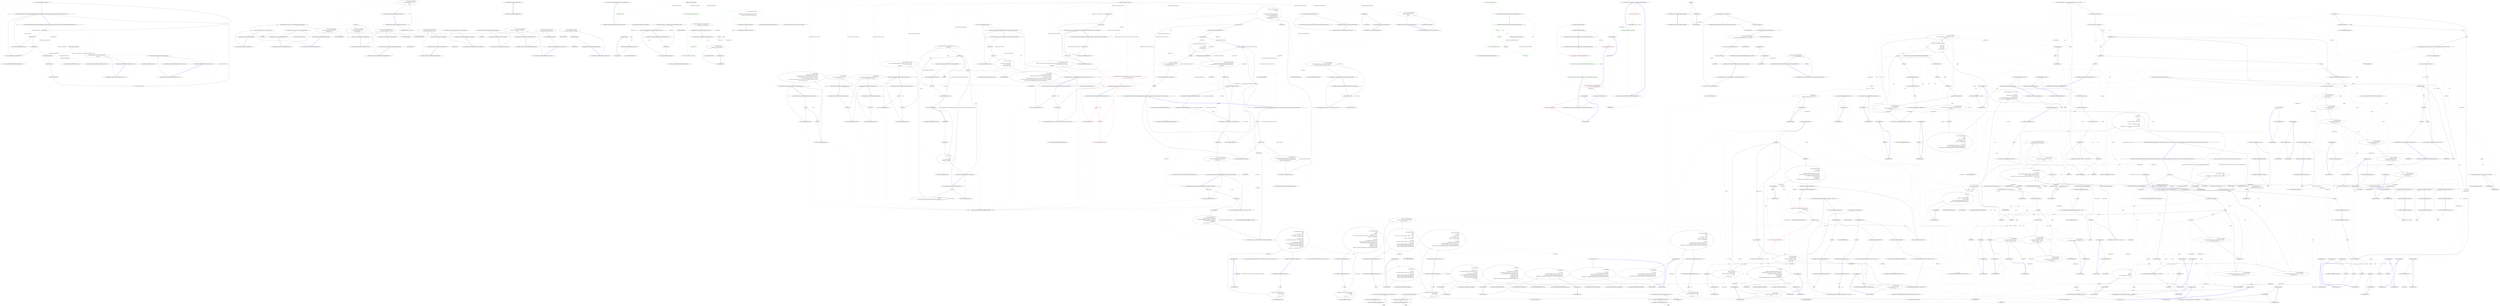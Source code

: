 digraph  {
m0_12 [label="Entry System.ArgumentNullException.ArgumentNullException(string)", span="0-0", cluster="System.ArgumentNullException.ArgumentNullException(string)", file="RedisConnection.cs"];
m0_0 [label="Entry Hangfire.States.ElectStateContext.ElectStateContext(Hangfire.States.StateContext, Hangfire.Storage.IStorageConnection, Hangfire.States.IStateMachine, Hangfire.States.IState, string)", span="30-30", cluster="Hangfire.States.ElectStateContext.ElectStateContext(Hangfire.States.StateContext, Hangfire.Storage.IStorageConnection, Hangfire.States.IStateMachine, Hangfire.States.IState, string)", file="RedisConnection.cs"];
m0_1 [label="connection == null", span="38-38", cluster="Hangfire.States.ElectStateContext.ElectStateContext(Hangfire.States.StateContext, Hangfire.Storage.IStorageConnection, Hangfire.States.IStateMachine, Hangfire.States.IState, string)", file="RedisConnection.cs"];
m0_3 [label="stateMachine == null", span="39-39", cluster="Hangfire.States.ElectStateContext.ElectStateContext(Hangfire.States.StateContext, Hangfire.Storage.IStorageConnection, Hangfire.States.IStateMachine, Hangfire.States.IState, string)", file="RedisConnection.cs"];
m0_5 [label="candidateState == null", span="40-40", cluster="Hangfire.States.ElectStateContext.ElectStateContext(Hangfire.States.StateContext, Hangfire.Storage.IStorageConnection, Hangfire.States.IStateMachine, Hangfire.States.IState, string)", file="RedisConnection.cs"];
m0_7 [label="_candidateState = candidateState", span="42-42", cluster="Hangfire.States.ElectStateContext.ElectStateContext(Hangfire.States.StateContext, Hangfire.Storage.IStorageConnection, Hangfire.States.IStateMachine, Hangfire.States.IState, string)", file="RedisConnection.cs"];
m0_8 [label="Connection = connection", span="44-44", cluster="Hangfire.States.ElectStateContext.ElectStateContext(Hangfire.States.StateContext, Hangfire.Storage.IStorageConnection, Hangfire.States.IStateMachine, Hangfire.States.IState, string)", file="RedisConnection.cs"];
m0_9 [label="StateMachine = stateMachine", span="45-45", cluster="Hangfire.States.ElectStateContext.ElectStateContext(Hangfire.States.StateContext, Hangfire.Storage.IStorageConnection, Hangfire.States.IStateMachine, Hangfire.States.IState, string)", file="RedisConnection.cs"];
m0_10 [label="CurrentState = currentState", span="46-46", cluster="Hangfire.States.ElectStateContext.ElectStateContext(Hangfire.States.StateContext, Hangfire.Storage.IStorageConnection, Hangfire.States.IStateMachine, Hangfire.States.IState, string)", file="RedisConnection.cs"];
m0_2 [label="throw new ArgumentNullException(''connection'');", span="38-38", cluster="Hangfire.States.ElectStateContext.ElectStateContext(Hangfire.States.StateContext, Hangfire.Storage.IStorageConnection, Hangfire.States.IStateMachine, Hangfire.States.IState, string)", file="RedisConnection.cs"];
m0_4 [label="throw new ArgumentNullException(''stateMachine'');", span="39-39", cluster="Hangfire.States.ElectStateContext.ElectStateContext(Hangfire.States.StateContext, Hangfire.Storage.IStorageConnection, Hangfire.States.IStateMachine, Hangfire.States.IState, string)", file="RedisConnection.cs"];
m0_6 [label="throw new ArgumentNullException(''candidateState'');", span="40-40", cluster="Hangfire.States.ElectStateContext.ElectStateContext(Hangfire.States.StateContext, Hangfire.Storage.IStorageConnection, Hangfire.States.IStateMachine, Hangfire.States.IState, string)", file="RedisConnection.cs"];
m0_11 [label="Exit Hangfire.States.ElectStateContext.ElectStateContext(Hangfire.States.StateContext, Hangfire.Storage.IStorageConnection, Hangfire.States.IStateMachine, Hangfire.States.IState, string)", span="30-30", cluster="Hangfire.States.ElectStateContext.ElectStateContext(Hangfire.States.StateContext, Hangfire.Storage.IStorageConnection, Hangfire.States.IStateMachine, Hangfire.States.IState, string)", file="RedisConnection.cs"];
m0_22 [label="Entry Hangfire.Common.JobHelper.FromJson<T>(string)", span="39-39", cluster="Hangfire.Common.JobHelper.FromJson<T>(string)", file="RedisConnection.cs"];
m0_21 [label="Entry Hangfire.Storage.IStorageConnection.GetJobParameter(string, string)", span="39-39", cluster="Hangfire.Storage.IStorageConnection.GetJobParameter(string, string)", file="RedisConnection.cs"];
m0_18 [label="Entry Hangfire.States.ElectStateContext.GetJobParameter<T>(string)", span="85-85", cluster="Hangfire.States.ElectStateContext.GetJobParameter<T>(string)", file="RedisConnection.cs"];
m0_19 [label="return JobHelper.FromJson<T>(Connection.GetJobParameter(\r\n                JobId, name));", span="87-88", cluster="Hangfire.States.ElectStateContext.GetJobParameter<T>(string)", file="RedisConnection.cs"];
m0_20 [label="Exit Hangfire.States.ElectStateContext.GetJobParameter<T>(string)", span="85-85", cluster="Hangfire.States.ElectStateContext.GetJobParameter<T>(string)", file="RedisConnection.cs"];
m0_16 [label="Entry Hangfire.Common.JobHelper.ToJson(object)", span="32-32", cluster="Hangfire.Common.JobHelper.ToJson(object)", file="RedisConnection.cs"];
m0_13 [label="Entry Hangfire.States.ElectStateContext.SetJobParameter<T>(string, T)", span="80-80", cluster="Hangfire.States.ElectStateContext.SetJobParameter<T>(string, T)", file="RedisConnection.cs"];
m0_14 [label="Connection.SetJobParameter(JobId, name, JobHelper.ToJson(value))", span="82-82", cluster="Hangfire.States.ElectStateContext.SetJobParameter<T>(string, T)", file="RedisConnection.cs"];
m0_15 [label="Exit Hangfire.States.ElectStateContext.SetJobParameter<T>(string, T)", span="80-80", cluster="Hangfire.States.ElectStateContext.SetJobParameter<T>(string, T)", file="RedisConnection.cs"];
m0_17 [label="Entry Hangfire.Storage.IStorageConnection.SetJobParameter(string, string, string)", span="38-38", cluster="Hangfire.Storage.IStorageConnection.SetJobParameter(string, string, string)", file="RedisConnection.cs"];
m0_23 [label="Hangfire.States.ElectStateContext", span="", file="RedisConnection.cs"];
m1_11 [label="Entry Unk.EnqueueItemOnList", span="", cluster="Unk.EnqueueItemOnList", file="RedisProcessingJob.cs"];
m1_22 [label="Entry string.Format(string, object, object)", span="0-0", cluster="string.Format(string, object, object)", file="RedisProcessingJob.cs"];
m1_23 [label="Entry HangFire.Tests.QueueSteps.GivenTheJobInTheQueue(string, string)", span="57-57", cluster="HangFire.Tests.QueueSteps.GivenTheJobInTheQueue(string, string)", file="RedisProcessingJob.cs"];
m1_24 [label="Given(String.Format(''the '{0}' job'', jobId))", span="59-59", cluster="HangFire.Tests.QueueSteps.GivenTheJobInTheQueue(string, string)", file="RedisProcessingJob.cs"];
m1_25 [label="Redis.Client.EnqueueItemOnList(\r\n                String.Format(''hangfire:queue:{0}'', queue),\r\n                jobId)", span="61-63", cluster="HangFire.Tests.QueueSteps.GivenTheJobInTheQueue(string, string)", file="RedisProcessingJob.cs"];
m1_26 [label="Exit HangFire.Tests.QueueSteps.GivenTheJobInTheQueue(string, string)", span="57-57", cluster="HangFire.Tests.QueueSteps.GivenTheJobInTheQueue(string, string)", file="RedisProcessingJob.cs"];
m1_7 [label="Entry HangFire.Tests.QueueSteps.GivenAnEnqueuedBrokenJob()", span="23-23", cluster="HangFire.Tests.QueueSteps.GivenAnEnqueuedBrokenJob()", file="RedisProcessingJob.cs"];
m1_8 [label="Given(String.Format(''a job of the '{0}' type'', typeof(BrokenJob).AssemblyQualifiedName))", span="25-25", cluster="HangFire.Tests.QueueSteps.GivenAnEnqueuedBrokenJob()", file="RedisProcessingJob.cs"];
m1_9 [label="Redis.Client.EnqueueItemOnList(\r\n                String.Format(''hangfire:queue:{0}'', DefaultQueue),\r\n                JobSteps.DefaultJobId)", span="27-29", cluster="HangFire.Tests.QueueSteps.GivenAnEnqueuedBrokenJob()", file="RedisProcessingJob.cs"];
m1_10 [label="Exit HangFire.Tests.QueueSteps.GivenAnEnqueuedBrokenJob()", span="23-23", cluster="HangFire.Tests.QueueSteps.GivenAnEnqueuedBrokenJob()", file="RedisProcessingJob.cs"];
m1_2 [label="Entry HangFire.Tests.QueueSteps.GivenAnEnqueuedJob()", span="17-17", cluster="HangFire.Tests.QueueSteps.GivenAnEnqueuedJob()", file="RedisProcessingJob.cs"];
m1_3 [label="Given(String.Format(''a job in the '{0}' queue'', DefaultQueue))", span="19-19", cluster="HangFire.Tests.QueueSteps.GivenAnEnqueuedJob()", file="RedisProcessingJob.cs"];
m1_4 [label="Exit HangFire.Tests.QueueSteps.GivenAnEnqueuedJob()", span="17-17", cluster="HangFire.Tests.QueueSteps.GivenAnEnqueuedJob()", file="RedisProcessingJob.cs"];
m1_5 [label="Entry string.Format(string, object)", span="0-0", cluster="string.Format(string, object)", file="RedisProcessingJob.cs"];
m1_50 [label="Entry Unk.AreEqual", span="", cluster="Unk.AreEqual", file="RedisProcessingJob.cs"];
m1_49 [label="Entry Unk.GetListCount", span="", cluster="Unk.GetListCount", file="RedisProcessingJob.cs"];
m1_40 [label="Entry HangFire.Tests.QueueSteps.ThenTheQueueDoesNotContainTheJob(string)", span="89-89", cluster="HangFire.Tests.QueueSteps.ThenTheQueueDoesNotContainTheJob(string)", file="RedisProcessingJob.cs"];
m1_41 [label="var jobIds = Redis.Client.GetAllItemsFromList(\r\n                String.Format(''hangfire:queue:{0}'', queue))", span="91-92", cluster="HangFire.Tests.QueueSteps.ThenTheQueueDoesNotContainTheJob(string)", file="RedisProcessingJob.cs"];
m1_42 [label="CollectionAssert.DoesNotContain(jobIds, JobSteps.DefaultJobId)", span="94-94", cluster="HangFire.Tests.QueueSteps.ThenTheQueueDoesNotContainTheJob(string)", file="RedisProcessingJob.cs"];
m1_43 [label="Exit HangFire.Tests.QueueSteps.ThenTheQueueDoesNotContainTheJob(string)", span="89-89", cluster="HangFire.Tests.QueueSteps.ThenTheQueueDoesNotContainTheJob(string)", file="RedisProcessingJob.cs"];
m1_15 [label="Entry HangFire.Tests.QueueSteps.GivenAJobInTheQueue(string)", span="41-41", cluster="HangFire.Tests.QueueSteps.GivenAJobInTheQueue(string)", file="RedisProcessingJob.cs"];
m1_16 [label="Given(''a job'')", span="43-43", cluster="HangFire.Tests.QueueSteps.GivenAJobInTheQueue(string)", file="RedisProcessingJob.cs"];
m1_17 [label="Redis.Client.EnqueueItemOnList(\r\n                String.Format(''hangfire:queue:{0}'', queue),\r\n                JobSteps.DefaultJobId)", span="45-47", cluster="HangFire.Tests.QueueSteps.GivenAJobInTheQueue(string)", file="RedisProcessingJob.cs"];
m1_18 [label="Exit HangFire.Tests.QueueSteps.GivenAJobInTheQueue(string)", span="41-41", cluster="HangFire.Tests.QueueSteps.GivenAJobInTheQueue(string)", file="RedisProcessingJob.cs"];
m1_37 [label="Entry HangFire.Tests.QueueSteps.ThenTheQueueDoesNotContainTheJob()", span="83-83", cluster="HangFire.Tests.QueueSteps.ThenTheQueueDoesNotContainTheJob()", file="RedisProcessingJob.cs"];
m1_38 [label="Then(String.Format(''the '{0}' queue should not contain the job'', DefaultQueue))", span="85-85", cluster="HangFire.Tests.QueueSteps.ThenTheQueueDoesNotContainTheJob()", file="RedisProcessingJob.cs"];
m1_39 [label="Exit HangFire.Tests.QueueSteps.ThenTheQueueDoesNotContainTheJob()", span="83-83", cluster="HangFire.Tests.QueueSteps.ThenTheQueueDoesNotContainTheJob()", file="RedisProcessingJob.cs"];
m1_12 [label="Entry HangFire.Tests.QueueSteps.GivenAnUnexistingEnqueuedJob(string)", span="33-33", cluster="HangFire.Tests.QueueSteps.GivenAnUnexistingEnqueuedJob(string)", file="RedisProcessingJob.cs"];
m1_13 [label="Redis.Client.EnqueueItemOnList(\r\n                String.Format(''hangfire:queue:{0}'', DefaultQueue),\r\n                jobId)", span="35-37", cluster="HangFire.Tests.QueueSteps.GivenAnUnexistingEnqueuedJob(string)", file="RedisProcessingJob.cs"];
m1_14 [label="Exit HangFire.Tests.QueueSteps.GivenAnUnexistingEnqueuedJob(string)", span="33-33", cluster="HangFire.Tests.QueueSteps.GivenAnUnexistingEnqueuedJob(string)", file="RedisProcessingJob.cs"];
m1_31 [label="Entry HangFire.Tests.QueueSteps.ThenTheQueueContainsTheJob(string)", span="73-73", cluster="HangFire.Tests.QueueSteps.ThenTheQueueContainsTheJob(string)", file="RedisProcessingJob.cs"];
m1_32 [label="var jobIds = Redis.Client.GetAllItemsFromList(\r\n                String.Format(''hangfire:queue:{0}'', queue))", span="75-76", cluster="HangFire.Tests.QueueSteps.ThenTheQueueContainsTheJob(string)", file="RedisProcessingJob.cs"];
m1_33 [label="CollectionAssert.Contains(jobIds, JobSteps.DefaultJobId)", span="78-78", cluster="HangFire.Tests.QueueSteps.ThenTheQueueContainsTheJob(string)", file="RedisProcessingJob.cs"];
m1_34 [label="Exit HangFire.Tests.QueueSteps.ThenTheQueueContainsTheJob(string)", span="73-73", cluster="HangFire.Tests.QueueSteps.ThenTheQueueContainsTheJob(string)", file="RedisProcessingJob.cs"];
m1_35 [label="Entry Unk.GetAllItemsFromList", span="", cluster="Unk.GetAllItemsFromList", file="RedisProcessingJob.cs"];
m1_36 [label="Entry Unk.Contains", span="", cluster="Unk.Contains", file="RedisProcessingJob.cs"];
m1_30 [label="Entry Unk.Then", span="", cluster="Unk.Then", file="RedisProcessingJob.cs"];
m1_6 [label="Entry Unk.Given", span="", cluster="Unk.Given", file="RedisProcessingJob.cs"];
m1_44 [label="Entry Unk.DoesNotContain", span="", cluster="Unk.DoesNotContain", file="RedisProcessingJob.cs"];
m1_19 [label="Entry HangFire.Tests.QueueSteps.GivenTheJobInTheQueue(string)", span="51-51", cluster="HangFire.Tests.QueueSteps.GivenTheJobInTheQueue(string)", file="RedisProcessingJob.cs"];
m1_20 [label="Given(String.Format(''the '{0}' job in the '{1}' queue'', jobId, DefaultQueue))", span="53-53", cluster="HangFire.Tests.QueueSteps.GivenTheJobInTheQueue(string)", file="RedisProcessingJob.cs"];
m1_21 [label="Exit HangFire.Tests.QueueSteps.GivenTheJobInTheQueue(string)", span="51-51", cluster="HangFire.Tests.QueueSteps.GivenTheJobInTheQueue(string)", file="RedisProcessingJob.cs"];
m1_51 [label="Entry HangFire.Tests.QueueSteps.ThenTheQueueLengthIs(string, int)", span="106-106", cluster="HangFire.Tests.QueueSteps.ThenTheQueueLengthIs(string, int)", file="RedisProcessingJob.cs"];
m1_52 [label="var actualLength = Redis.Client.GetListCount(\r\n                String.Format(''hangfire:queue:{0}'', queue))", span="108-109", cluster="HangFire.Tests.QueueSteps.ThenTheQueueLengthIs(string, int)", file="RedisProcessingJob.cs"];
m1_53 [label="Assert.AreEqual(length, actualLength)", span="110-110", cluster="HangFire.Tests.QueueSteps.ThenTheQueueLengthIs(string, int)", file="RedisProcessingJob.cs"];
m1_54 [label="Exit HangFire.Tests.QueueSteps.ThenTheQueueLengthIs(string, int)", span="106-106", cluster="HangFire.Tests.QueueSteps.ThenTheQueueLengthIs(string, int)", file="RedisProcessingJob.cs"];
m1_27 [label="Entry HangFire.Tests.QueueSteps.ThenTheQueueContainsTheJob()", span="67-67", cluster="HangFire.Tests.QueueSteps.ThenTheQueueContainsTheJob()", file="RedisProcessingJob.cs"];
m1_28 [label="Then(String.Format(''the '{0}' queue should contain the job'', DefaultQueue))", span="69-69", cluster="HangFire.Tests.QueueSteps.ThenTheQueueContainsTheJob()", file="RedisProcessingJob.cs"];
m1_29 [label="Exit HangFire.Tests.QueueSteps.ThenTheQueueContainsTheJob()", span="67-67", cluster="HangFire.Tests.QueueSteps.ThenTheQueueContainsTheJob()", file="RedisProcessingJob.cs"];
m1_45 [label="Entry HangFire.Tests.QueueSteps.ThenTheQueueIsEmpty(string)", span="98-98", cluster="HangFire.Tests.QueueSteps.ThenTheQueueIsEmpty(string)", file="RedisProcessingJob.cs"];
m1_46 [label="var length = Redis.Client.GetListCount(\r\n                String.Format(''hangfire:queue:{0}'', queue))", span="100-101", cluster="HangFire.Tests.QueueSteps.ThenTheQueueIsEmpty(string)", file="RedisProcessingJob.cs"];
m1_47 [label="Assert.AreEqual(0, length)", span="102-102", cluster="HangFire.Tests.QueueSteps.ThenTheQueueIsEmpty(string)", file="RedisProcessingJob.cs"];
m1_48 [label="Exit HangFire.Tests.QueueSteps.ThenTheQueueIsEmpty(string)", span="98-98", cluster="HangFire.Tests.QueueSteps.ThenTheQueueIsEmpty(string)", file="RedisProcessingJob.cs"];
m1_0 [label="Entry HangFire.Tests.QueueSteps.GivenAnEmptyQueue()", span="12-12", cluster="HangFire.Tests.QueueSteps.GivenAnEmptyQueue()", file="RedisProcessingJob.cs"];
m1_1 [label="Exit HangFire.Tests.QueueSteps.GivenAnEmptyQueue()", span="12-12", cluster="HangFire.Tests.QueueSteps.GivenAnEmptyQueue()", file="RedisProcessingJob.cs"];
m2_0 [label="Entry HangFire.States.ScheduledState.ScheduledState(string, System.DateTime)", span="10-10", cluster="HangFire.States.ScheduledState.ScheduledState(string, System.DateTime)", file="RedisProcessingJobFacts.cs"];
m2_1 [label="EnqueueAt = enqueueAt", span="13-13", cluster="HangFire.States.ScheduledState.ScheduledState(string, System.DateTime)", file="RedisProcessingJobFacts.cs", color=green, community=0];
m2_2 [label="Exit HangFire.States.ScheduledState.ScheduledState(string, System.DateTime)", span="10-10", cluster="HangFire.States.ScheduledState.ScheduledState(string, System.DateTime)", file="RedisProcessingJobFacts.cs"];
m2_15 [label="Entry HangFire.JobHelper.ToTimestamp(System.DateTime)", span="51-51", cluster="HangFire.JobHelper.ToTimestamp(System.DateTime)", file="RedisProcessingJobFacts.cs"];
m2_6 [label="Entry System.Collections.Generic.Dictionary<TKey, TValue>.Dictionary()", span="0-0", cluster="System.Collections.Generic.Dictionary<TKey, TValue>.Dictionary()", file="RedisProcessingJobFacts.cs"];
m2_14 [label="Entry System.ArgumentNullException.ArgumentNullException(string)", span="0-0", cluster="System.ArgumentNullException.ArgumentNullException(string)", file="RedisProcessingJobFacts.cs"];
m2_16 [label="Entry Unk.QueueCommand", span="", cluster="Unk.QueueCommand", file="RedisProcessingJobFacts.cs"];
m2_20 [label="Entry Unk.AddItemToSortedSet", span="", cluster="Unk.AddItemToSortedSet", file="RedisProcessingJobFacts.cs"];
m2_26 [label="Entry lambda expression", span="45-45", cluster="lambda expression", file="RedisProcessingJobFacts.cs"];
m2_18 [label="x.AddItemToSortedSet(\r\n                ''hangfire:schedule'', jobId, timestamp)", span="35-36", cluster="lambda expression", file="RedisProcessingJobFacts.cs"];
m2_17 [label="Entry lambda expression", span="35-36", cluster="lambda expression", file="RedisProcessingJobFacts.cs"];
m2_19 [label="Exit lambda expression", span="35-36", cluster="lambda expression", file="RedisProcessingJobFacts.cs"];
m2_27 [label="x.RemoveItemFromSortedSet(''hangfire:schedule'', jobId)", span="45-45", cluster="lambda expression", file="RedisProcessingJobFacts.cs"];
m2_28 [label="Exit lambda expression", span="45-45", cluster="lambda expression", file="RedisProcessingJobFacts.cs"];
m2_3 [label="Entry HangFire.States.ScheduledState.GetProperties()", span="20-20", cluster="HangFire.States.ScheduledState.GetProperties()", file="RedisProcessingJobFacts.cs"];
m2_4 [label="return new Dictionary<string, string>\r\n                {\r\n                    { ''ScheduledAt'', JobHelper.ToStringTimestamp(DateTime.UtcNow) },\r\n                    { ''EnqueueAt'', JobHelper.ToStringTimestamp(EnqueueAt) }\r\n                };", span="22-26", cluster="HangFire.States.ScheduledState.GetProperties()", color=green, community=0, file="RedisProcessingJobFacts.cs"];
m2_5 [label="Exit HangFire.States.ScheduledState.GetProperties()", span="20-20", cluster="HangFire.States.ScheduledState.GetProperties()", file="RedisProcessingJobFacts.cs"];
m2_8 [label="Entry HangFire.States.ScheduledState.Apply(IRedisTransaction, string)", span="29-29", cluster="HangFire.States.ScheduledState.Apply(IRedisTransaction, string)", file="RedisProcessingJobFacts.cs"];
m2_9 [label="transaction == null", span="31-31", cluster="HangFire.States.ScheduledState.Apply(IRedisTransaction, string)", color=green, community=0, file="RedisProcessingJobFacts.cs"];
m2_12 [label="transaction.QueueCommand(x => x.AddItemToSortedSet(\r\n                ''hangfire:schedule'', jobId, timestamp))", span="35-36", cluster="HangFire.States.ScheduledState.Apply(IRedisTransaction, string)", file="RedisProcessingJobFacts.cs"];
m2_10 [label="throw new ArgumentNullException(''transaction'');", span="31-31", cluster="HangFire.States.ScheduledState.Apply(IRedisTransaction, string)", color=green, community=0, file="RedisProcessingJobFacts.cs"];
m2_11 [label="var timestamp = JobHelper.ToTimestamp(EnqueueAt)", span="33-33", cluster="HangFire.States.ScheduledState.Apply(IRedisTransaction, string)", file="RedisProcessingJobFacts.cs", color=green, community=0];
m2_13 [label="Exit HangFire.States.ScheduledState.Apply(IRedisTransaction, string)", span="29-29", cluster="HangFire.States.ScheduledState.Apply(IRedisTransaction, string)", file="RedisProcessingJobFacts.cs"];
m2_29 [label="Entry Unk.RemoveItemFromSortedSet", span="", cluster="Unk.RemoveItemFromSortedSet", file="RedisProcessingJobFacts.cs"];
m2_7 [label="Entry HangFire.JobHelper.ToStringTimestamp(System.DateTime)", span="62-62", cluster="HangFire.JobHelper.ToStringTimestamp(System.DateTime)", file="RedisProcessingJobFacts.cs"];
m2_21 [label="Entry HangFire.States.ScheduledState.Descriptor.Unapply(IRedisTransaction, string)", span="41-41", cluster="HangFire.States.ScheduledState.Descriptor.Unapply(IRedisTransaction, string)", file="RedisProcessingJobFacts.cs"];
m2_22 [label="transaction == null", span="43-43", cluster="HangFire.States.ScheduledState.Descriptor.Unapply(IRedisTransaction, string)", file="RedisProcessingJobFacts.cs"];
m2_24 [label="transaction.QueueCommand(x => x.RemoveItemFromSortedSet(''hangfire:schedule'', jobId))", span="45-45", cluster="HangFire.States.ScheduledState.Descriptor.Unapply(IRedisTransaction, string)", file="RedisProcessingJobFacts.cs"];
m2_23 [label="throw new ArgumentNullException(''transaction'');", span="43-43", cluster="HangFire.States.ScheduledState.Descriptor.Unapply(IRedisTransaction, string)", file="RedisProcessingJobFacts.cs"];
m2_25 [label="Exit HangFire.States.ScheduledState.Descriptor.Unapply(IRedisTransaction, string)", span="41-41", cluster="HangFire.States.ScheduledState.Descriptor.Unapply(IRedisTransaction, string)", file="RedisProcessingJobFacts.cs"];
m2_30 [label="HangFire.States.ScheduledState", span="", file="RedisProcessingJobFacts.cs"];
m2_31 [label=string, span="", file="RedisProcessingJobFacts.cs"];
m2_32 [label=timestamp, span="", file="RedisProcessingJobFacts.cs"];
m2_33 [label=string, span="", file="RedisProcessingJobFacts.cs"];
m3_8 [label="Entry System.ArgumentNullException.ArgumentNullException(string)", span="0-0", cluster="System.ArgumentNullException.ArgumentNullException(string)", file="SqlServerConnection.cs"];
m3_119 [label="Entry HangFire.SqlServer.SqlServerConnection.AnnounceServer(string, HangFire.Server.ServerContext)", span="236-236", cluster="HangFire.SqlServer.SqlServerConnection.AnnounceServer(string, HangFire.Server.ServerContext)", file="SqlServerConnection.cs"];
m3_120 [label="serverId == null", span="238-238", cluster="HangFire.SqlServer.SqlServerConnection.AnnounceServer(string, HangFire.Server.ServerContext)", file="SqlServerConnection.cs"];
m3_122 [label="context == null", span="239-239", cluster="HangFire.SqlServer.SqlServerConnection.AnnounceServer(string, HangFire.Server.ServerContext)", file="SqlServerConnection.cs"];
m3_124 [label="var data = new ServerData\r\n            {\r\n                WorkerCount = context.WorkerCount,\r\n                Queues = context.Queues,\r\n                StartedAt = DateTime.UtcNow,\r\n            }", span="241-246", cluster="HangFire.SqlServer.SqlServerConnection.AnnounceServer(string, HangFire.Server.ServerContext)", file="SqlServerConnection.cs"];
m3_125 [label="_connection.Execute(\r\n                @''merge HangFire.Server as Target ''\r\n                + @''using (VALUES (@id, @data, @heartbeat)) as Source (Id, Data, Heartbeat) ''\r\n                + @''on Target.Id = Source.Id ''\r\n                + @''when matched then update set Data = Source.Data, LastHeartbeat = Source.Heartbeat ''\r\n                + @''when not matched then insert (Id, Data, LastHeartbeat) values (Source.Id, Source.Data, Source.Heartbeat);'',\r\n                new { id = serverId, data = JobHelper.ToJson(data), heartbeat = DateTime.UtcNow })", span="248-254", cluster="HangFire.SqlServer.SqlServerConnection.AnnounceServer(string, HangFire.Server.ServerContext)", file="SqlServerConnection.cs"];
m3_121 [label="throw new ArgumentNullException(''serverId'');", span="238-238", cluster="HangFire.SqlServer.SqlServerConnection.AnnounceServer(string, HangFire.Server.ServerContext)", file="SqlServerConnection.cs"];
m3_123 [label="throw new ArgumentNullException(''context'');", span="239-239", cluster="HangFire.SqlServer.SqlServerConnection.AnnounceServer(string, HangFire.Server.ServerContext)", file="SqlServerConnection.cs"];
m3_126 [label="Exit HangFire.SqlServer.SqlServerConnection.AnnounceServer(string, HangFire.Server.ServerContext)", span="236-236", cluster="HangFire.SqlServer.SqlServerConnection.AnnounceServer(string, HangFire.Server.ServerContext)", file="SqlServerConnection.cs"];
m3_97 [label="Entry HangFire.SqlServer.SqlServerConnection.GetJobParameter(string, string)", span="205-205", cluster="HangFire.SqlServer.SqlServerConnection.GetJobParameter(string, string)", file="SqlServerConnection.cs"];
m3_98 [label="id == null", span="207-207", cluster="HangFire.SqlServer.SqlServerConnection.GetJobParameter(string, string)", file="SqlServerConnection.cs"];
m3_100 [label="name == null", span="208-208", cluster="HangFire.SqlServer.SqlServerConnection.GetJobParameter(string, string)", file="SqlServerConnection.cs"];
m3_102 [label="return _connection.Query<string>(\r\n                @''select Value from HangFire.JobParameter where JobId = @id and Name = @name'',\r\n                new { id = id, name = name })\r\n                .SingleOrDefault();", span="210-213", cluster="HangFire.SqlServer.SqlServerConnection.GetJobParameter(string, string)", file="SqlServerConnection.cs"];
m3_99 [label="throw new ArgumentNullException(''id'');", span="207-207", cluster="HangFire.SqlServer.SqlServerConnection.GetJobParameter(string, string)", file="SqlServerConnection.cs"];
m3_101 [label="throw new ArgumentNullException(''name'');", span="208-208", cluster="HangFire.SqlServer.SqlServerConnection.GetJobParameter(string, string)", file="SqlServerConnection.cs"];
m3_103 [label="Exit HangFire.SqlServer.SqlServerConnection.GetJobParameter(string, string)", span="205-205", cluster="HangFire.SqlServer.SqlServerConnection.GetJobParameter(string, string)", file="SqlServerConnection.cs"];
m3_127 [label="Entry HangFire.SqlServer.Entities.ServerData.ServerData()", span="20-20", cluster="HangFire.SqlServer.Entities.ServerData.ServerData()", file="SqlServerConnection.cs"];
m3_49 [label="Entry HangFire.SqlServer.SqlServerConnection.CreateExpiredJob(HangFire.Common.Job, System.Collections.Generic.IDictionary<string, string>, System.TimeSpan)", span="106-106", cluster="HangFire.SqlServer.SqlServerConnection.CreateExpiredJob(HangFire.Common.Job, System.Collections.Generic.IDictionary<string, string>, System.TimeSpan)", file="SqlServerConnection.cs"];
m3_50 [label="job == null", span="111-111", cluster="HangFire.SqlServer.SqlServerConnection.CreateExpiredJob(HangFire.Common.Job, System.Collections.Generic.IDictionary<string, string>, System.TimeSpan)", file="SqlServerConnection.cs"];
m3_52 [label="parameters == null", span="112-112", cluster="HangFire.SqlServer.SqlServerConnection.CreateExpiredJob(HangFire.Common.Job, System.Collections.Generic.IDictionary<string, string>, System.TimeSpan)", file="SqlServerConnection.cs"];
m3_55 [label="var invocationData = InvocationData.Serialize(job)", span="119-119", cluster="HangFire.SqlServer.SqlServerConnection.CreateExpiredJob(HangFire.Common.Job, System.Collections.Generic.IDictionary<string, string>, System.TimeSpan)", file="SqlServerConnection.cs"];
m3_56 [label="var jobId = _connection.Query<int>(\r\n                createJobSql,\r\n                new\r\n                {\r\n                    invocationData = JobHelper.ToJson(invocationData),\r\n                    arguments = invocationData.Arguments,\r\n                    createdAt = DateTime.UtcNow,\r\n                    expireAt = DateTime.UtcNow.Add(expireIn)\r\n                }).Single().ToString()", span="121-129", cluster="HangFire.SqlServer.SqlServerConnection.CreateExpiredJob(HangFire.Common.Job, System.Collections.Generic.IDictionary<string, string>, System.TimeSpan)", file="SqlServerConnection.cs"];
m3_57 [label="parameters.Count > 0", span="131-131", cluster="HangFire.SqlServer.SqlServerConnection.CreateExpiredJob(HangFire.Common.Job, System.Collections.Generic.IDictionary<string, string>, System.TimeSpan)", file="SqlServerConnection.cs"];
m3_58 [label="var parameterArray = new object[parameters.Count]", span="133-133", cluster="HangFire.SqlServer.SqlServerConnection.CreateExpiredJob(HangFire.Common.Job, System.Collections.Generic.IDictionary<string, string>, System.TimeSpan)", file="SqlServerConnection.cs"];
m3_60 [label=parameters, span="135-135", cluster="HangFire.SqlServer.SqlServerConnection.CreateExpiredJob(HangFire.Common.Job, System.Collections.Generic.IDictionary<string, string>, System.TimeSpan)", file="SqlServerConnection.cs"];
m3_51 [label="throw new ArgumentNullException(''job'');", span="111-111", cluster="HangFire.SqlServer.SqlServerConnection.CreateExpiredJob(HangFire.Common.Job, System.Collections.Generic.IDictionary<string, string>, System.TimeSpan)", file="SqlServerConnection.cs"];
m3_53 [label="throw new ArgumentNullException(''parameters'');", span="112-112", cluster="HangFire.SqlServer.SqlServerConnection.CreateExpiredJob(HangFire.Common.Job, System.Collections.Generic.IDictionary<string, string>, System.TimeSpan)", file="SqlServerConnection.cs"];
m3_54 [label="string createJobSql = @''\r\ninsert into HangFire.Job (InvocationData, Arguments, CreatedAt, ExpireAt)\r\nvalues (@invocationData, @arguments, @createdAt, @expireAt);\r\nSELECT CAST(SCOPE_IDENTITY() as int)''", span="114-117", cluster="HangFire.SqlServer.SqlServerConnection.CreateExpiredJob(HangFire.Common.Job, System.Collections.Generic.IDictionary<string, string>, System.TimeSpan)", file="SqlServerConnection.cs"];
m3_61 [label="parameterArray[parameterIndex++] = new\r\n                    {\r\n                        jobId = jobId,\r\n                        name = parameter.Key,\r\n                        value = parameter.Value\r\n                    }", span="137-142", cluster="HangFire.SqlServer.SqlServerConnection.CreateExpiredJob(HangFire.Common.Job, System.Collections.Generic.IDictionary<string, string>, System.TimeSpan)", file="SqlServerConnection.cs"];
m3_64 [label="return jobId;", span="152-152", cluster="HangFire.SqlServer.SqlServerConnection.CreateExpiredJob(HangFire.Common.Job, System.Collections.Generic.IDictionary<string, string>, System.TimeSpan)", file="SqlServerConnection.cs"];
m3_59 [label="int parameterIndex = 0", span="134-134", cluster="HangFire.SqlServer.SqlServerConnection.CreateExpiredJob(HangFire.Common.Job, System.Collections.Generic.IDictionary<string, string>, System.TimeSpan)", file="SqlServerConnection.cs"];
m3_63 [label="_connection.Execute(insertParameterSql, parameterArray)", span="149-149", cluster="HangFire.SqlServer.SqlServerConnection.CreateExpiredJob(HangFire.Common.Job, System.Collections.Generic.IDictionary<string, string>, System.TimeSpan)", file="SqlServerConnection.cs"];
m3_62 [label="string insertParameterSql = @''\r\ninsert into HangFire.JobParameter (JobId, Name, Value)\r\nvalues (@jobId, @name, @value)''", span="145-147", cluster="HangFire.SqlServer.SqlServerConnection.CreateExpiredJob(HangFire.Common.Job, System.Collections.Generic.IDictionary<string, string>, System.TimeSpan)", file="SqlServerConnection.cs"];
m3_65 [label="Exit HangFire.SqlServer.SqlServerConnection.CreateExpiredJob(HangFire.Common.Job, System.Collections.Generic.IDictionary<string, string>, System.TimeSpan)", span="106-106", cluster="HangFire.SqlServer.SqlServerConnection.CreateExpiredJob(HangFire.Common.Job, System.Collections.Generic.IDictionary<string, string>, System.TimeSpan)", file="SqlServerConnection.cs"];
m3_21 [label="Entry string.Format(string, object)", span="0-0", cluster="string.Format(string, object)", file="SqlServerConnection.cs"];
m3_0 [label="Entry HangFire.SqlServer.SqlServerConnection.SqlServerConnection(SqlConnection, HangFire.SqlServer.SqlServerStorageOptions)", span="35-35", cluster="HangFire.SqlServer.SqlServerConnection.SqlServerConnection(SqlConnection, HangFire.SqlServer.SqlServerStorageOptions)", file="SqlServerConnection.cs"];
m3_1 [label="connection == null", span="37-37", cluster="HangFire.SqlServer.SqlServerConnection.SqlServerConnection(SqlConnection, HangFire.SqlServer.SqlServerStorageOptions)", file="SqlServerConnection.cs"];
m3_3 [label="options == null", span="38-38", cluster="HangFire.SqlServer.SqlServerConnection.SqlServerConnection(SqlConnection, HangFire.SqlServer.SqlServerStorageOptions)", file="SqlServerConnection.cs"];
m3_5 [label="_connection = connection", span="40-40", cluster="HangFire.SqlServer.SqlServerConnection.SqlServerConnection(SqlConnection, HangFire.SqlServer.SqlServerStorageOptions)", file="SqlServerConnection.cs"];
m3_6 [label="_options = options", span="41-41", cluster="HangFire.SqlServer.SqlServerConnection.SqlServerConnection(SqlConnection, HangFire.SqlServer.SqlServerStorageOptions)", file="SqlServerConnection.cs"];
m3_2 [label="throw new ArgumentNullException(''connection'');", span="37-37", cluster="HangFire.SqlServer.SqlServerConnection.SqlServerConnection(SqlConnection, HangFire.SqlServer.SqlServerStorageOptions)", file="SqlServerConnection.cs"];
m3_4 [label="throw new ArgumentNullException(''options'');", span="38-38", cluster="HangFire.SqlServer.SqlServerConnection.SqlServerConnection(SqlConnection, HangFire.SqlServer.SqlServerStorageOptions)", file="SqlServerConnection.cs"];
m3_7 [label="Exit HangFire.SqlServer.SqlServerConnection.SqlServerConnection(SqlConnection, HangFire.SqlServer.SqlServerStorageOptions)", span="35-35", cluster="HangFire.SqlServer.SqlServerConnection.SqlServerConnection(SqlConnection, HangFire.SqlServer.SqlServerStorageOptions)", file="SqlServerConnection.cs"];
m3_43 [label="Entry System.TimeSpan.Negate()", span="0-0", cluster="System.TimeSpan.Negate()", file="SqlServerConnection.cs"];
m3_69 [label="Entry Unk.>", span="", cluster="Unk.>", file="SqlServerConnection.cs"];
m3_72 [label="Entry HangFire.SqlServer.SqlServerConnection.GetJobData(string)", span="155-155", cluster="HangFire.SqlServer.SqlServerConnection.GetJobData(string)", file="SqlServerConnection.cs"];
m3_73 [label="id == null", span="157-157", cluster="HangFire.SqlServer.SqlServerConnection.GetJobData(string)", file="SqlServerConnection.cs"];
m3_76 [label="var jobData = _connection.Query<SqlJob>(sql, new { id = id })\r\n                .SingleOrDefault()", span="162-163", cluster="HangFire.SqlServer.SqlServerConnection.GetJobData(string)", file="SqlServerConnection.cs"];
m3_74 [label="throw new ArgumentNullException(''id'');", span="157-157", cluster="HangFire.SqlServer.SqlServerConnection.GetJobData(string)", file="SqlServerConnection.cs"];
m3_75 [label="string sql = \r\n                @''select InvocationData, StateName, Arguments from HangFire.Job where id = @id''", span="159-160", cluster="HangFire.SqlServer.SqlServerConnection.GetJobData(string)", file="SqlServerConnection.cs"];
m3_77 [label="jobData == null", span="165-165", cluster="HangFire.SqlServer.SqlServerConnection.GetJobData(string)", file="SqlServerConnection.cs"];
m3_79 [label="var invocationData = JobHelper.FromJson<InvocationData>(jobData.InvocationData)", span="168-168", cluster="HangFire.SqlServer.SqlServerConnection.GetJobData(string)", file="SqlServerConnection.cs"];
m3_80 [label="invocationData.Arguments = jobData.Arguments", span="169-169", cluster="HangFire.SqlServer.SqlServerConnection.GetJobData(string)", file="SqlServerConnection.cs"];
m3_86 [label="return new JobData\r\n            {\r\n                Job = job,\r\n                State = jobData.StateName,\r\n                LoadException = loadException\r\n            };", span="183-188", cluster="HangFire.SqlServer.SqlServerConnection.GetJobData(string)", file="SqlServerConnection.cs"];
m3_78 [label="return null;", span="165-165", cluster="HangFire.SqlServer.SqlServerConnection.GetJobData(string)", file="SqlServerConnection.cs"];
m3_83 [label="job = invocationData.Deserialize()", span="176-176", cluster="HangFire.SqlServer.SqlServerConnection.GetJobData(string)", file="SqlServerConnection.cs"];
m3_81 [label="Job job = null", span="171-171", cluster="HangFire.SqlServer.SqlServerConnection.GetJobData(string)", file="SqlServerConnection.cs"];
m3_82 [label="JobLoadException loadException = null", span="172-172", cluster="HangFire.SqlServer.SqlServerConnection.GetJobData(string)", file="SqlServerConnection.cs"];
m3_84 [label=JobLoadException, span="178-178", cluster="HangFire.SqlServer.SqlServerConnection.GetJobData(string)", file="SqlServerConnection.cs"];
m3_85 [label="loadException = ex", span="180-180", cluster="HangFire.SqlServer.SqlServerConnection.GetJobData(string)", file="SqlServerConnection.cs"];
m3_87 [label="Exit HangFire.SqlServer.SqlServerConnection.GetJobData(string)", span="155-155", cluster="HangFire.SqlServer.SqlServerConnection.GetJobData(string)", file="SqlServerConnection.cs"];
m3_13 [label="Entry HangFire.SqlServer.SqlServerConnection.CreateWriteTransaction()", span="49-49", cluster="HangFire.SqlServer.SqlServerConnection.CreateWriteTransaction()", file="SqlServerConnection.cs"];
m3_14 [label="return new SqlServerWriteOnlyTransaction(_connection);", span="51-51", cluster="HangFire.SqlServer.SqlServerConnection.CreateWriteTransaction()", file="SqlServerConnection.cs"];
m3_15 [label="Exit HangFire.SqlServer.SqlServerConnection.CreateWriteTransaction()", span="49-49", cluster="HangFire.SqlServer.SqlServerConnection.CreateWriteTransaction()", file="SqlServerConnection.cs"];
m3_118 [label="Entry System.ArgumentException.ArgumentException(string)", span="0-0", cluster="System.ArgumentException.ArgumentException(string)", file="SqlServerConnection.cs"];
m3_44 [label="Entry Unk.Query", span="", cluster="Unk.Query", file="SqlServerConnection.cs"];
m3_48 [label="Entry Unk.ToString", span="", cluster="Unk.ToString", file="SqlServerConnection.cs"];
m3_20 [label="Entry SqlServerDistributedLock.cstr", span="", cluster="SqlServerDistributedLock.cstr", file="SqlServerConnection.cs"];
m3_42 [label="Entry System.Threading.CancellationToken.ThrowIfCancellationRequested()", span="0-0", cluster="System.Threading.CancellationToken.ThrowIfCancellationRequested()", file="SqlServerConnection.cs"];
m3_68 [label="Entry System.DateTime.Add(System.TimeSpan)", span="0-0", cluster="System.DateTime.Add(System.TimeSpan)", file="SqlServerConnection.cs"];
m3_22 [label="Entry HangFire.SqlServer.SqlServerConnection.FetchNextJob(string[], System.Threading.CancellationToken)", span="61-61", cluster="HangFire.SqlServer.SqlServerConnection.FetchNextJob(string[], System.Threading.CancellationToken)", file="SqlServerConnection.cs"];
m3_23 [label="queues == null", span="63-63", cluster="HangFire.SqlServer.SqlServerConnection.FetchNextJob(string[], System.Threading.CancellationToken)", file="SqlServerConnection.cs"];
m3_25 [label="queues.Length == 0", span="64-64", cluster="HangFire.SqlServer.SqlServerConnection.FetchNextJob(string[], System.Threading.CancellationToken)", file="SqlServerConnection.cs"];
m3_31 [label="cancellationToken.ThrowIfCancellationRequested()", span="82-82", cluster="HangFire.SqlServer.SqlServerConnection.FetchNextJob(string[], System.Threading.CancellationToken)", file="SqlServerConnection.cs"];
m3_32 [label="idAndQueue = _connection.Query(\r\n                    String.Format(fetchJobSqlTemplate, fetchConditions[currentQueryIndex]),\r\n                    new { queues = queues, timeout = _options.InvisibilityTimeout.Negate().TotalSeconds })\r\n                    .SingleOrDefault()", span="84-87", cluster="HangFire.SqlServer.SqlServerConnection.FetchNextJob(string[], System.Threading.CancellationToken)", file="SqlServerConnection.cs"];
m3_24 [label="throw new ArgumentNullException(''queues'');", span="63-63", cluster="HangFire.SqlServer.SqlServerConnection.FetchNextJob(string[], System.Threading.CancellationToken)", file="SqlServerConnection.cs"];
m3_26 [label="throw new ArgumentException(''Queue array must be non-empty.'', ''queues'');", span="64-64", cluster="HangFire.SqlServer.SqlServerConnection.FetchNextJob(string[], System.Threading.CancellationToken)", file="SqlServerConnection.cs"];
m3_27 [label="dynamic idAndQueue", span="66-66", cluster="HangFire.SqlServer.SqlServerConnection.FetchNextJob(string[], System.Threading.CancellationToken)", file="SqlServerConnection.cs"];
m3_28 [label="string fetchJobSqlTemplate = @''\r\nset transaction isolation level read committed\r\nupdate top (1) HangFire.JobQueue set FetchedAt = GETUTCDATE()\r\noutput INSERTED.JobId, INSERTED.Queue\r\nwhere FetchedAt {0}\r\nand Queue in @queues''", span="68-73", cluster="HangFire.SqlServer.SqlServerConnection.FetchNextJob(string[], System.Threading.CancellationToken)", file="SqlServerConnection.cs"];
m3_29 [label="var fetchConditions = new[] { ''is null'', ''< DATEADD(second, @timeout, GETUTCDATE())'' }", span="77-77", cluster="HangFire.SqlServer.SqlServerConnection.FetchNextJob(string[], System.Threading.CancellationToken)", file="SqlServerConnection.cs"];
m3_30 [label="var currentQueryIndex = 0", span="78-78", cluster="HangFire.SqlServer.SqlServerConnection.FetchNextJob(string[], System.Threading.CancellationToken)", file="SqlServerConnection.cs"];
m3_34 [label="currentQueryIndex == fetchConditions.Length - 1", span="91-91", cluster="HangFire.SqlServer.SqlServerConnection.FetchNextJob(string[], System.Threading.CancellationToken)", file="SqlServerConnection.cs"];
m3_37 [label="currentQueryIndex = (currentQueryIndex + 1) % fetchConditions.Length", span="98-98", cluster="HangFire.SqlServer.SqlServerConnection.FetchNextJob(string[], System.Threading.CancellationToken)", file="SqlServerConnection.cs"];
m3_35 [label="cancellationToken.WaitHandle.WaitOne(_options.QueuePollInterval)", span="93-93", cluster="HangFire.SqlServer.SqlServerConnection.FetchNextJob(string[], System.Threading.CancellationToken)", file="SqlServerConnection.cs"];
m3_33 [label="idAndQueue == null", span="89-89", cluster="HangFire.SqlServer.SqlServerConnection.FetchNextJob(string[], System.Threading.CancellationToken)", file="SqlServerConnection.cs"];
m3_38 [label="idAndQueue == null", span="99-99", cluster="HangFire.SqlServer.SqlServerConnection.FetchNextJob(string[], System.Threading.CancellationToken)", file="SqlServerConnection.cs"];
m3_39 [label="return new SqlServerProcessingJob(\r\n                idAndQueue.JobId.ToString(CultureInfo.InvariantCulture),\r\n                idAndQueue.Queue);", span="101-103", cluster="HangFire.SqlServer.SqlServerConnection.FetchNextJob(string[], System.Threading.CancellationToken)", file="SqlServerConnection.cs"];
m3_36 [label="cancellationToken.ThrowIfCancellationRequested()", span="94-94", cluster="HangFire.SqlServer.SqlServerConnection.FetchNextJob(string[], System.Threading.CancellationToken)", file="SqlServerConnection.cs"];
m3_40 [label="Exit HangFire.SqlServer.SqlServerConnection.FetchNextJob(string[], System.Threading.CancellationToken)", span="61-61", cluster="HangFire.SqlServer.SqlServerConnection.FetchNextJob(string[], System.Threading.CancellationToken)", file="SqlServerConnection.cs"];
m3_138 [label="Entry HangFire.SqlServer.SqlServerConnection.RemoveTimedOutServers(System.TimeSpan)", span="275-275", cluster="HangFire.SqlServer.SqlServerConnection.RemoveTimedOutServers(System.TimeSpan)", file="SqlServerConnection.cs"];
m3_139 [label="timeOut.Duration() != timeOut", span="277-277", cluster="HangFire.SqlServer.SqlServerConnection.RemoveTimedOutServers(System.TimeSpan)", file="SqlServerConnection.cs"];
m3_140 [label="throw new ArgumentException(''The `timeOut` value must be positive.'', ''timeOut'');", span="279-279", cluster="HangFire.SqlServer.SqlServerConnection.RemoveTimedOutServers(System.TimeSpan)", file="SqlServerConnection.cs"];
m3_141 [label="return _connection.Execute(\r\n                @''delete from HangFire.Server where LastHeartbeat < @timeOutAt'',\r\n                new { timeOutAt = DateTime.UtcNow.Add(timeOut.Negate()) });", span="282-284", cluster="HangFire.SqlServer.SqlServerConnection.RemoveTimedOutServers(System.TimeSpan)", file="SqlServerConnection.cs"];
m3_142 [label="Exit HangFire.SqlServer.SqlServerConnection.RemoveTimedOutServers(System.TimeSpan)", span="275-275", cluster="HangFire.SqlServer.SqlServerConnection.RemoveTimedOutServers(System.TimeSpan)", file="SqlServerConnection.cs"];
m3_12 [label="Entry Unk.Dispose", span="", cluster="Unk.Dispose", file="SqlServerConnection.cs"];
m3_143 [label="Entry System.TimeSpan.Duration()", span="0-0", cluster="System.TimeSpan.Duration()", file="SqlServerConnection.cs"];
m3_9 [label="Entry HangFire.SqlServer.SqlServerConnection.Dispose()", span="44-44", cluster="HangFire.SqlServer.SqlServerConnection.Dispose()", file="SqlServerConnection.cs"];
m3_10 [label="_connection.Dispose()", span="46-46", cluster="HangFire.SqlServer.SqlServerConnection.Dispose()", file="SqlServerConnection.cs"];
m3_11 [label="Exit HangFire.SqlServer.SqlServerConnection.Dispose()", span="44-44", cluster="HangFire.SqlServer.SqlServerConnection.Dispose()", file="SqlServerConnection.cs"];
m3_104 [label="Entry HangFire.SqlServer.SqlServerConnection.DeleteJobFromQueue(string, string)", span="216-216", cluster="HangFire.SqlServer.SqlServerConnection.DeleteJobFromQueue(string, string)", file="SqlServerConnection.cs"];
m3_105 [label="id == null", span="218-218", cluster="HangFire.SqlServer.SqlServerConnection.DeleteJobFromQueue(string, string)", color=red, community=0, file="SqlServerConnection.cs"];
m3_107 [label="queue == null", span="219-219", cluster="HangFire.SqlServer.SqlServerConnection.DeleteJobFromQueue(string, string)", color=red, community=0, file="SqlServerConnection.cs"];
m3_109 [label="_connection.Execute(''delete from HangFire.JobQueue where JobId = @id and Queue = @queueName'',\r\n                new { id = id, queueName = queue })", span="221-222", cluster="HangFire.SqlServer.SqlServerConnection.DeleteJobFromQueue(string, string)", color=red, community=1, file="SqlServerConnection.cs"];
m3_106 [label="throw new ArgumentNullException(''id'');", span="218-218", cluster="HangFire.SqlServer.SqlServerConnection.DeleteJobFromQueue(string, string)", color=red, community=0, file="SqlServerConnection.cs"];
m3_108 [label="throw new ArgumentNullException(''queue'');", span="219-219", cluster="HangFire.SqlServer.SqlServerConnection.DeleteJobFromQueue(string, string)", color=red, community=0, file="SqlServerConnection.cs"];
m3_110 [label="Exit HangFire.SqlServer.SqlServerConnection.DeleteJobFromQueue(string, string)", span="216-216", cluster="HangFire.SqlServer.SqlServerConnection.DeleteJobFromQueue(string, string)", file="SqlServerConnection.cs"];
m3_90 [label="Entry HangFire.SqlServer.SqlServerConnection.SetJobParameter(string, string, string)", span="191-191", cluster="HangFire.SqlServer.SqlServerConnection.SetJobParameter(string, string, string)", file="SqlServerConnection.cs"];
m3_91 [label="id == null", span="193-193", cluster="HangFire.SqlServer.SqlServerConnection.SetJobParameter(string, string, string)", file="SqlServerConnection.cs"];
m3_93 [label="name == null", span="194-194", cluster="HangFire.SqlServer.SqlServerConnection.SetJobParameter(string, string, string)", file="SqlServerConnection.cs"];
m3_95 [label="_connection.Execute(\r\n                @''merge HangFire.JobParameter as Target ''\r\n                + @''using (VALUES (@jobId, @name, @value)) as Source (JobId, Name, Value) ''\r\n                + @''on Target.JobId = Source.JobId AND Target.Name = Source.Name ''\r\n                + @''when matched then update set Value = Source.Value ''\r\n                + @''when not matched then insert (JobId, Name, Value) values (Source.JobId, Source.Name, Source.Value);'',\r\n                new { jobId = id, name, value })", span="196-202", cluster="HangFire.SqlServer.SqlServerConnection.SetJobParameter(string, string, string)", file="SqlServerConnection.cs"];
m3_92 [label="throw new ArgumentNullException(''id'');", span="193-193", cluster="HangFire.SqlServer.SqlServerConnection.SetJobParameter(string, string, string)", file="SqlServerConnection.cs"];
m3_94 [label="throw new ArgumentNullException(''name'');", span="194-194", cluster="HangFire.SqlServer.SqlServerConnection.SetJobParameter(string, string, string)", file="SqlServerConnection.cs"];
m3_96 [label="Exit HangFire.SqlServer.SqlServerConnection.SetJobParameter(string, string, string)", span="191-191", cluster="HangFire.SqlServer.SqlServerConnection.SetJobParameter(string, string, string)", file="SqlServerConnection.cs"];
m3_16 [label="Entry HangFire.SqlServer.SqlServerWriteOnlyTransaction.SqlServerWriteOnlyTransaction(SqlConnection)", span="34-34", cluster="HangFire.SqlServer.SqlServerWriteOnlyTransaction.SqlServerWriteOnlyTransaction(SqlConnection)", file="SqlServerConnection.cs"];
m3_111 [label="Entry HangFire.SqlServer.SqlServerConnection.GetFirstByLowestScoreFromSet(string, double, double)", span="225-225", cluster="HangFire.SqlServer.SqlServerConnection.GetFirstByLowestScoreFromSet(string, double, double)", file="SqlServerConnection.cs"];
m3_112 [label="key == null", span="227-227", cluster="HangFire.SqlServer.SqlServerConnection.GetFirstByLowestScoreFromSet(string, double, double)", file="SqlServerConnection.cs"];
m3_114 [label="toScore < fromScore", span="228-228", cluster="HangFire.SqlServer.SqlServerConnection.GetFirstByLowestScoreFromSet(string, double, double)", file="SqlServerConnection.cs"];
m3_116 [label="return _connection.Query<string>(\r\n                @''select top 1 Value from HangFire.[Set] where [Key] = @key and Score between @from and @to order by Score'',\r\n                new { key, from = fromScore, to = toScore })\r\n                .SingleOrDefault();", span="230-233", cluster="HangFire.SqlServer.SqlServerConnection.GetFirstByLowestScoreFromSet(string, double, double)", file="SqlServerConnection.cs"];
m3_113 [label="throw new ArgumentNullException(''key'');", span="227-227", cluster="HangFire.SqlServer.SqlServerConnection.GetFirstByLowestScoreFromSet(string, double, double)", file="SqlServerConnection.cs"];
m3_115 [label="throw new ArgumentException(''The `toScore` value must be higher or equal to the `fromScore` value.'');", span="228-228", cluster="HangFire.SqlServer.SqlServerConnection.GetFirstByLowestScoreFromSet(string, double, double)", file="SqlServerConnection.cs"];
m3_117 [label="Exit HangFire.SqlServer.SqlServerConnection.GetFirstByLowestScoreFromSet(string, double, double)", span="225-225", cluster="HangFire.SqlServer.SqlServerConnection.GetFirstByLowestScoreFromSet(string, double, double)", file="SqlServerConnection.cs"];
m3_67 [label="Entry HangFire.Common.JobHelper.ToJson(object)", span="23-23", cluster="HangFire.Common.JobHelper.ToJson(object)", file="SqlServerConnection.cs"];
m3_17 [label="Entry HangFire.SqlServer.SqlServerConnection.AcquireJobLock(string)", span="54-54", cluster="HangFire.SqlServer.SqlServerConnection.AcquireJobLock(string)", file="SqlServerConnection.cs"];
m3_18 [label="return new SqlServerDistributedLock(\r\n                String.Format(''HangFire:Job:{0}'', jobId), \r\n                _connection);", span="56-58", cluster="HangFire.SqlServer.SqlServerConnection.AcquireJobLock(string)", file="SqlServerConnection.cs"];
m3_19 [label="Exit HangFire.SqlServer.SqlServerConnection.AcquireJobLock(string)", span="54-54", cluster="HangFire.SqlServer.SqlServerConnection.AcquireJobLock(string)", file="SqlServerConnection.cs"];
m3_41 [label="Entry System.ArgumentException.ArgumentException(string, string)", span="0-0", cluster="System.ArgumentException.ArgumentException(string, string)", file="SqlServerConnection.cs"];
m3_70 [label="Entry Unk.Single", span="", cluster="Unk.Single", file="SqlServerConnection.cs"];
m3_46 [label="Entry System.Threading.WaitHandle.WaitOne(System.TimeSpan)", span="0-0", cluster="System.Threading.WaitHandle.WaitOne(System.TimeSpan)", file="SqlServerConnection.cs"];
m3_89 [label="Entry HangFire.Storage.JobData.JobData()", span="20-20", cluster="HangFire.Storage.JobData.JobData()", file="SqlServerConnection.cs"];
m3_71 [label="Entry Unk.Execute", span="", cluster="Unk.Execute", file="SqlServerConnection.cs"];
m3_88 [label="Entry HangFire.Storage.InvocationData.Deserialize()", span="38-38", cluster="HangFire.Storage.InvocationData.Deserialize()", file="SqlServerConnection.cs"];
m3_128 [label="Entry HangFire.SqlServer.SqlServerConnection.RemoveServer(string)", span="257-257", cluster="HangFire.SqlServer.SqlServerConnection.RemoveServer(string)", file="SqlServerConnection.cs"];
m3_129 [label="serverId == null", span="259-259", cluster="HangFire.SqlServer.SqlServerConnection.RemoveServer(string)", file="SqlServerConnection.cs"];
m3_131 [label="_connection.Execute(\r\n                @''delete from HangFire.Server where Id = @id'',\r\n                new { id = serverId })", span="261-263", cluster="HangFire.SqlServer.SqlServerConnection.RemoveServer(string)", file="SqlServerConnection.cs"];
m3_130 [label="throw new ArgumentNullException(''serverId'');", span="259-259", cluster="HangFire.SqlServer.SqlServerConnection.RemoveServer(string)", file="SqlServerConnection.cs"];
m3_132 [label="Exit HangFire.SqlServer.SqlServerConnection.RemoveServer(string)", span="257-257", cluster="HangFire.SqlServer.SqlServerConnection.RemoveServer(string)", file="SqlServerConnection.cs"];
m3_133 [label="Entry HangFire.SqlServer.SqlServerConnection.Heartbeat(string)", span="266-266", cluster="HangFire.SqlServer.SqlServerConnection.Heartbeat(string)", file="SqlServerConnection.cs"];
m3_134 [label="serverId == null", span="268-268", cluster="HangFire.SqlServer.SqlServerConnection.Heartbeat(string)", file="SqlServerConnection.cs"];
m3_136 [label="_connection.Execute(\r\n                @''update HangFire.Server set LastHeartbeat = @now where Id = @id'',\r\n                new { now = DateTime.UtcNow, id = serverId })", span="270-272", cluster="HangFire.SqlServer.SqlServerConnection.Heartbeat(string)", file="SqlServerConnection.cs"];
m3_135 [label="throw new ArgumentNullException(''serverId'');", span="268-268", cluster="HangFire.SqlServer.SqlServerConnection.Heartbeat(string)", file="SqlServerConnection.cs"];
m3_137 [label="Exit HangFire.SqlServer.SqlServerConnection.Heartbeat(string)", span="266-266", cluster="HangFire.SqlServer.SqlServerConnection.Heartbeat(string)", file="SqlServerConnection.cs"];
m3_47 [label="Entry HangFire.SqlServer.SqlServerProcessingJob.SqlServerProcessingJob(string, string)", span="23-23", cluster="HangFire.SqlServer.SqlServerProcessingJob.SqlServerProcessingJob(string, string)", file="SqlServerConnection.cs"];
m3_45 [label="Entry Unk.SingleOrDefault", span="", cluster="Unk.SingleOrDefault", file="SqlServerConnection.cs"];
m3_66 [label="Entry HangFire.Storage.InvocationData.Serialize(HangFire.Common.Job)", span="65-65", cluster="HangFire.Storage.InvocationData.Serialize(HangFire.Common.Job)", file="SqlServerConnection.cs"];
m3_144 [label="HangFire.SqlServer.SqlServerConnection", span="", file="SqlServerConnection.cs"];
m4_8 [label="Entry System.ArgumentNullException.ArgumentNullException(string)", span="0-0", cluster="System.ArgumentNullException.ArgumentNullException(string)", file="SqlServerProcessingJob.cs"];
m4_0 [label="Entry HangFire.SqlServer.SqlServerProcessingJob.SqlServerProcessingJob(string, string)", span="23-23", cluster="HangFire.SqlServer.SqlServerProcessingJob.SqlServerProcessingJob(string, string)", file="SqlServerProcessingJob.cs"];
m4_1 [label="jobId == null", span="25-25", cluster="HangFire.SqlServer.SqlServerProcessingJob.SqlServerProcessingJob(string, string)", file="SqlServerProcessingJob.cs", color=green, community=0];
m4_3 [label="queue == null", span="26-26", cluster="HangFire.SqlServer.SqlServerProcessingJob.SqlServerProcessingJob(string, string)", file="SqlServerProcessingJob.cs", color=green, community=0];
m4_5 [label="JobId = jobId", span="28-28", cluster="HangFire.SqlServer.SqlServerProcessingJob.SqlServerProcessingJob(string, string)", file="SqlServerProcessingJob.cs"];
m4_6 [label="Queue = queue", span="29-29", cluster="HangFire.SqlServer.SqlServerProcessingJob.SqlServerProcessingJob(string, string)", file="SqlServerProcessingJob.cs", color=green, community=0];
m4_2 [label="throw new ArgumentNullException(''jobId'');", span="25-25", cluster="HangFire.SqlServer.SqlServerProcessingJob.SqlServerProcessingJob(string, string)", file="SqlServerProcessingJob.cs", color=green, community=0];
m4_4 [label="throw new ArgumentNullException(''queue'');", span="26-26", cluster="HangFire.SqlServer.SqlServerProcessingJob.SqlServerProcessingJob(string, string)", file="SqlServerProcessingJob.cs", color=green, community=0];
m4_7 [label="Exit HangFire.SqlServer.SqlServerProcessingJob.SqlServerProcessingJob(string, string)", span="23-23", cluster="HangFire.SqlServer.SqlServerProcessingJob.SqlServerProcessingJob(string, string)", file="SqlServerProcessingJob.cs"];
m4_9 [label="HangFire.SqlServer.SqlServerProcessingJob", span="", file="SqlServerProcessingJob.cs"];
m5_0 [label="Entry HangFire.Core.Tests.States.StateFacts.ShouldNotExpireJobOnApplyByDefault()", span="9-9", cluster="HangFire.Core.Tests.States.StateFacts.ShouldNotExpireJobOnApplyByDefault()", file="SqlServerProcessingJobFacts.cs"];
m5_1 [label="var stateMock = new Mock<State>()", span="11-11", cluster="HangFire.Core.Tests.States.StateFacts.ShouldNotExpireJobOnApplyByDefault()", color=red, community=0, file="SqlServerProcessingJobFacts.cs"];
m5_2 [label="stateMock.CallBase = true", span="12-12", cluster="HangFire.Core.Tests.States.StateFacts.ShouldNotExpireJobOnApplyByDefault()", file="SqlServerProcessingJobFacts.cs"];
m5_3 [label="Assert.False(stateMock.Object.ExpireJobOnApply)", span="14-14", cluster="HangFire.Core.Tests.States.StateFacts.ShouldNotExpireJobOnApplyByDefault()", file="SqlServerProcessingJobFacts.cs", color=green, community=0];
m5_7 [label="new SqlServerProcessingJob(null, Queue)", span="14-14", cluster="lambda expression", file="SqlServerProcessingJobFacts.cs", color=red, community=0];
m5_8 [label="Exit lambda expression", span="14-14", cluster="lambda expression", color=green, community=0, file="SqlServerProcessingJobFacts.cs"];
m5_9 [label="Entry HangFire.SqlServer.SqlServerProcessingJob.SqlServerProcessingJob(string, string)", span="23-23", cluster="HangFire.SqlServer.SqlServerProcessingJob.SqlServerProcessingJob(string, string)", color=green, community=0, file="SqlServerProcessingJobFacts.cs"];
m5_10 [label="Entry HangFire.SqlServer.Tests.SqlServerProcessingJobFacts.Ctor_ThrowsAnException_WhenQueueIsNull()", span="20-20", cluster="HangFire.SqlServer.Tests.SqlServerProcessingJobFacts.Ctor_ThrowsAnException_WhenQueueIsNull()", color=green, community=0, file="SqlServerProcessingJobFacts.cs"];
m5_11 [label="var exception = Assert.Throws<ArgumentNullException>(\r\n                () => new SqlServerProcessingJob(JobId, null))", span="22-23", cluster="HangFire.SqlServer.Tests.SqlServerProcessingJobFacts.Ctor_ThrowsAnException_WhenQueueIsNull()", file="SqlServerProcessingJobFacts.cs", color=red, community=0];
m5_4 [label="Exit HangFire.Core.Tests.States.StateFacts.ShouldNotExpireJobOnApplyByDefault()", span="9-9", cluster="HangFire.Core.Tests.States.StateFacts.ShouldNotExpireJobOnApplyByDefault()", file="SqlServerProcessingJobFacts.cs"];
m5_17 [label="Entry HangFire.SqlServer.Tests.SqlServerProcessingJobFacts.Ctor_CorrectlySets_AllInstanceProperties()", span="29-29", cluster="HangFire.SqlServer.Tests.SqlServerProcessingJobFacts.Ctor_CorrectlySets_AllInstanceProperties()", file="SqlServerProcessingJobFacts.cs"];
m5_18 [label="var processingJob = new SqlServerProcessingJob(JobId, Queue)", span="31-31", cluster="HangFire.SqlServer.Tests.SqlServerProcessingJobFacts.Ctor_CorrectlySets_AllInstanceProperties()", color=red, community=0, file="SqlServerProcessingJobFacts.cs"];
m5_19 [label="Assert.Equal(JobId, processingJob.JobId)", span="33-33", cluster="HangFire.SqlServer.Tests.SqlServerProcessingJobFacts.Ctor_CorrectlySets_AllInstanceProperties()", file="SqlServerProcessingJobFacts.cs"];
m5_20 [label="Assert.Equal(Queue, processingJob.Queue)", span="34-34", cluster="HangFire.SqlServer.Tests.SqlServerProcessingJobFacts.Ctor_CorrectlySets_AllInstanceProperties()", file="SqlServerProcessingJobFacts.cs"];
m5_21 [label="Exit HangFire.SqlServer.Tests.SqlServerProcessingJobFacts.Ctor_CorrectlySets_AllInstanceProperties()", span="29-29", cluster="HangFire.SqlServer.Tests.SqlServerProcessingJobFacts.Ctor_CorrectlySets_AllInstanceProperties()", file="SqlServerProcessingJobFacts.cs"];
m5_5 [label="Entry Unk.Equal", span="", cluster="Unk.Equal", file="SqlServerProcessingJobFacts.cs"];
m5_6 [label="Entry lambda expression", span="14-14", cluster="lambda expression", file="SqlServerProcessingJobFacts.cs"];
m5_13 [label="Exit HangFire.SqlServer.Tests.SqlServerProcessingJobFacts.Ctor_ThrowsAnException_WhenQueueIsNull()", span="20-20", cluster="HangFire.SqlServer.Tests.SqlServerProcessingJobFacts.Ctor_ThrowsAnException_WhenQueueIsNull()", file="SqlServerProcessingJobFacts.cs"];
m5_14 [label="Entry lambda expression", span="23-23", cluster="lambda expression", file="SqlServerProcessingJobFacts.cs"];
m5_15 [label="new SqlServerProcessingJob(JobId, null)", span="23-23", cluster="lambda expression", color=red, community=0, file="SqlServerProcessingJobFacts.cs"];
m5_16 [label="Exit lambda expression", span="23-23", cluster="lambda expression", file="SqlServerProcessingJobFacts.cs"];
m5_12 [label="Assert.Equal(''queue'', exception.ParamName)", span="25-25", cluster="HangFire.SqlServer.Tests.SqlServerProcessingJobFacts.Ctor_ThrowsAnException_WhenQueueIsNull()", file="SqlServerProcessingJobFacts.cs"];
m6_26 [label="Entry Hangfire.Core.Tests.Client.CreatingContextFacts.TestMethod()", span="34-34", cluster="Hangfire.Core.Tests.Client.CreatingContextFacts.TestMethod()", file="Worker.cs"];
m6_27 [label="Exit Hangfire.Core.Tests.Client.CreatingContextFacts.TestMethod()", span="34-34", cluster="Hangfire.Core.Tests.Client.CreatingContextFacts.TestMethod()", file="Worker.cs"];
m6_3 [label="Entry Unk.>", span="", cluster="Unk.>", file="Worker.cs"];
m6_0 [label="Entry Hangfire.Core.Tests.Client.CreatingContextFacts.Ctor_ThrowsAnException_WhenContextIsNull()", span="13-13", cluster="Hangfire.Core.Tests.Client.CreatingContextFacts.Ctor_ThrowsAnException_WhenContextIsNull()", file="Worker.cs"];
m6_1 [label="Assert.Throws<NullReferenceException>(\r\n                () => new CreatingContext(null))", span="15-16", cluster="Hangfire.Core.Tests.Client.CreatingContextFacts.Ctor_ThrowsAnException_WhenContextIsNull()", file="Worker.cs"];
m6_2 [label="Exit Hangfire.Core.Tests.Client.CreatingContextFacts.Ctor_ThrowsAnException_WhenContextIsNull()", span="13-13", cluster="Hangfire.Core.Tests.Client.CreatingContextFacts.Ctor_ThrowsAnException_WhenContextIsNull()", file="Worker.cs"];
m6_19 [label="Entry Mock<IState>.cstr", span="", cluster="Mock<IState>.cstr", file="Worker.cs"];
m6_20 [label="Entry Mock<IStateMachineFactory>.cstr", span="", cluster="Mock<IStateMachineFactory>.cstr", file="Worker.cs"];
m6_22 [label="Entry Unk.False", span="", cluster="Unk.False", file="Worker.cs"];
m6_7 [label="Entry Hangfire.Client.CreatingContext.CreatingContext(Hangfire.Client.CreateContext)", span="24-24", cluster="Hangfire.Client.CreatingContext.CreatingContext(Hangfire.Client.CreateContext)", file="Worker.cs"];
m6_17 [label="Entry Mock<IStorageConnection>.cstr", span="", cluster="Mock<IStorageConnection>.cstr", file="Worker.cs"];
m6_23 [label="Entry lambda expression", span="23-23", cluster="lambda expression", file="Worker.cs"];
m6_4 [label="Entry lambda expression", span="16-16", cluster="lambda expression", file="Worker.cs"];
m6_5 [label="new CreatingContext(null)", span="16-16", cluster="lambda expression", file="Worker.cs"];
m6_6 [label="Exit lambda expression", span="16-16", cluster="lambda expression", file="Worker.cs"];
m6_24 [label="TestMethod()", span="23-23", cluster="lambda expression", file="Worker.cs"];
m6_25 [label="Exit lambda expression", span="23-23", cluster="lambda expression", file="Worker.cs"];
m6_21 [label="Entry CreateContext.cstr", span="", cluster="CreateContext.cstr", file="Worker.cs"];
m6_8 [label="Entry Hangfire.Core.Tests.Client.CreatingContextFacts.Ctor_CanceledProperty_IsFalseByDefault()", span="20-20", cluster="Hangfire.Core.Tests.Client.CreatingContextFacts.Ctor_CanceledProperty_IsFalseByDefault()", file="Worker.cs"];
m6_9 [label="var connection = new Mock<IStorageConnection>()", span="22-22", cluster="Hangfire.Core.Tests.Client.CreatingContextFacts.Ctor_CanceledProperty_IsFalseByDefault()", file="Worker.cs"];
m6_10 [label="var job = Job.FromExpression(() => TestMethod())", span="23-23", cluster="Hangfire.Core.Tests.Client.CreatingContextFacts.Ctor_CanceledProperty_IsFalseByDefault()", file="Worker.cs"];
m6_13 [label="var createContext = new CreateContext(\r\n                connection.Object, stateMachineFactory.Object, job, state.Object)", span="27-28", cluster="Hangfire.Core.Tests.Client.CreatingContextFacts.Ctor_CanceledProperty_IsFalseByDefault()", file="Worker.cs"];
m6_11 [label="var state = new Mock<IState>()", span="24-24", cluster="Hangfire.Core.Tests.Client.CreatingContextFacts.Ctor_CanceledProperty_IsFalseByDefault()", file="Worker.cs"];
m6_12 [label="var stateMachineFactory = new Mock<IStateMachineFactory>()", span="25-25", cluster="Hangfire.Core.Tests.Client.CreatingContextFacts.Ctor_CanceledProperty_IsFalseByDefault()", file="Worker.cs"];
m6_14 [label="var context = new CreatingContext(createContext)", span="29-29", cluster="Hangfire.Core.Tests.Client.CreatingContextFacts.Ctor_CanceledProperty_IsFalseByDefault()", file="Worker.cs"];
m6_15 [label="Assert.False(context.Canceled)", span="31-31", cluster="Hangfire.Core.Tests.Client.CreatingContextFacts.Ctor_CanceledProperty_IsFalseByDefault()", file="Worker.cs"];
m6_16 [label="Exit Hangfire.Core.Tests.Client.CreatingContextFacts.Ctor_CanceledProperty_IsFalseByDefault()", span="20-20", cluster="Hangfire.Core.Tests.Client.CreatingContextFacts.Ctor_CanceledProperty_IsFalseByDefault()", file="Worker.cs"];
m6_18 [label="Entry Hangfire.Common.Job.FromExpression(System.Linq.Expressions.Expression<System.Action>)", span="148-148", cluster="Hangfire.Common.Job.FromExpression(System.Linq.Expressions.Expression<System.Action>)", file="Worker.cs"];
m7_36 [label="Entry HangFire.JobHelper.FromJson<T>(string)", span="44-44", cluster="HangFire.JobHelper.FromJson<T>(string)", file="WorkerFacts.cs"];
m7_113 [label="Entry System.Collections.Generic.List<T>.List()", span="0-0", cluster="System.Collections.Generic.List<T>.List()", file="WorkerFacts.cs"];
m7_296 [label="Entry Unk.TryParse", span="", cluster="Unk.TryParse", file="WorkerFacts.cs"];
m7_30 [label="Entry System.Collections.Generic.IEnumerable<TSource>.OrderBy<TSource, TKey>(System.Func<TSource, TKey>)", span="0-0", cluster="System.Collections.Generic.IEnumerable<TSource>.OrderBy<TSource, TKey>(System.Func<TSource, TKey>)", file="WorkerFacts.cs"];
m7_133 [label="Entry int.Parse(string)", span="0-0", cluster="int.Parse(string)", file="WorkerFacts.cs"];
m7_43 [label="Entry HangFire.Web.JobStorage.ScheduledJobs(int, int)", span="80-80", cluster="HangFire.Web.JobStorage.ScheduledJobs(int, int)", file="WorkerFacts.cs"];
m7_44 [label=Redis, span="82-82", cluster="HangFire.Web.JobStorage.ScheduledJobs(int, int)", file="WorkerFacts.cs"];
m7_45 [label="var scheduledJobs = Redis.GetRangeWithScoresFromSortedSet(\r\n                    ''hangfire:schedule'',\r\n                    from,\r\n                    from + count - 1)", span="84-87", cluster="HangFire.Web.JobStorage.ScheduledJobs(int, int)", color=red, community=0, file="WorkerFacts.cs"];
m7_46 [label="scheduledJobs.Count == 0", span="89-89", cluster="HangFire.Web.JobStorage.ScheduledJobs(int, int)", file="WorkerFacts.cs"];
m7_51 [label=scheduledJobs, span="99-99", cluster="HangFire.Web.JobStorage.ScheduledJobs(int, int)", file="WorkerFacts.cs"];
m7_56 [label="return scheduledJobs.ToDictionary(\r\n                    job => job.Key,\r\n                    job => new ScheduleDto\r\n                    {\r\n                        ScheduledAt = JobHelper.FromTimestamp((long) job.Value),\r\n                        Args = JobHelper.FromJson<Dictionary<string, string>>(jobs[job.Key][1]),\r\n                        Queue = JobHelper.TryToGetQueue(jobs[job.Key][0]),\r\n                        Type = jobs[job.Key][0],\r\n                        InScheduledState =\r\n                            ScheduledState.Name.Equals(states[job.Key], StringComparison.OrdinalIgnoreCase)\r\n                    });", span="119-129", cluster="HangFire.Web.JobStorage.ScheduledJobs(int, int)", file="WorkerFacts.cs"];
m7_47 [label="return new Dictionary<string, ScheduleDto>();", span="91-91", cluster="HangFire.Web.JobStorage.ScheduledJobs(int, int)", file="WorkerFacts.cs"];
m7_48 [label="var jobs = new Dictionary<string, List<string>>()", span="94-94", cluster="HangFire.Web.JobStorage.ScheduledJobs(int, int)", color=red, community=0, file="WorkerFacts.cs"];
m7_49 [label="var states = new Dictionary<string, string>()", span="95-95", cluster="HangFire.Web.JobStorage.ScheduledJobs(int, int)", file="WorkerFacts.cs"];
m7_53 [label="pipeline.QueueCommand(\r\n                            x => x.GetValuesFromHash(\r\n                                String.Format(''hangfire:job:{0}'', job.Key),\r\n                                new[] { ''Type'', ''Args'' }),\r\n                            x => jobs.Add(job.Key, x))", span="103-107", cluster="HangFire.Web.JobStorage.ScheduledJobs(int, int)", file="WorkerFacts.cs"];
m7_50 [label="var pipeline = Redis.CreatePipeline()", span="97-97", cluster="HangFire.Web.JobStorage.ScheduledJobs(int, int)", file="WorkerFacts.cs"];
m7_54 [label="pipeline.QueueCommand(\r\n                            x => x.GetValueFromHash(\r\n                                String.Format(''hangfire:job:{0}:state'', job.Key),\r\n                                ''State''),\r\n                            x => states.Add(job.Key, x))", span="109-113", cluster="HangFire.Web.JobStorage.ScheduledJobs(int, int)", file="WorkerFacts.cs"];
m7_55 [label="pipeline.Flush()", span="116-116", cluster="HangFire.Web.JobStorage.ScheduledJobs(int, int)", file="WorkerFacts.cs"];
m7_52 [label="var job = scheduledJob", span="101-101", cluster="HangFire.Web.JobStorage.ScheduledJobs(int, int)", file="WorkerFacts.cs"];
m7_57 [label="Exit HangFire.Web.JobStorage.ScheduledJobs(int, int)", span="80-80", cluster="HangFire.Web.JobStorage.ScheduledJobs(int, int)", file="WorkerFacts.cs"];
m7_38 [label="Entry HangFire.JobHelper.FromNullableStringTimestamp(string)", span="72-72", cluster="HangFire.JobHelper.FromNullableStringTimestamp(string)", file="WorkerFacts.cs"];
m7_214 [label="Entry HangFire.Web.DequeuedJobDto.DequeuedJobDto()", span="5-5", cluster="HangFire.Web.DequeuedJobDto.DequeuedJobDto()", file="WorkerFacts.cs"];
m7_391 [label="Entry HangFire.Web.StatisticsDto.StatisticsDto()", span="2-2", cluster="HangFire.Web.StatisticsDto.StatisticsDto()", file="WorkerFacts.cs"];
m7_29 [label="Entry Unk.GetJobsWithProperties", span="", cluster="Unk.GetJobsWithProperties", file="WorkerFacts.cs"];
m7_31 [label="Entry System.Collections.Generic.IEnumerable<TSource>.ToList<TSource>()", span="0-0", cluster="System.Collections.Generic.IEnumerable<TSource>.ToList<TSource>()", file="WorkerFacts.cs"];
m7_364 [label="Entry KeyValuePair<string, T>.cstr", span="", cluster="KeyValuePair<string, T>.cstr", file="WorkerFacts.cs"];
m7_197 [label="Entry HangFire.Web.EnqueuedJobDto.EnqueuedJobDto()", span="5-5", cluster="HangFire.Web.EnqueuedJobDto.EnqueuedJobDto()", file="WorkerFacts.cs"];
m7_60 [label="Entry Unk.CreatePipeline", span="", cluster="Unk.CreatePipeline", file="WorkerFacts.cs"];
m7_76 [label="Entry Unk.GetValueFromHash", span="", cluster="Unk.GetValueFromHash", file="WorkerFacts.cs"];
m7_23 [label="Entry HangFire.Web.JobStorage.ProcessingJobs(int, int)", span="52-52", cluster="HangFire.Web.JobStorage.ProcessingJobs(int, int)", file="WorkerFacts.cs"];
m7_24 [label=Redis, span="55-55", cluster="HangFire.Web.JobStorage.ProcessingJobs(int, int)", file="WorkerFacts.cs"];
m7_25 [label="var jobIds = Redis.GetRangeFromSortedSet(\r\n                    ''hangfire:processing'',\r\n                    from,\r\n                    from + count - 1)", span="57-60", cluster="HangFire.Web.JobStorage.ProcessingJobs(int, int)", file="WorkerFacts.cs"];
m7_26 [label="return GetJobsWithProperties(Redis,\r\n                    jobIds,\r\n                    new[] { ''Type'', ''Args'' },\r\n                    new[] { ''StartedAt'', ''ServerName'', ''State'' },\r\n                    (job, state) => new ProcessingJobDto\r\n                    {\r\n                        ServerName = state[1],\r\n                        Args = JobHelper.FromJson<Dictionary<string, string>>(job[1]),\r\n                        Type = job[0],\r\n                        Queue = JobHelper.TryToGetQueue(job[0]),\r\n                        StartedAt = JobHelper.FromNullableStringTimestamp(state[0]),\r\n                        InProcessingState = ProcessingState.Name.Equals(\r\n                            state[2], StringComparison.OrdinalIgnoreCase),\r\n                        State = state[2]\r\n                    }).OrderBy(x => x.Value.StartedAt).ToList();", span="62-76", cluster="HangFire.Web.JobStorage.ProcessingJobs(int, int)", file="WorkerFacts.cs"];
m7_27 [label="Exit HangFire.Web.JobStorage.ProcessingJobs(int, int)", span="52-52", cluster="HangFire.Web.JobStorage.ProcessingJobs(int, int)", file="WorkerFacts.cs"];
m7_134 [label="Entry HangFire.JobHelper.FromStringTimestamp(string)", span="67-67", cluster="HangFire.JobHelper.FromStringTimestamp(string)", file="WorkerFacts.cs"];
m7_262 [label="Entry Unk.ContainsKey", span="", cluster="Unk.ContainsKey", file="WorkerFacts.cs"];
m7_173 [label="Entry HangFire.Web.JobStorage.GetJobsWithProperties<T>(IRedisClient, System.Collections.Generic.IList<string>, string[], string[], System.Func<System.Collections.Generic.List<string>, System.Collections.Generic.List<string>, T>)", span="500-500", cluster="HangFire.Web.JobStorage.GetJobsWithProperties<T>(IRedisClient, System.Collections.Generic.IList<string>, string[], string[], System.Func<System.Collections.Generic.List<string>, System.Collections.Generic.List<string>, T>)", file="WorkerFacts.cs"];
m7_329 [label="jobIds.Count == 0", span="507-507", cluster="HangFire.Web.JobStorage.GetJobsWithProperties<T>(IRedisClient, System.Collections.Generic.IList<string>, string[], string[], System.Func<System.Collections.Generic.List<string>, System.Collections.Generic.List<string>, T>)", file="WorkerFacts.cs"];
m7_331 [label="var jobs = new Dictionary<string, List<string>>(jobIds.Count)", span="509-509", cluster="HangFire.Web.JobStorage.GetJobsWithProperties<T>(IRedisClient, System.Collections.Generic.IList<string>, string[], string[], System.Func<System.Collections.Generic.List<string>, System.Collections.Generic.List<string>, T>)", file="WorkerFacts.cs"];
m7_332 [label="var states = new Dictionary<string, List<string>>(jobIds.Count)", span="510-510", cluster="HangFire.Web.JobStorage.GetJobsWithProperties<T>(IRedisClient, System.Collections.Generic.IList<string>, string[], string[], System.Func<System.Collections.Generic.List<string>, System.Collections.Generic.List<string>, T>)", file="WorkerFacts.cs"];
m7_333 [label="var pipeline = redis.CreatePipeline()", span="512-512", cluster="HangFire.Web.JobStorage.GetJobsWithProperties<T>(IRedisClient, System.Collections.Generic.IList<string>, string[], string[], System.Func<System.Collections.Generic.List<string>, System.Collections.Generic.List<string>, T>)", file="WorkerFacts.cs"];
m7_334 [label=jobIds, span="514-514", cluster="HangFire.Web.JobStorage.GetJobsWithProperties<T>(IRedisClient, System.Collections.Generic.IList<string>, string[], string[], System.Func<System.Collections.Generic.List<string>, System.Collections.Generic.List<string>, T>)", file="WorkerFacts.cs"];
m7_336 [label="pipeline.QueueCommand(\r\n                        x => x.GetValuesFromHash(String.Format(''hangfire:job:{0}'', id), properties),\r\n                        x => { if (!jobs.ContainsKey(id)) jobs.Add(id, x); })", span="518-520", cluster="HangFire.Web.JobStorage.GetJobsWithProperties<T>(IRedisClient, System.Collections.Generic.IList<string>, string[], string[], System.Func<System.Collections.Generic.List<string>, System.Collections.Generic.List<string>, T>)", file="WorkerFacts.cs"];
m7_337 [label="stateProperties != null", span="522-522", cluster="HangFire.Web.JobStorage.GetJobsWithProperties<T>(IRedisClient, System.Collections.Generic.IList<string>, string[], string[], System.Func<System.Collections.Generic.List<string>, System.Collections.Generic.List<string>, T>)", file="WorkerFacts.cs"];
m7_338 [label="pipeline.QueueCommand(\r\n                            x => x.GetValuesFromHash(String.Format(''hangfire:job:{0}:state'', id), stateProperties),\r\n                            x => { if (!states.ContainsKey(id)) states.Add(id, x); })", span="524-526", cluster="HangFire.Web.JobStorage.GetJobsWithProperties<T>(IRedisClient, System.Collections.Generic.IList<string>, string[], string[], System.Func<System.Collections.Generic.List<string>, System.Collections.Generic.List<string>, T>)", file="WorkerFacts.cs"];
m7_340 [label="return jobIds\r\n                .Select(x => new\r\n                {\r\n                    JobId = x,\r\n                    Job = jobs[x],\r\n                    State = states.ContainsKey(x) ? states[x] : null\r\n                })\r\n                .Select(x => new KeyValuePair<string, T>(\r\n                    x.JobId,\r\n                    x.Job.TrueForAll(y => y == null) ? default(T) : selector(x.Job, x.State)))\r\n                .ToList();", span="533-543", cluster="HangFire.Web.JobStorage.GetJobsWithProperties<T>(IRedisClient, System.Collections.Generic.IList<string>, string[], string[], System.Func<System.Collections.Generic.List<string>, System.Collections.Generic.List<string>, T>)", file="WorkerFacts.cs"];
m7_330 [label="return new List<KeyValuePair<string, T>>();", span="507-507", cluster="HangFire.Web.JobStorage.GetJobsWithProperties<T>(IRedisClient, System.Collections.Generic.IList<string>, string[], string[], System.Func<System.Collections.Generic.List<string>, System.Collections.Generic.List<string>, T>)", file="WorkerFacts.cs"];
m7_339 [label="pipeline.Flush()", span="530-530", cluster="HangFire.Web.JobStorage.GetJobsWithProperties<T>(IRedisClient, System.Collections.Generic.IList<string>, string[], string[], System.Func<System.Collections.Generic.List<string>, System.Collections.Generic.List<string>, T>)", file="WorkerFacts.cs"];
m7_335 [label="var id = jobId", span="516-516", cluster="HangFire.Web.JobStorage.GetJobsWithProperties<T>(IRedisClient, System.Collections.Generic.IList<string>, string[], string[], System.Func<System.Collections.Generic.List<string>, System.Collections.Generic.List<string>, T>)", file="WorkerFacts.cs"];
m7_341 [label="Exit HangFire.Web.JobStorage.GetJobsWithProperties<T>(IRedisClient, System.Collections.Generic.IList<string>, string[], string[], System.Func<System.Collections.Generic.List<string>, System.Collections.Generic.List<string>, T>)", span="500-500", cluster="HangFire.Web.JobStorage.GetJobsWithProperties<T>(IRedisClient, System.Collections.Generic.IList<string>, string[], string[], System.Func<System.Collections.Generic.List<string>, System.Collections.Generic.List<string>, T>)", file="WorkerFacts.cs"];
m7_366 [label="Entry Unk.selector", span="", cluster="Unk.selector", file="WorkerFacts.cs"];
m7_238 [label="Entry HangFire.States.StateMachine.ChangeState(string, HangFire.States.JobState, params string[])", span="86-86", cluster="HangFire.States.StateMachine.ChangeState(string, HangFire.States.JobState, params string[])", file="WorkerFacts.cs"];
m7_236 [label="Entry HangFire.States.StateMachine.StateMachine(IRedisClient)", span="32-32", cluster="HangFire.States.StateMachine.StateMachine(IRedisClient)", file="WorkerFacts.cs"];
m7_350 [label="Entry System.Collections.Generic.Dictionary<TKey, TValue>.ContainsKey(TKey)", span="0-0", cluster="System.Collections.Generic.Dictionary<TKey, TValue>.ContainsKey(TKey)", file="WorkerFacts.cs"];
m7_11 [label="Entry HangFire.Web.JobStorage.DequeuedCount(string)", span="28-28", cluster="HangFire.Web.JobStorage.DequeuedCount(string)", file="WorkerFacts.cs"];
m7_12 [label=Redis, span="30-30", cluster="HangFire.Web.JobStorage.DequeuedCount(string)", file="WorkerFacts.cs"];
m7_13 [label="return Redis.GetListCount(String.Format(''hangfire:queue:{0}:dequeued'', queue));", span="32-32", cluster="HangFire.Web.JobStorage.DequeuedCount(string)", file="WorkerFacts.cs"];
m7_14 [label="Exit HangFire.Web.JobStorage.DequeuedCount(string)", span="28-28", cluster="HangFire.Web.JobStorage.DequeuedCount(string)", file="WorkerFacts.cs"];
m7_219 [label="Entry HangFire.Web.JobStorage.GetHourlyTimelineStats(IRedisClient, string)", span="439-439", cluster="HangFire.Web.JobStorage.GetHourlyTimelineStats(IRedisClient, string)", file="WorkerFacts.cs"];
m7_274 [label="var endDate = DateTime.UtcNow", span="442-442", cluster="HangFire.Web.JobStorage.GetHourlyTimelineStats(IRedisClient, string)", file="WorkerFacts.cs"];
m7_281 [label="var keys = dates.Select(x => String.Format(''hangfire:stats:{0}:{1}'', type, x.ToString(''yyyy-MM-dd-HH''))).ToList()", span="450-450", cluster="HangFire.Web.JobStorage.GetHourlyTimelineStats(IRedisClient, string)", file="WorkerFacts.cs"];
m7_282 [label="var valuesMap = redis.GetValuesMap(keys)", span="451-451", cluster="HangFire.Web.JobStorage.GetHourlyTimelineStats(IRedisClient, string)", file="WorkerFacts.cs"];
m7_275 [label="var dates = new List<DateTime>()", span="443-443", cluster="HangFire.Web.JobStorage.GetHourlyTimelineStats(IRedisClient, string)", file="WorkerFacts.cs"];
m7_278 [label="dates.Add(endDate)", span="446-446", cluster="HangFire.Web.JobStorage.GetHourlyTimelineStats(IRedisClient, string)", file="WorkerFacts.cs"];
m7_279 [label="endDate = endDate.AddHours(-1)", span="447-447", cluster="HangFire.Web.JobStorage.GetHourlyTimelineStats(IRedisClient, string)", file="WorkerFacts.cs"];
m7_276 [label="var i = 0", span="444-444", cluster="HangFire.Web.JobStorage.GetHourlyTimelineStats(IRedisClient, string)", file="WorkerFacts.cs"];
m7_285 [label="i < dates.Count", span="454-454", cluster="HangFire.Web.JobStorage.GetHourlyTimelineStats(IRedisClient, string)", file="WorkerFacts.cs"];
m7_289 [label="result.Add(dates[i], value)", span="462-462", cluster="HangFire.Web.JobStorage.GetHourlyTimelineStats(IRedisClient, string)", file="WorkerFacts.cs"];
m7_277 [label="i < 24", span="444-444", cluster="HangFire.Web.JobStorage.GetHourlyTimelineStats(IRedisClient, string)", file="WorkerFacts.cs"];
m7_280 [label="i++", span="444-444", cluster="HangFire.Web.JobStorage.GetHourlyTimelineStats(IRedisClient, string)", file="WorkerFacts.cs"];
m7_283 [label="var result = new Dictionary<DateTime, long>()", span="453-453", cluster="HangFire.Web.JobStorage.GetHourlyTimelineStats(IRedisClient, string)", file="WorkerFacts.cs"];
m7_287 [label="!long.TryParse(valuesMap[valuesMap.Keys.ElementAt(i)], out value)", span="457-457", cluster="HangFire.Web.JobStorage.GetHourlyTimelineStats(IRedisClient, string)", file="WorkerFacts.cs"];
m7_284 [label="var i = 0", span="454-454", cluster="HangFire.Web.JobStorage.GetHourlyTimelineStats(IRedisClient, string)", file="WorkerFacts.cs"];
m7_291 [label="return result;", span="465-465", cluster="HangFire.Web.JobStorage.GetHourlyTimelineStats(IRedisClient, string)", file="WorkerFacts.cs"];
m7_290 [label="i++", span="454-454", cluster="HangFire.Web.JobStorage.GetHourlyTimelineStats(IRedisClient, string)", file="WorkerFacts.cs"];
m7_286 [label="long value", span="456-456", cluster="HangFire.Web.JobStorage.GetHourlyTimelineStats(IRedisClient, string)", file="WorkerFacts.cs"];
m7_288 [label="value = 0", span="459-459", cluster="HangFire.Web.JobStorage.GetHourlyTimelineStats(IRedisClient, string)", file="WorkerFacts.cs"];
m7_292 [label="Exit HangFire.Web.JobStorage.GetHourlyTimelineStats(IRedisClient, string)", span="439-439", cluster="HangFire.Web.JobStorage.GetHourlyTimelineStats(IRedisClient, string)", file="WorkerFacts.cs"];
m7_234 [label="Entry Unk.TryToGetQueue", span="", cluster="Unk.TryToGetQueue", file="WorkerFacts.cs"];
m7_58 [label="Entry Unk.GetRangeWithScoresFromSortedSet", span="", cluster="Unk.GetRangeWithScoresFromSortedSet", file="WorkerFacts.cs"];
m7_132 [label="Entry HangFire.Web.ServerDto.ServerDto()", span="5-5", cluster="HangFire.Web.ServerDto.ServerDto()", file="WorkerFacts.cs"];
m7_237 [label="Entry HangFire.States.EnqueuedState.EnqueuedState(string, string)", span="10-10", cluster="HangFire.States.EnqueuedState.EnqueuedState(string, string)", file="WorkerFacts.cs"];
m7_263 [label="Entry Unk.Where", span="", cluster="Unk.Where", file="WorkerFacts.cs"];
m7_239 [label="Entry HangFire.Web.JobStorage.EnqueueScheduled(string)", span="393-393", cluster="HangFire.Web.JobStorage.EnqueueScheduled(string)", file="WorkerFacts.cs"];
m7_240 [label=Redis, span="395-395", cluster="HangFire.Web.JobStorage.EnqueueScheduled(string)", file="WorkerFacts.cs"];
m7_241 [label="var jobType = Redis.GetValueFromHash(String.Format(''hangfire:job:{0}'', jobId), ''Type'')", span="397-397", cluster="HangFire.Web.JobStorage.EnqueueScheduled(string)", file="WorkerFacts.cs"];
m7_247 [label="return stateMachine.ChangeState(jobId, state, ScheduledState.Name);", span="408-408", cluster="HangFire.Web.JobStorage.EnqueueScheduled(string)", file="WorkerFacts.cs"];
m7_242 [label="var queue = JobHelper.TryToGetQueue(jobType)", span="398-398", cluster="HangFire.Web.JobStorage.EnqueueScheduled(string)", file="WorkerFacts.cs"];
m7_243 [label="String.IsNullOrEmpty(queue)", span="400-400", cluster="HangFire.Web.JobStorage.EnqueueScheduled(string)", file="WorkerFacts.cs"];
m7_246 [label="var state = new EnqueuedState(''The job has been enqueued by a user.'', queue)", span="406-406", cluster="HangFire.Web.JobStorage.EnqueueScheduled(string)", file="WorkerFacts.cs"];
m7_244 [label="return false;", span="402-402", cluster="HangFire.Web.JobStorage.EnqueueScheduled(string)", file="WorkerFacts.cs"];
m7_245 [label="var stateMachine = new StateMachine(Redis)", span="405-405", cluster="HangFire.Web.JobStorage.EnqueueScheduled(string)", file="WorkerFacts.cs"];
m7_248 [label="Exit HangFire.Web.JobStorage.EnqueueScheduled(string)", span="393-393", cluster="HangFire.Web.JobStorage.EnqueueScheduled(string)", file="WorkerFacts.cs"];
m7_174 [label="Entry HangFire.Web.QueueWithTopEnqueuedJobsDto.QueueWithTopEnqueuedJobsDto()", span="4-4", cluster="HangFire.Web.QueueWithTopEnqueuedJobsDto.QueueWithTopEnqueuedJobsDto()", file="WorkerFacts.cs"];
m7_322 [label="Entry System.DateTime.AddDays(double)", span="0-0", cluster="System.DateTime.AddDays(double)", file="WorkerFacts.cs"];
m7_365 [label="Entry Unk.TrueForAll", span="", cluster="Unk.TrueForAll", file="WorkerFacts.cs"];
m7_434 [label="Entry lambda expression", span="593-593", cluster="lambda expression", file="WorkerFacts.cs"];
m7_32 [label="Entry lambda expression", span="66-76", cluster="lambda expression", file="WorkerFacts.cs"];
m7_40 [label="Entry lambda expression", span="76-76", cluster="lambda expression", file="WorkerFacts.cs"];
m7_33 [label="new ProcessingJobDto\r\n                    {\r\n                        ServerName = state[1],\r\n                        Args = JobHelper.FromJson<Dictionary<string, string>>(job[1]),\r\n                        Type = job[0],\r\n                        Queue = JobHelper.TryToGetQueue(job[0]),\r\n                        StartedAt = JobHelper.FromNullableStringTimestamp(state[0]),\r\n                        InProcessingState = ProcessingState.Name.Equals(\r\n                            state[2], StringComparison.OrdinalIgnoreCase),\r\n                        State = state[2]\r\n                    }", span="66-76", cluster="lambda expression", file="WorkerFacts.cs"];
m7_34 [label="Exit lambda expression", span="66-76", cluster="lambda expression", file="WorkerFacts.cs"];
m7_41 [label="x.Value.StartedAt", span="76-76", cluster="lambda expression", file="WorkerFacts.cs"];
m7_42 [label="Exit lambda expression", span="76-76", cluster="lambda expression", file="WorkerFacts.cs"];
m7_70 [label="jobs.Add(job.Key, x)", span="107-107", cluster="lambda expression", file="WorkerFacts.cs"];
m7_84 [label="new ScheduleDto\r\n                    {\r\n                        ScheduledAt = JobHelper.FromTimestamp((long) job.Value),\r\n                        Args = JobHelper.FromJson<Dictionary<string, string>>(jobs[job.Key][1]),\r\n                        Queue = JobHelper.TryToGetQueue(jobs[job.Key][0]),\r\n                        Type = jobs[job.Key][0],\r\n                        InScheduledState =\r\n                            ScheduledState.Name.Equals(states[job.Key], StringComparison.OrdinalIgnoreCase)\r\n                    }", span="121-129", cluster="lambda expression", file="WorkerFacts.cs"];
m7_78 [label="states.Add(job.Key, x)", span="113-113", cluster="lambda expression", file="WorkerFacts.cs"];
m7_65 [label="x.GetValuesFromHash(\r\n                                String.Format(''hangfire:job:{0}'', job.Key),\r\n                                new[] { ''Type'', ''Args'' })", span="104-106", cluster="lambda expression", file="WorkerFacts.cs"];
m7_74 [label="x.GetValueFromHash(\r\n                                String.Format(''hangfire:job:{0}:state'', job.Key),\r\n                                ''State'')", span="110-112", cluster="lambda expression", file="WorkerFacts.cs"];
m7_64 [label="Entry lambda expression", span="104-106", cluster="lambda expression", file="WorkerFacts.cs"];
m7_69 [label="Entry lambda expression", span="107-107", cluster="lambda expression", file="WorkerFacts.cs"];
m7_73 [label="Entry lambda expression", span="110-112", cluster="lambda expression", file="WorkerFacts.cs"];
m7_77 [label="Entry lambda expression", span="113-113", cluster="lambda expression", file="WorkerFacts.cs"];
m7_80 [label="Entry lambda expression", span="120-120", cluster="lambda expression", file="WorkerFacts.cs"];
m7_83 [label="Entry lambda expression", span="121-129", cluster="lambda expression", file="WorkerFacts.cs"];
m7_66 [label="Exit lambda expression", span="104-106", cluster="lambda expression", file="WorkerFacts.cs"];
m7_71 [label="Exit lambda expression", span="107-107", cluster="lambda expression", file="WorkerFacts.cs"];
m7_75 [label="Exit lambda expression", span="110-112", cluster="lambda expression", file="WorkerFacts.cs"];
m7_79 [label="Exit lambda expression", span="113-113", cluster="lambda expression", file="WorkerFacts.cs"];
m7_81 [label="job.Key", span="120-120", cluster="lambda expression", file="WorkerFacts.cs"];
m7_82 [label="Exit lambda expression", span="120-120", cluster="lambda expression", file="WorkerFacts.cs"];
m7_85 [label="Exit lambda expression", span="121-129", cluster="lambda expression", file="WorkerFacts.cs"];
m7_120 [label="servers.Add(name, x)", span="173-173", cluster="lambda expression", file="WorkerFacts.cs"];
m7_130 [label="new ServerDto\r\n                {\r\n                    Name = x,\r\n                    WorkersCount = int.Parse(servers[x][0]),\r\n                    Queues = queues[x],\r\n                    StartedAt = JobHelper.FromStringTimestamp(servers[x][1]),\r\n                    Heartbeat = JobHelper.FromNullableStringTimestamp(servers[x][2])\r\n                }", span="184-191", cluster="lambda expression", file="WorkerFacts.cs"];
m7_127 [label="queues.Add(name, x)", span="178-178", cluster="lambda expression", file="WorkerFacts.cs"];
m7_117 [label="x.GetValuesFromHash(\r\n                                String.Format(''hangfire:server:{0}'', name),\r\n                                ''WorkerCount'', ''StartedAt'', ''Heartbeat'')", span="170-172", cluster="lambda expression", file="WorkerFacts.cs"];
m7_123 [label="x.GetAllItemsFromList(\r\n                                String.Format(''hangfire:server:{0}:queues'', name))", span="176-177", cluster="lambda expression", file="WorkerFacts.cs"];
m7_116 [label="Entry lambda expression", span="170-172", cluster="lambda expression", file="WorkerFacts.cs"];
m7_119 [label="Entry lambda expression", span="173-173", cluster="lambda expression", file="WorkerFacts.cs"];
m7_122 [label="Entry lambda expression", span="176-177", cluster="lambda expression", file="WorkerFacts.cs"];
m7_126 [label="Entry lambda expression", span="178-178", cluster="lambda expression", file="WorkerFacts.cs"];
m7_129 [label="Entry lambda expression", span="184-191", cluster="lambda expression", file="WorkerFacts.cs"];
m7_118 [label="Exit lambda expression", span="170-172", cluster="lambda expression", file="WorkerFacts.cs"];
m7_121 [label="Exit lambda expression", span="173-173", cluster="lambda expression", file="WorkerFacts.cs"];
m7_124 [label="Exit lambda expression", span="176-177", cluster="lambda expression", file="WorkerFacts.cs"];
m7_128 [label="Exit lambda expression", span="178-178", cluster="lambda expression", file="WorkerFacts.cs"];
m7_131 [label="Exit lambda expression", span="184-191", cluster="lambda expression", file="WorkerFacts.cs"];
m7_141 [label="Entry lambda expression", span="209-219", cluster="lambda expression", file="WorkerFacts.cs"];
m7_142 [label="new FailedJobDto\r\n                    {\r\n                        Type = job[0],\r\n                        Queue = JobHelper.TryToGetQueue(job[0]),\r\n                        Args = JobHelper.FromJson<Dictionary<string, string>>(job[1]),\r\n                        FailedAt = JobHelper.FromNullableStringTimestamp(state[0]),\r\n                        ExceptionType = state[1],\r\n                        ExceptionMessage = state[2],\r\n                        ExceptionDetails = state[3],\r\n                        InFailedState = FailedState.Name.Equals(state[4], StringComparison.OrdinalIgnoreCase)\r\n                    }", span="209-219", cluster="lambda expression", file="WorkerFacts.cs"];
m7_143 [label="Exit lambda expression", span="209-219", cluster="lambda expression", file="WorkerFacts.cs"];
m7_151 [label="Entry lambda expression", span="237-244", cluster="lambda expression", file="WorkerFacts.cs"];
m7_152 [label="new SucceededJobDto\r\n                    {\r\n                        Type = job[0],\r\n                        Queue = JobHelper.TryToGetQueue(job[0]),\r\n                        Args = JobHelper.FromJson<Dictionary<string, string>>(job[1]),\r\n                        SucceededAt = JobHelper.FromNullableStringTimestamp(state[0]),\r\n                        InSucceededState = SucceededState.Name.Equals(state[1], StringComparison.OrdinalIgnoreCase)\r\n                    }", span="237-244", cluster="lambda expression", file="WorkerFacts.cs"];
m7_153 [label="Exit lambda expression", span="237-244", cluster="lambda expression", file="WorkerFacts.cs"];
m7_177 [label="x.GetRangeFromList(\r\n                                String.Format(''hangfire:queue:{0}'', queue), -5, -1)", span="264-265", cluster="lambda expression", file="WorkerFacts.cs"];
m7_183 [label="x.GetListCount(String.Format(''hangfire:queue:{0}'', queue))", span="269-269", cluster="lambda expression", file="WorkerFacts.cs"];
m7_189 [label="x.GetListCount(String.Format(''hangfire:queue:{0}:dequeued'', queue))", span="273-273", cluster="lambda expression", file="WorkerFacts.cs"];
m7_176 [label="Entry lambda expression", span="264-265", cluster="lambda expression", file="WorkerFacts.cs"];
m7_179 [label="Entry lambda expression", span="266-266", cluster="lambda expression", file="WorkerFacts.cs"];
m7_182 [label="Entry lambda expression", span="269-269", cluster="lambda expression", file="WorkerFacts.cs"];
m7_185 [label="Entry lambda expression", span="270-270", cluster="lambda expression", file="WorkerFacts.cs"];
m7_188 [label="Entry lambda expression", span="273-273", cluster="lambda expression", file="WorkerFacts.cs"];
m7_191 [label="Entry lambda expression", span="274-274", cluster="lambda expression", file="WorkerFacts.cs"];
m7_194 [label="Entry lambda expression", span="284-290", cluster="lambda expression", file="WorkerFacts.cs"];
m7_178 [label="Exit lambda expression", span="264-265", cluster="lambda expression", file="WorkerFacts.cs"];
m7_180 [label="firstJobIds = x", span="266-266", cluster="lambda expression", file="WorkerFacts.cs"];
m7_181 [label="Exit lambda expression", span="266-266", cluster="lambda expression", file="WorkerFacts.cs"];
m7_184 [label="Exit lambda expression", span="269-269", cluster="lambda expression", file="WorkerFacts.cs"];
m7_186 [label="length = x", span="270-270", cluster="lambda expression", file="WorkerFacts.cs"];
m7_187 [label="Exit lambda expression", span="270-270", cluster="lambda expression", file="WorkerFacts.cs"];
m7_190 [label="Exit lambda expression", span="273-273", cluster="lambda expression", file="WorkerFacts.cs"];
m7_192 [label="dequeued = x", span="274-274", cluster="lambda expression", file="WorkerFacts.cs"];
m7_193 [label="Exit lambda expression", span="274-274", cluster="lambda expression", file="WorkerFacts.cs"];
m7_195 [label="new EnqueuedJobDto\r\n                        {\r\n                            Type = job[0],\r\n                            Args = JobHelper.FromJson<Dictionary<string, string>>(job[1]),\r\n                            EnqueuedAt = JobHelper.FromNullableStringTimestamp(state[0]),\r\n                            InEnqueuedState = EnqueuedState.Name.Equals(state[1], StringComparison.OrdinalIgnoreCase)\r\n                        }", span="284-290", cluster="lambda expression", file="WorkerFacts.cs"];
m7_196 [label="Exit lambda expression", span="284-290", cluster="lambda expression", file="WorkerFacts.cs"];
m7_203 [label="Entry lambda expression", span="320-326", cluster="lambda expression", file="WorkerFacts.cs"];
m7_204 [label="new EnqueuedJobDto\r\n                    {\r\n                        Type = job[0],\r\n                        Args = JobHelper.FromJson<Dictionary<string, string>>(job[1]),\r\n                        EnqueuedAt = JobHelper.FromNullableStringTimestamp(state[0]),\r\n                        InEnqueuedState = EnqueuedState.Name.Equals(state[1], StringComparison.OrdinalIgnoreCase)\r\n                    }", span="320-326", cluster="lambda expression", file="WorkerFacts.cs"];
m7_205 [label="Exit lambda expression", span="320-326", cluster="lambda expression", file="WorkerFacts.cs"];
m7_211 [label="Entry lambda expression", span="344-352", cluster="lambda expression", file="WorkerFacts.cs"];
m7_212 [label="new DequeuedJobDto\r\n                    {\r\n                        Type = job[0],\r\n                        Args = JobHelper.FromJson<Dictionary<string, string>>(job[1]),\r\n                        State = job[2],\r\n                        CreatedAt = JobHelper.FromNullableStringTimestamp(job[3]),\r\n                        FetchedAt = JobHelper.FromNullableStringTimestamp(job[4]),\r\n                        CheckedAt = JobHelper.FromNullableStringTimestamp(job[5])\r\n                    }", span="344-352", cluster="lambda expression", file="WorkerFacts.cs"];
m7_213 [label="Exit lambda expression", span="344-352", cluster="lambda expression", file="WorkerFacts.cs"];
m7_265 [label="!hiddenProperties.Contains(x.Key)", span="433-433", cluster="lambda expression", file="WorkerFacts.cs"];
m7_264 [label="Entry lambda expression", span="433-433", cluster="lambda expression", file="WorkerFacts.cs"];
m7_268 [label="Entry lambda expression", span="433-433", cluster="lambda expression", file="WorkerFacts.cs"];
m7_271 [label="Entry lambda expression", span="433-433", cluster="lambda expression", file="WorkerFacts.cs"];
m7_266 [label="Exit lambda expression", span="433-433", cluster="lambda expression", file="WorkerFacts.cs"];
m7_269 [label="x.Key", span="433-433", cluster="lambda expression", file="WorkerFacts.cs"];
m7_270 [label="Exit lambda expression", span="433-433", cluster="lambda expression", file="WorkerFacts.cs"];
m7_272 [label="x.Value", span="433-433", cluster="lambda expression", file="WorkerFacts.cs"];
m7_273 [label="Exit lambda expression", span="433-433", cluster="lambda expression", file="WorkerFacts.cs"];
m7_299 [label="String.Format(''hangfire:stats:{0}:{1}'', type, x.ToString(''yyyy-MM-dd-HH''))", span="450-450", cluster="lambda expression", file="WorkerFacts.cs"];
m7_298 [label="Entry lambda expression", span="450-450", cluster="lambda expression", file="WorkerFacts.cs"];
m7_300 [label="Exit lambda expression", span="450-450", cluster="lambda expression", file="WorkerFacts.cs"];
m7_327 [label="String.Format(''hangfire:stats:{0}:{1}'', type, x)", span="482-482", cluster="lambda expression", file="WorkerFacts.cs"];
m7_323 [label="Entry lambda expression", span="481-481", cluster="lambda expression", file="WorkerFacts.cs"];
m7_326 [label="Entry lambda expression", span="482-482", cluster="lambda expression", file="WorkerFacts.cs"];
m7_324 [label="x.ToString(''yyyy-MM-dd'')", span="481-481", cluster="lambda expression", file="WorkerFacts.cs"];
m7_325 [label="Exit lambda expression", span="481-481", cluster="lambda expression", file="WorkerFacts.cs"];
m7_328 [label="Exit lambda expression", span="482-482", cluster="lambda expression", file="WorkerFacts.cs"];
m7_344 [label="x.GetValuesFromHash(String.Format(''hangfire:job:{0}'', id), properties)", span="519-519", cluster="lambda expression", file="WorkerFacts.cs"];
m7_352 [label="x.GetValuesFromHash(String.Format(''hangfire:job:{0}:state'', id), stateProperties)", span="525-525", cluster="lambda expression", file="WorkerFacts.cs"];
m7_362 [label="new KeyValuePair<string, T>(\r\n                    x.JobId,\r\n                    x.Job.TrueForAll(y => y == null) ? default(T) : selector(x.Job, x.State))", span="540-542", cluster="lambda expression", file="WorkerFacts.cs"];
m7_347 [label="!jobs.ContainsKey(id)", span="520-520", cluster="lambda expression", file="WorkerFacts.cs"];
m7_348 [label="jobs.Add(id, x)", span="520-520", cluster="lambda expression", file="WorkerFacts.cs"];
m7_359 [label="new\r\n                {\r\n                    JobId = x,\r\n                    Job = jobs[x],\r\n                    State = states.ContainsKey(x) ? states[x] : null\r\n                }", span="534-539", cluster="lambda expression", file="WorkerFacts.cs"];
m7_355 [label="!states.ContainsKey(id)", span="526-526", cluster="lambda expression", file="WorkerFacts.cs"];
m7_356 [label="states.Add(id, x)", span="526-526", cluster="lambda expression", file="WorkerFacts.cs"];
m7_343 [label="Entry lambda expression", span="519-519", cluster="lambda expression", file="WorkerFacts.cs"];
m7_346 [label="Entry lambda expression", span="520-520", cluster="lambda expression", file="WorkerFacts.cs"];
m7_351 [label="Entry lambda expression", span="525-525", cluster="lambda expression", file="WorkerFacts.cs"];
m7_354 [label="Entry lambda expression", span="526-526", cluster="lambda expression", file="WorkerFacts.cs"];
m7_358 [label="Entry lambda expression", span="534-539", cluster="lambda expression", file="WorkerFacts.cs"];
m7_361 [label="Entry lambda expression", span="540-542", cluster="lambda expression", file="WorkerFacts.cs"];
m7_345 [label="Exit lambda expression", span="519-519", cluster="lambda expression", file="WorkerFacts.cs"];
m7_349 [label="Exit lambda expression", span="520-520", cluster="lambda expression", file="WorkerFacts.cs"];
m7_353 [label="Exit lambda expression", span="525-525", cluster="lambda expression", file="WorkerFacts.cs"];
m7_357 [label="Exit lambda expression", span="526-526", cluster="lambda expression", file="WorkerFacts.cs"];
m7_360 [label="Exit lambda expression", span="534-539", cluster="lambda expression", file="WorkerFacts.cs"];
m7_363 [label="Exit lambda expression", span="540-542", cluster="lambda expression", file="WorkerFacts.cs"];
m7_367 [label="Entry lambda expression", span="542-542", cluster="lambda expression", file="WorkerFacts.cs"];
m7_368 [label="y == null", span="542-542", cluster="lambda expression", file="WorkerFacts.cs"];
m7_369 [label="Exit lambda expression", span="542-542", cluster="lambda expression", file="WorkerFacts.cs"];
m7_397 [label="stats.Servers = x", span="566-566", cluster="lambda expression", file="WorkerFacts.cs"];
m7_403 [label="stats.Queues = x", span="570-570", cluster="lambda expression", file="WorkerFacts.cs"];
m7_409 [label="stats.Scheduled = x", span="574-574", cluster="lambda expression", file="WorkerFacts.cs"];
m7_415 [label="stats.Processing = x", span="578-578", cluster="lambda expression", file="WorkerFacts.cs"];
m7_422 [label="stats.Succeeded = long.Parse(x ?? ''0'')", span="582-582", cluster="lambda expression", file="WorkerFacts.cs"];
m7_429 [label="stats.Failed = x", span="586-586", cluster="lambda expression", file="WorkerFacts.cs"];
m7_435 [label="stats.Enqueued += x", span="593-593", cluster="lambda expression", file="WorkerFacts.cs"];
m7_392 [label="Entry lambda expression", span="565-565", cluster="lambda expression", file="WorkerFacts.cs"];
m7_396 [label="Entry lambda expression", span="566-566", cluster="lambda expression", file="WorkerFacts.cs"];
m7_399 [label="Entry lambda expression", span="569-569", cluster="lambda expression", file="WorkerFacts.cs"];
m7_402 [label="Entry lambda expression", span="570-570", cluster="lambda expression", file="WorkerFacts.cs"];
m7_405 [label="Entry lambda expression", span="573-573", cluster="lambda expression", file="WorkerFacts.cs"];
m7_408 [label="Entry lambda expression", span="574-574", cluster="lambda expression", file="WorkerFacts.cs"];
m7_411 [label="Entry lambda expression", span="577-577", cluster="lambda expression", file="WorkerFacts.cs"];
m7_414 [label="Entry lambda expression", span="578-578", cluster="lambda expression", file="WorkerFacts.cs"];
m7_417 [label="Entry lambda expression", span="581-581", cluster="lambda expression", file="WorkerFacts.cs"];
m7_421 [label="Entry lambda expression", span="582-582", cluster="lambda expression", file="WorkerFacts.cs"];
m7_425 [label="Entry lambda expression", span="585-585", cluster="lambda expression", file="WorkerFacts.cs"];
m7_428 [label="Entry lambda expression", span="586-586", cluster="lambda expression", file="WorkerFacts.cs"];
m7_432 [label="x.GetListCount(String.Format(''hangfire:queue:{0}'', queueName))", span="592-592", cluster="lambda expression", file="WorkerFacts.cs"];
m7_431 [label="Entry lambda expression", span="592-592", cluster="lambda expression", file="WorkerFacts.cs"];
m7_393 [label="x.GetSetCount(''hangfire:servers'')", span="565-565", cluster="lambda expression", file="WorkerFacts.cs"];
m7_394 [label="Exit lambda expression", span="565-565", cluster="lambda expression", file="WorkerFacts.cs"];
m7_398 [label="Exit lambda expression", span="566-566", cluster="lambda expression", file="WorkerFacts.cs"];
m7_400 [label="x.GetSetCount(''hangfire:queues'')", span="569-569", cluster="lambda expression", file="WorkerFacts.cs"];
m7_401 [label="Exit lambda expression", span="569-569", cluster="lambda expression", file="WorkerFacts.cs"];
m7_404 [label="Exit lambda expression", span="570-570", cluster="lambda expression", file="WorkerFacts.cs"];
m7_406 [label="x.GetSortedSetCount(''hangfire:schedule'')", span="573-573", cluster="lambda expression", file="WorkerFacts.cs"];
m7_407 [label="Exit lambda expression", span="573-573", cluster="lambda expression", file="WorkerFacts.cs"];
m7_410 [label="Exit lambda expression", span="574-574", cluster="lambda expression", file="WorkerFacts.cs"];
m7_412 [label="x.GetSortedSetCount(''hangfire:processing'')", span="577-577", cluster="lambda expression", file="WorkerFacts.cs"];
m7_413 [label="Exit lambda expression", span="577-577", cluster="lambda expression", file="WorkerFacts.cs"];
m7_416 [label="Exit lambda expression", span="578-578", cluster="lambda expression", file="WorkerFacts.cs"];
m7_418 [label="x.GetValue(''hangfire:stats:succeeded'')", span="581-581", cluster="lambda expression", file="WorkerFacts.cs"];
m7_419 [label="Exit lambda expression", span="581-581", cluster="lambda expression", file="WorkerFacts.cs"];
m7_423 [label="Exit lambda expression", span="582-582", cluster="lambda expression", file="WorkerFacts.cs"];
m7_426 [label="x.GetSortedSetCount(''hangfire:failed'')", span="585-585", cluster="lambda expression", file="WorkerFacts.cs"];
m7_427 [label="Exit lambda expression", span="585-585", cluster="lambda expression", file="WorkerFacts.cs"];
m7_430 [label="Exit lambda expression", span="586-586", cluster="lambda expression", file="WorkerFacts.cs"];
m7_433 [label="Exit lambda expression", span="592-592", cluster="lambda expression", file="WorkerFacts.cs"];
m7_436 [label="Exit lambda expression", span="593-593", cluster="lambda expression", file="WorkerFacts.cs"];
m7_28 [label="Entry Unk.GetRangeFromSortedSet", span="", cluster="Unk.GetRangeFromSortedSet", file="WorkerFacts.cs"];
m7_175 [label="Entry System.Collections.Generic.List<T>.Add(T)", span="0-0", cluster="System.Collections.Generic.List<T>.Add(T)", file="WorkerFacts.cs"];
m7_115 [label="Entry Unk.ToList", span="", cluster="Unk.ToList", file="WorkerFacts.cs"];
m7_67 [label="Entry Unk.Format", span="", cluster="Unk.Format", file="WorkerFacts.cs"];
m7_220 [label="Entry HangFire.Web.JobStorage.HourlyFailedJobs()", span="364-364", cluster="HangFire.Web.JobStorage.HourlyFailedJobs()", file="WorkerFacts.cs"];
m7_221 [label=Redis, span="366-366", cluster="HangFire.Web.JobStorage.HourlyFailedJobs()", file="WorkerFacts.cs"];
m7_222 [label="return GetHourlyTimelineStats(Redis, ''failed'');", span="368-368", cluster="HangFire.Web.JobStorage.HourlyFailedJobs()", file="WorkerFacts.cs"];
m7_223 [label="Exit HangFire.Web.JobStorage.HourlyFailedJobs()", span="364-364", cluster="HangFire.Web.JobStorage.HourlyFailedJobs()", file="WorkerFacts.cs"];
m7_35 [label="Entry HangFire.Web.ProcessingJobDto.ProcessingJobDto()", span="5-5", cluster="HangFire.Web.ProcessingJobDto.ProcessingJobDto()", file="WorkerFacts.cs"];
m7_61 [label="Entry Unk.QueueCommand", span="", cluster="Unk.QueueCommand", file="WorkerFacts.cs"];
m7_135 [label="Entry HangFire.Web.JobStorage.FailedJobs(int, int)", span="195-195", cluster="HangFire.Web.JobStorage.FailedJobs(int, int)", file="WorkerFacts.cs"];
m7_136 [label=Redis, span="197-197", cluster="HangFire.Web.JobStorage.FailedJobs(int, int)", file="WorkerFacts.cs"];
m7_137 [label="var failedJobIds = Redis.GetRangeFromSortedSetDesc(\r\n                    ''hangfire:failed'',\r\n                    from,\r\n                    from + count - 1)", span="199-202", cluster="HangFire.Web.JobStorage.FailedJobs(int, int)", file="WorkerFacts.cs"];
m7_138 [label="return GetJobsWithProperties(\r\n                    Redis,\r\n                    failedJobIds,\r\n                    new[] { ''Type'', ''Args'' },\r\n                    new[] { ''FailedAt'', ''ExceptionType'', ''ExceptionMessage'', ''ExceptionDetails'', ''State'' },\r\n                    (job, state) => new FailedJobDto\r\n                    {\r\n                        Type = job[0],\r\n                        Queue = JobHelper.TryToGetQueue(job[0]),\r\n                        Args = JobHelper.FromJson<Dictionary<string, string>>(job[1]),\r\n                        FailedAt = JobHelper.FromNullableStringTimestamp(state[0]),\r\n                        ExceptionType = state[1],\r\n                        ExceptionMessage = state[2],\r\n                        ExceptionDetails = state[3],\r\n                        InFailedState = FailedState.Name.Equals(state[4], StringComparison.OrdinalIgnoreCase)\r\n                    });", span="204-219", cluster="HangFire.Web.JobStorage.FailedJobs(int, int)", file="WorkerFacts.cs"];
m7_139 [label="Exit HangFire.Web.JobStorage.FailedJobs(int, int)", span="195-195", cluster="HangFire.Web.JobStorage.FailedJobs(int, int)", file="WorkerFacts.cs"];
m7_0 [label="Entry HangFire.Web.JobStorage.ScheduledCount()", span="12-12", cluster="HangFire.Web.JobStorage.ScheduledCount()", file="WorkerFacts.cs"];
m7_1 [label=Redis, span="14-14", cluster="HangFire.Web.JobStorage.ScheduledCount()", file="WorkerFacts.cs"];
m7_2 [label="return Redis.GetSortedSetCount(''hangfire:schedule'');", span="16-16", cluster="HangFire.Web.JobStorage.ScheduledCount()", file="WorkerFacts.cs"];
m7_3 [label="Exit HangFire.Web.JobStorage.ScheduledCount()", span="12-12", cluster="HangFire.Web.JobStorage.ScheduledCount()", file="WorkerFacts.cs"];
m7_37 [label="Entry HangFire.JobHelper.TryToGetQueue(string)", span="11-11", cluster="HangFire.JobHelper.TryToGetQueue(string)", file="WorkerFacts.cs"];
m7_144 [label="Entry HangFire.Web.FailedJobDto.FailedJobDto()", span="5-5", cluster="HangFire.Web.FailedJobDto.FailedJobDto()", file="WorkerFacts.cs"];
m7_87 [label="Entry HangFire.JobHelper.FromTimestamp(long)", span="57-57", cluster="HangFire.JobHelper.FromTimestamp(long)", file="WorkerFacts.cs"];
m7_301 [label="Entry System.DateTime.ToString(string)", span="0-0", cluster="System.DateTime.ToString(string)", file="WorkerFacts.cs"];
m7_145 [label="Entry HangFire.Web.JobStorage.SucceededJobs(int, int)", span="223-223", cluster="HangFire.Web.JobStorage.SucceededJobs(int, int)", file="WorkerFacts.cs"];
m7_146 [label=Redis, span="225-225", cluster="HangFire.Web.JobStorage.SucceededJobs(int, int)", file="WorkerFacts.cs"];
m7_147 [label="var succeededJobIds = Redis.GetRangeFromList(\r\n                    ''hangfire:succeeded'',\r\n                    from,\r\n                    from + count - 1)", span="227-230", cluster="HangFire.Web.JobStorage.SucceededJobs(int, int)", file="WorkerFacts.cs"];
m7_148 [label="return GetJobsWithProperties(\r\n                    Redis,\r\n                    succeededJobIds,\r\n                    new[] { ''Type'', ''Args'' },\r\n                    new[] { ''SucceededAt'', ''State'' },\r\n                    (job, state) => new SucceededJobDto\r\n                    {\r\n                        Type = job[0],\r\n                        Queue = JobHelper.TryToGetQueue(job[0]),\r\n                        Args = JobHelper.FromJson<Dictionary<string, string>>(job[1]),\r\n                        SucceededAt = JobHelper.FromNullableStringTimestamp(state[0]),\r\n                        InSucceededState = SucceededState.Name.Equals(state[1], StringComparison.OrdinalIgnoreCase)\r\n                    });", span="232-244", cluster="HangFire.Web.JobStorage.SucceededJobs(int, int)", file="WorkerFacts.cs"];
m7_149 [label="Exit HangFire.Web.JobStorage.SucceededJobs(int, int)", span="223-223", cluster="HangFire.Web.JobStorage.SucceededJobs(int, int)", file="WorkerFacts.cs"];
m7_172 [label="Entry List<QueueWithTopEnqueuedJobsDto>.cstr", span="", cluster="List<QueueWithTopEnqueuedJobsDto>.cstr", file="WorkerFacts.cs"];
m7_295 [label="Entry Unk.ElementAt", span="", cluster="Unk.ElementAt", file="WorkerFacts.cs"];
m7_150 [label="Entry Unk.GetRangeFromList", span="", cluster="Unk.GetRangeFromList", file="WorkerFacts.cs"];
m7_155 [label="Entry HangFire.Web.JobStorage.Queues()", span="248-248", cluster="HangFire.Web.JobStorage.Queues()", file="WorkerFacts.cs"];
m7_156 [label=Redis, span="250-250", cluster="HangFire.Web.JobStorage.Queues()", file="WorkerFacts.cs"];
m7_157 [label="var queues = Redis.GetAllItemsFromSet(''hangfire:queues'')", span="252-252", cluster="HangFire.Web.JobStorage.Queues()", file="WorkerFacts.cs"];
m7_158 [label="var result = new List<QueueWithTopEnqueuedJobsDto>(queues.Count)", span="253-253", cluster="HangFire.Web.JobStorage.Queues()", file="WorkerFacts.cs"];
m7_159 [label=queues, span="255-255", cluster="HangFire.Web.JobStorage.Queues()", file="WorkerFacts.cs"];
m7_169 [label="result.Add(new QueueWithTopEnqueuedJobsDto\r\n                    {\r\n                        Name = queue,\r\n                        FirstJobs = jobs,\r\n                        Length = length,\r\n                        Dequeued = dequeued\r\n                    })", span="292-298", cluster="HangFire.Web.JobStorage.Queues()", file="WorkerFacts.cs"];
m7_170 [label="return result;", span="301-301", cluster="HangFire.Web.JobStorage.Queues()", file="WorkerFacts.cs"];
m7_160 [label="IList<string> firstJobIds = null", span="257-257", cluster="HangFire.Web.JobStorage.Queues()", file="WorkerFacts.cs"];
m7_164 [label="pipeline.QueueCommand(\r\n                            x => x.GetRangeFromList(\r\n                                String.Format(''hangfire:queue:{0}'', queue), -5, -1),\r\n                            x => firstJobIds = x)", span="263-266", cluster="HangFire.Web.JobStorage.Queues()", file="WorkerFacts.cs"];
m7_165 [label="pipeline.QueueCommand(\r\n                            x => x.GetListCount(String.Format(''hangfire:queue:{0}'', queue)),\r\n                            x => length = x)", span="268-270", cluster="HangFire.Web.JobStorage.Queues()", file="WorkerFacts.cs"];
m7_166 [label="pipeline.QueueCommand(\r\n                            x => x.GetListCount(String.Format(''hangfire:queue:{0}:dequeued'', queue)),\r\n                            x => dequeued = x)", span="272-274", cluster="HangFire.Web.JobStorage.Queues()", file="WorkerFacts.cs"];
m7_161 [label="long length = 0", span="258-258", cluster="HangFire.Web.JobStorage.Queues()", file="WorkerFacts.cs"];
m7_162 [label="long dequeued = 0", span="259-259", cluster="HangFire.Web.JobStorage.Queues()", file="WorkerFacts.cs"];
m7_163 [label="var pipeline = Redis.CreatePipeline()", span="261-261", cluster="HangFire.Web.JobStorage.Queues()", file="WorkerFacts.cs"];
m7_167 [label="pipeline.Flush()", span="276-276", cluster="HangFire.Web.JobStorage.Queues()", file="WorkerFacts.cs"];
m7_168 [label="var jobs = GetJobsWithProperties(\r\n                        Redis,\r\n                        firstJobIds,\r\n                        new[] { ''Type'', ''Args'' },\r\n                        new[] { ''EnqueuedAt'', ''State'' },\r\n                        (job, state) => new EnqueuedJobDto\r\n                        {\r\n                            Type = job[0],\r\n                            Args = JobHelper.FromJson<Dictionary<string, string>>(job[1]),\r\n                            EnqueuedAt = JobHelper.FromNullableStringTimestamp(state[0]),\r\n                            InEnqueuedState = EnqueuedState.Name.Equals(state[1], StringComparison.OrdinalIgnoreCase)\r\n                        })", span="279-290", cluster="HangFire.Web.JobStorage.Queues()", file="WorkerFacts.cs"];
m7_171 [label="Exit HangFire.Web.JobStorage.Queues()", span="248-248", cluster="HangFire.Web.JobStorage.Queues()", file="WorkerFacts.cs"];
m7_88 [label="Entry HangFire.Web.JobStorage.SucceededByDatesCount()", span="133-133", cluster="HangFire.Web.JobStorage.SucceededByDatesCount()", file="WorkerFacts.cs"];
m7_89 [label=Redis, span="135-135", cluster="HangFire.Web.JobStorage.SucceededByDatesCount()", file="WorkerFacts.cs"];
m7_90 [label="return GetTimelineStats(Redis, ''succeeded'');", span="137-137", cluster="HangFire.Web.JobStorage.SucceededByDatesCount()", file="WorkerFacts.cs"];
m7_91 [label="Exit HangFire.Web.JobStorage.SucceededByDatesCount()", span="133-133", cluster="HangFire.Web.JobStorage.SucceededByDatesCount()", file="WorkerFacts.cs"];
m7_62 [label="Entry Unk.Flush", span="", cluster="Unk.Flush", file="WorkerFacts.cs"];
m7_154 [label="Entry HangFire.Web.SucceededJobDto.SucceededJobDto()", span="5-5", cluster="HangFire.Web.SucceededJobDto.SucceededJobDto()", file="WorkerFacts.cs"];
m7_424 [label="Entry Unk.Parse", span="", cluster="Unk.Parse", file="WorkerFacts.cs"];
m7_72 [label="Entry Unk.Add", span="", cluster="Unk.Add", file="WorkerFacts.cs"];
m7_97 [label="Entry HangFire.Web.JobStorage.Servers()", span="149-149", cluster="HangFire.Web.JobStorage.Servers()", file="WorkerFacts.cs"];
m7_98 [label=Redis, span="151-151", cluster="HangFire.Web.JobStorage.Servers()", file="WorkerFacts.cs"];
m7_99 [label="var serverNames = Redis.GetAllItemsFromSet(''hangfire:servers'')", span="153-153", cluster="HangFire.Web.JobStorage.Servers()", file="WorkerFacts.cs"];
m7_100 [label="serverNames.Count == 0", span="155-155", cluster="HangFire.Web.JobStorage.Servers()", file="WorkerFacts.cs"];
m7_105 [label=serverNames, span="165-165", cluster="HangFire.Web.JobStorage.Servers()", file="WorkerFacts.cs"];
m7_110 [label="return serverNames.Select(x => new ServerDto\r\n                {\r\n                    Name = x,\r\n                    WorkersCount = int.Parse(servers[x][0]),\r\n                    Queues = queues[x],\r\n                    StartedAt = JobHelper.FromStringTimestamp(servers[x][1]),\r\n                    Heartbeat = JobHelper.FromNullableStringTimestamp(servers[x][2])\r\n                }).ToList();", span="184-191", cluster="HangFire.Web.JobStorage.Servers()", file="WorkerFacts.cs"];
m7_101 [label="return new List<ServerDto>();", span="157-157", cluster="HangFire.Web.JobStorage.Servers()", file="WorkerFacts.cs"];
m7_102 [label="var servers = new Dictionary<string, List<string>>()", span="160-160", cluster="HangFire.Web.JobStorage.Servers()", file="WorkerFacts.cs"];
m7_103 [label="var queues = new Dictionary<string, List<string>>()", span="161-161", cluster="HangFire.Web.JobStorage.Servers()", file="WorkerFacts.cs"];
m7_107 [label="pipeline.QueueCommand(\r\n                            x => x.GetValuesFromHash(\r\n                                String.Format(''hangfire:server:{0}'', name),\r\n                                ''WorkerCount'', ''StartedAt'', ''Heartbeat''),\r\n                            x => servers.Add(name, x))", span="169-173", cluster="HangFire.Web.JobStorage.Servers()", file="WorkerFacts.cs"];
m7_104 [label="var pipeline = Redis.CreatePipeline()", span="163-163", cluster="HangFire.Web.JobStorage.Servers()", file="WorkerFacts.cs"];
m7_108 [label="pipeline.QueueCommand(\r\n                            x => x.GetAllItemsFromList(\r\n                                String.Format(''hangfire:server:{0}:queues'', name)),\r\n                            x => queues.Add(name, x))", span="175-178", cluster="HangFire.Web.JobStorage.Servers()", file="WorkerFacts.cs"];
m7_109 [label="pipeline.Flush()", span="181-181", cluster="HangFire.Web.JobStorage.Servers()", file="WorkerFacts.cs"];
m7_106 [label="var name = serverName", span="167-167", cluster="HangFire.Web.JobStorage.Servers()", file="WorkerFacts.cs"];
m7_111 [label="Exit HangFire.Web.JobStorage.Servers()", span="149-149", cluster="HangFire.Web.JobStorage.Servers()", file="WorkerFacts.cs"];
m7_374 [label="Entry HangFire.Web.JobStorage.GetStatistics()", span="554-554", cluster="HangFire.Web.JobStorage.GetStatistics()", file="WorkerFacts.cs"];
m7_375 [label=Redis, span="556-556", cluster="HangFire.Web.JobStorage.GetStatistics()", file="WorkerFacts.cs"];
m7_376 [label="var stats = new StatisticsDto()", span="558-558", cluster="HangFire.Web.JobStorage.GetStatistics()", file="WorkerFacts.cs"];
m7_377 [label="var queues = Redis.GetAllItemsFromSet(''hangfire:queues'')", span="560-560", cluster="HangFire.Web.JobStorage.GetStatistics()", file="WorkerFacts.cs"];
m7_379 [label="pipeline.QueueCommand(\r\n                        x => x.GetSetCount(''hangfire:servers''),\r\n                        x => stats.Servers = x)", span="564-566", cluster="HangFire.Web.JobStorage.GetStatistics()", file="WorkerFacts.cs"];
m7_380 [label="pipeline.QueueCommand(\r\n                        x => x.GetSetCount(''hangfire:queues''),\r\n                        x => stats.Queues = x)", span="568-570", cluster="HangFire.Web.JobStorage.GetStatistics()", file="WorkerFacts.cs"];
m7_381 [label="pipeline.QueueCommand(\r\n                        x => x.GetSortedSetCount(''hangfire:schedule''),\r\n                        x => stats.Scheduled = x)", span="572-574", cluster="HangFire.Web.JobStorage.GetStatistics()", file="WorkerFacts.cs"];
m7_382 [label="pipeline.QueueCommand(\r\n                        x => x.GetSortedSetCount(''hangfire:processing''),\r\n                        x => stats.Processing = x)", span="576-578", cluster="HangFire.Web.JobStorage.GetStatistics()", file="WorkerFacts.cs"];
m7_383 [label="pipeline.QueueCommand(\r\n                        x => x.GetValue(''hangfire:stats:succeeded''),\r\n                        x => stats.Succeeded = long.Parse(x ?? ''0''))", span="580-582", cluster="HangFire.Web.JobStorage.GetStatistics()", file="WorkerFacts.cs"];
m7_384 [label="pipeline.QueueCommand(\r\n                        x => x.GetSortedSetCount(''hangfire:failed''),\r\n                        x => stats.Failed = x)", span="584-586", cluster="HangFire.Web.JobStorage.GetStatistics()", file="WorkerFacts.cs"];
m7_387 [label="pipeline.QueueCommand(\r\n                            x => x.GetListCount(String.Format(''hangfire:queue:{0}'', queueName)),\r\n                            x => stats.Enqueued += x)", span="591-593", cluster="HangFire.Web.JobStorage.GetStatistics()", file="WorkerFacts.cs"];
m7_389 [label="return stats;", span="599-599", cluster="HangFire.Web.JobStorage.GetStatistics()", file="WorkerFacts.cs"];
m7_378 [label="var pipeline = Redis.CreatePipeline()", span="562-562", cluster="HangFire.Web.JobStorage.GetStatistics()", file="WorkerFacts.cs"];
m7_385 [label=queues, span="588-588", cluster="HangFire.Web.JobStorage.GetStatistics()", file="WorkerFacts.cs"];
m7_388 [label="pipeline.Flush()", span="596-596", cluster="HangFire.Web.JobStorage.GetStatistics()", file="WorkerFacts.cs"];
m7_386 [label="var queueName = queue", span="590-590", cluster="HangFire.Web.JobStorage.GetStatistics()", file="WorkerFacts.cs"];
m7_390 [label="Exit HangFire.Web.JobStorage.GetStatistics()", span="554-554", cluster="HangFire.Web.JobStorage.GetStatistics()", file="WorkerFacts.cs"];
m7_370 [label="Entry HangFire.Web.JobStorage.SucceededListCount()", span="546-546", cluster="HangFire.Web.JobStorage.SucceededListCount()", file="WorkerFacts.cs"];
m7_371 [label=Redis, span="548-548", cluster="HangFire.Web.JobStorage.SucceededListCount()", file="WorkerFacts.cs"];
m7_372 [label="return Redis.GetListCount(''hangfire:succeeded'');", span="550-550", cluster="HangFire.Web.JobStorage.SucceededListCount()", file="WorkerFacts.cs"];
m7_373 [label="Exit HangFire.Web.JobStorage.SucceededListCount()", span="546-546", cluster="HangFire.Web.JobStorage.SucceededListCount()", file="WorkerFacts.cs"];
m7_215 [label="Entry HangFire.Web.JobStorage.HourlySucceededJobs()", span="356-356", cluster="HangFire.Web.JobStorage.HourlySucceededJobs()", file="WorkerFacts.cs"];
m7_216 [label=Redis, span="358-358", cluster="HangFire.Web.JobStorage.HourlySucceededJobs()", file="WorkerFacts.cs"];
m7_217 [label="return GetHourlyTimelineStats(Redis, ''succeeded'');", span="360-360", cluster="HangFire.Web.JobStorage.HourlySucceededJobs()", file="WorkerFacts.cs"];
m7_218 [label="Exit HangFire.Web.JobStorage.HourlySucceededJobs()", span="356-356", cluster="HangFire.Web.JobStorage.HourlySucceededJobs()", file="WorkerFacts.cs"];
m7_39 [label="Entry string.Equals(string, System.StringComparison)", span="0-0", cluster="string.Equals(string, System.StringComparison)", file="WorkerFacts.cs"];
m7_293 [label="Entry System.DateTime.AddHours(double)", span="0-0", cluster="System.DateTime.AddHours(double)", file="WorkerFacts.cs"];
m7_92 [label="Entry HangFire.Web.JobStorage.GetTimelineStats(IRedisClient, string)", span="468-468", cluster="HangFire.Web.JobStorage.GetTimelineStats(IRedisClient, string)", file="WorkerFacts.cs"];
m7_303 [label="var endDate = DateTime.UtcNow.Date", span="471-471", cluster="HangFire.Web.JobStorage.GetTimelineStats(IRedisClient, string)", file="WorkerFacts.cs"];
m7_310 [label="var keys = stringDates.Select(x => String.Format(''hangfire:stats:{0}:{1}'', type, x)).ToList()", span="482-482", cluster="HangFire.Web.JobStorage.GetTimelineStats(IRedisClient, string)", file="WorkerFacts.cs"];
m7_311 [label="var valuesMap = redis.GetValuesMap(keys)", span="484-484", cluster="HangFire.Web.JobStorage.GetTimelineStats(IRedisClient, string)", file="WorkerFacts.cs"];
m7_304 [label="var startDate = endDate.AddDays(-7)", span="472-472", cluster="HangFire.Web.JobStorage.GetTimelineStats(IRedisClient, string)", file="WorkerFacts.cs"];
m7_306 [label="startDate <= endDate", span="475-475", cluster="HangFire.Web.JobStorage.GetTimelineStats(IRedisClient, string)", file="WorkerFacts.cs"];
m7_307 [label="dates.Add(endDate)", span="477-477", cluster="HangFire.Web.JobStorage.GetTimelineStats(IRedisClient, string)", file="WorkerFacts.cs"];
m7_308 [label="endDate = endDate.AddDays(-1)", span="478-478", cluster="HangFire.Web.JobStorage.GetTimelineStats(IRedisClient, string)", file="WorkerFacts.cs"];
m7_305 [label="var dates = new List<DateTime>()", span="473-473", cluster="HangFire.Web.JobStorage.GetTimelineStats(IRedisClient, string)", file="WorkerFacts.cs"];
m7_309 [label="var stringDates = dates.Select(x => x.ToString(''yyyy-MM-dd'')).ToList()", span="481-481", cluster="HangFire.Web.JobStorage.GetTimelineStats(IRedisClient, string)", file="WorkerFacts.cs"];
m7_318 [label="result.Add(dates[i], value)", span="494-494", cluster="HangFire.Web.JobStorage.GetTimelineStats(IRedisClient, string)", file="WorkerFacts.cs"];
m7_314 [label="i < stringDates.Count", span="487-487", cluster="HangFire.Web.JobStorage.GetTimelineStats(IRedisClient, string)", file="WorkerFacts.cs"];
m7_312 [label="var result = new Dictionary<DateTime, long>()", span="486-486", cluster="HangFire.Web.JobStorage.GetTimelineStats(IRedisClient, string)", file="WorkerFacts.cs"];
m7_316 [label="!long.TryParse(valuesMap[valuesMap.Keys.ElementAt(i)], out value)", span="490-490", cluster="HangFire.Web.JobStorage.GetTimelineStats(IRedisClient, string)", file="WorkerFacts.cs"];
m7_313 [label="var i = 0", span="487-487", cluster="HangFire.Web.JobStorage.GetTimelineStats(IRedisClient, string)", file="WorkerFacts.cs"];
m7_320 [label="return result;", span="497-497", cluster="HangFire.Web.JobStorage.GetTimelineStats(IRedisClient, string)", file="WorkerFacts.cs"];
m7_319 [label="i++", span="487-487", cluster="HangFire.Web.JobStorage.GetTimelineStats(IRedisClient, string)", file="WorkerFacts.cs"];
m7_315 [label="long value", span="489-489", cluster="HangFire.Web.JobStorage.GetTimelineStats(IRedisClient, string)", file="WorkerFacts.cs"];
m7_317 [label="value = 0", span="492-492", cluster="HangFire.Web.JobStorage.GetTimelineStats(IRedisClient, string)", file="WorkerFacts.cs"];
m7_321 [label="Exit HangFire.Web.JobStorage.GetTimelineStats(IRedisClient, string)", span="468-468", cluster="HangFire.Web.JobStorage.GetTimelineStats(IRedisClient, string)", file="WorkerFacts.cs"];
m7_4 [label="Entry Unk.GetSortedSetCount", span="", cluster="Unk.GetSortedSetCount", file="WorkerFacts.cs"];
m7_15 [label="Entry HangFire.Web.JobStorage.FailedCount()", span="36-36", cluster="HangFire.Web.JobStorage.FailedCount()", file="WorkerFacts.cs"];
m7_16 [label=Redis, span="38-38", cluster="HangFire.Web.JobStorage.FailedCount()", file="WorkerFacts.cs"];
m7_17 [label="return Redis.GetSortedSetCount(''hangfire:failed'');", span="40-40", cluster="HangFire.Web.JobStorage.FailedCount()", file="WorkerFacts.cs"];
m7_18 [label="Exit HangFire.Web.JobStorage.FailedCount()", span="36-36", cluster="HangFire.Web.JobStorage.FailedCount()", file="WorkerFacts.cs"];
m7_260 [label="Entry HangFire.Web.JobDetailsDto.JobDetailsDto()", span="4-4", cluster="HangFire.Web.JobDetailsDto.JobDetailsDto()", file="WorkerFacts.cs"];
m7_249 [label="Entry HangFire.Web.JobStorage.JobDetails(string)", span="412-412", cluster="HangFire.Web.JobStorage.JobDetails(string)", file="WorkerFacts.cs"];
m7_250 [label=Redis, span="414-414", cluster="HangFire.Web.JobStorage.JobDetails(string)", file="WorkerFacts.cs"];
m7_251 [label="var job = Redis.GetAllEntriesFromHash(String.Format(''hangfire:job:{0}'', jobId))", span="416-416", cluster="HangFire.Web.JobStorage.JobDetails(string)", file="WorkerFacts.cs"];
m7_255 [label="var historyList = Redis.GetAllItemsFromList(\r\n                    String.Format(''hangfire:job:{0}:history'', jobId))", span="421-422", cluster="HangFire.Web.JobStorage.JobDetails(string)", file="WorkerFacts.cs"];
m7_252 [label="job.Count == 0", span="417-417", cluster="HangFire.Web.JobStorage.JobDetails(string)", file="WorkerFacts.cs"];
m7_257 [label="return new JobDetailsDto\r\n                {\r\n                    Type = job[''Type''],\r\n                    Arguments = JobHelper.FromJson<Dictionary<string, string>>(job[''Args'']),\r\n                    State = job.ContainsKey(''State'') ? job[''State''] : null,\r\n                    Properties = job.Where(x => !hiddenProperties.Contains(x.Key)).ToDictionary(x => x.Key, x => x.Value),\r\n                    History = history\r\n                };", span="428-435", cluster="HangFire.Web.JobStorage.JobDetails(string)", file="WorkerFacts.cs"];
m7_253 [label="return null;", span="417-417", cluster="HangFire.Web.JobStorage.JobDetails(string)", file="WorkerFacts.cs"];
m7_254 [label="var hiddenProperties = new[] { ''Type'', ''Args'', ''State'' }", span="419-419", cluster="HangFire.Web.JobStorage.JobDetails(string)", file="WorkerFacts.cs"];
m7_256 [label="var history = historyList\r\n                    .Select(JobHelper.FromJson<Dictionary<string, string>>)\r\n                    .ToList()", span="424-426", cluster="HangFire.Web.JobStorage.JobDetails(string)", file="WorkerFacts.cs"];
m7_258 [label="Exit HangFire.Web.JobStorage.JobDetails(string)", span="412-412", cluster="HangFire.Web.JobStorage.JobDetails(string)", file="WorkerFacts.cs"];
m7_297 [label="Entry System.Collections.Generic.Dictionary<TKey, TValue>.Add(TKey, TValue)", span="0-0", cluster="System.Collections.Generic.Dictionary<TKey, TValue>.Add(TKey, TValue)", file="WorkerFacts.cs"];
m7_5 [label="Entry HangFire.Web.JobStorage.EnqueuedCount(string)", span="20-20", cluster="HangFire.Web.JobStorage.EnqueuedCount(string)", file="WorkerFacts.cs"];
m7_6 [label=Redis, span="22-22", cluster="HangFire.Web.JobStorage.EnqueuedCount(string)", file="WorkerFacts.cs"];
m7_7 [label="return Redis.GetListCount(String.Format(''hangfire:queue:{0}'', queue));", span="24-24", cluster="HangFire.Web.JobStorage.EnqueuedCount(string)", file="WorkerFacts.cs"];
m7_8 [label="Exit HangFire.Web.JobStorage.EnqueuedCount(string)", span="20-20", cluster="HangFire.Web.JobStorage.EnqueuedCount(string)", file="WorkerFacts.cs"];
m7_302 [label="Entry string.Format(string, object, object)", span="0-0", cluster="string.Format(string, object, object)", file="WorkerFacts.cs"];
m7_259 [label="Entry Unk.GetAllEntriesFromHash", span="", cluster="Unk.GetAllEntriesFromHash", file="WorkerFacts.cs"];
m7_63 [label="Entry Unk.ToDictionary", span="", cluster="Unk.ToDictionary", file="WorkerFacts.cs"];
m7_342 [label="Entry System.Collections.Generic.Dictionary<TKey, TValue>.Dictionary(int)", span="0-0", cluster="System.Collections.Generic.Dictionary<TKey, TValue>.Dictionary(int)", file="WorkerFacts.cs"];
m7_395 [label="Entry Unk.GetSetCount", span="", cluster="Unk.GetSetCount", file="WorkerFacts.cs"];
m7_206 [label="Entry HangFire.Web.JobStorage.DequeuedJobs(string, int, int)", span="330-330", cluster="HangFire.Web.JobStorage.DequeuedJobs(string, int, int)", file="WorkerFacts.cs"];
m7_207 [label=Redis, span="333-333", cluster="HangFire.Web.JobStorage.DequeuedJobs(string, int, int)", file="WorkerFacts.cs"];
m7_208 [label="var jobIds = Redis.GetRangeFromList(\r\n                    String.Format(''hangfire:queue:{0}:dequeued'', queue),\r\n                    from, from + perPage - 1)", span="335-337", cluster="HangFire.Web.JobStorage.DequeuedJobs(string, int, int)", file="WorkerFacts.cs"];
m7_209 [label="return GetJobsWithProperties(\r\n                    Redis,\r\n                    jobIds,\r\n                    new[] { ''Type'', ''Args'', ''State'', ''CreatedAt'', ''Fetched'', ''Checked'' },\r\n                    null,\r\n                    (job, state) => new DequeuedJobDto\r\n                    {\r\n                        Type = job[0],\r\n                        Args = JobHelper.FromJson<Dictionary<string, string>>(job[1]),\r\n                        State = job[2],\r\n                        CreatedAt = JobHelper.FromNullableStringTimestamp(job[3]),\r\n                        FetchedAt = JobHelper.FromNullableStringTimestamp(job[4]),\r\n                        CheckedAt = JobHelper.FromNullableStringTimestamp(job[5])\r\n                    });", span="339-352", cluster="HangFire.Web.JobStorage.DequeuedJobs(string, int, int)", file="WorkerFacts.cs"];
m7_210 [label="Exit HangFire.Web.JobStorage.DequeuedJobs(string, int, int)", span="330-330", cluster="HangFire.Web.JobStorage.DequeuedJobs(string, int, int)", file="WorkerFacts.cs"];
m7_9 [label="Entry string.Format(string, object)", span="0-0", cluster="string.Format(string, object)", file="WorkerFacts.cs"];
m7_93 [label="Entry HangFire.Web.JobStorage.FailedByDatesCount()", span="141-141", cluster="HangFire.Web.JobStorage.FailedByDatesCount()", file="WorkerFacts.cs"];
m7_94 [label=Redis, span="143-143", cluster="HangFire.Web.JobStorage.FailedByDatesCount()", file="WorkerFacts.cs"];
m7_95 [label="return GetTimelineStats(Redis, ''failed'');", span="145-145", cluster="HangFire.Web.JobStorage.FailedByDatesCount()", file="WorkerFacts.cs"];
m7_96 [label="Exit HangFire.Web.JobStorage.FailedByDatesCount()", span="141-141", cluster="HangFire.Web.JobStorage.FailedByDatesCount()", file="WorkerFacts.cs"];
m7_261 [label="Entry Unk.>", span="", cluster="Unk.>", file="WorkerFacts.cs"];
m7_10 [label="Entry Unk.GetListCount", span="", cluster="Unk.GetListCount", file="WorkerFacts.cs"];
m7_86 [label="Entry HangFire.Web.ScheduleDto.ScheduleDto()", span="5-5", cluster="HangFire.Web.ScheduleDto.ScheduleDto()", file="WorkerFacts.cs"];
m7_59 [label="Entry System.Collections.Generic.Dictionary<TKey, TValue>.Dictionary()", span="0-0", cluster="System.Collections.Generic.Dictionary<TKey, TValue>.Dictionary()", file="WorkerFacts.cs"];
m7_235 [label="Entry string.IsNullOrEmpty(string)", span="0-0", cluster="string.IsNullOrEmpty(string)", file="WorkerFacts.cs"];
m7_294 [label="Entry Unk.GetValuesMap", span="", cluster="Unk.GetValuesMap", file="WorkerFacts.cs"];
m7_19 [label="Entry HangFire.Web.JobStorage.ProcessingCount()", span="44-44", cluster="HangFire.Web.JobStorage.ProcessingCount()", file="WorkerFacts.cs"];
m7_20 [label=Redis, span="46-46", cluster="HangFire.Web.JobStorage.ProcessingCount()", file="WorkerFacts.cs"];
m7_21 [label="return Redis.GetSortedSetCount(''hangfire:processing'');", span="48-48", cluster="HangFire.Web.JobStorage.ProcessingCount()", file="WorkerFacts.cs"];
m7_22 [label="Exit HangFire.Web.JobStorage.ProcessingCount()", span="44-44", cluster="HangFire.Web.JobStorage.ProcessingCount()", file="WorkerFacts.cs"];
m7_125 [label="Entry Unk.GetAllItemsFromList", span="", cluster="Unk.GetAllItemsFromList", file="WorkerFacts.cs"];
m7_267 [label="Entry Unk.Contains", span="", cluster="Unk.Contains", file="WorkerFacts.cs"];
m7_114 [label="Entry Unk.Select", span="", cluster="Unk.Select", file="WorkerFacts.cs"];
m7_112 [label="Entry Unk.GetAllItemsFromSet", span="", cluster="Unk.GetAllItemsFromSet", file="WorkerFacts.cs"];
m7_140 [label="Entry Unk.GetRangeFromSortedSetDesc", span="", cluster="Unk.GetRangeFromSortedSetDesc", file="WorkerFacts.cs"];
m7_420 [label="Entry Unk.GetValue", span="", cluster="Unk.GetValue", file="WorkerFacts.cs"];
m7_68 [label="Entry Unk.GetValuesFromHash", span="", cluster="Unk.GetValuesFromHash", file="WorkerFacts.cs"];
m7_224 [label="Entry HangFire.Web.JobStorage.RetryJob(string)", span="372-372", cluster="HangFire.Web.JobStorage.RetryJob(string)", file="WorkerFacts.cs"];
m7_225 [label=Redis, span="374-374", cluster="HangFire.Web.JobStorage.RetryJob(string)", file="WorkerFacts.cs"];
m7_226 [label="var jobType = Redis.GetValueFromHash(String.Format(''hangfire:job:{0}'', jobId), ''Type'')", span="376-376", cluster="HangFire.Web.JobStorage.RetryJob(string)", file="WorkerFacts.cs"];
m7_232 [label="return stateMachine.ChangeState(jobId, state, FailedState.Name);", span="389-389", cluster="HangFire.Web.JobStorage.RetryJob(string)", file="WorkerFacts.cs"];
m7_227 [label="var queue = JobHelper.TryToGetQueue(jobType)", span="378-378", cluster="HangFire.Web.JobStorage.RetryJob(string)", file="WorkerFacts.cs"];
m7_228 [label="String.IsNullOrEmpty(queue)", span="379-379", cluster="HangFire.Web.JobStorage.RetryJob(string)", file="WorkerFacts.cs"];
m7_231 [label="var state = new EnqueuedState(''The job has been retried by a user.'', queue)", span="387-387", cluster="HangFire.Web.JobStorage.RetryJob(string)", file="WorkerFacts.cs"];
m7_229 [label="return false;", span="381-381", cluster="HangFire.Web.JobStorage.RetryJob(string)", file="WorkerFacts.cs"];
m7_230 [label="var stateMachine = new StateMachine(Redis)", span="386-386", cluster="HangFire.Web.JobStorage.RetryJob(string)", file="WorkerFacts.cs"];
m7_233 [label="Exit HangFire.Web.JobStorage.RetryJob(string)", span="372-372", cluster="HangFire.Web.JobStorage.RetryJob(string)", file="WorkerFacts.cs"];
m7_198 [label="Entry HangFire.Web.JobStorage.EnqueuedJobs(string, int, int)", span="305-305", cluster="HangFire.Web.JobStorage.EnqueuedJobs(string, int, int)", file="WorkerFacts.cs"];
m7_199 [label=Redis, span="308-308", cluster="HangFire.Web.JobStorage.EnqueuedJobs(string, int, int)", file="WorkerFacts.cs"];
m7_200 [label="var jobIds = Redis.GetRangeFromList(\r\n                    String.Format(''hangfire:queue:{0}'', queue),\r\n                    from,\r\n                    from + perPage - 1)", span="310-313", cluster="HangFire.Web.JobStorage.EnqueuedJobs(string, int, int)", file="WorkerFacts.cs"];
m7_201 [label="return GetJobsWithProperties(\r\n                    Redis,\r\n                    jobIds,\r\n                    new[] { ''Type'', ''Args'' },\r\n                    new[] { ''EnqueuedAt'', ''State'' },\r\n                    (job, state) => new EnqueuedJobDto\r\n                    {\r\n                        Type = job[0],\r\n                        Args = JobHelper.FromJson<Dictionary<string, string>>(job[1]),\r\n                        EnqueuedAt = JobHelper.FromNullableStringTimestamp(state[0]),\r\n                        InEnqueuedState = EnqueuedState.Name.Equals(state[1], StringComparison.OrdinalIgnoreCase)\r\n                    });", span="315-326", cluster="HangFire.Web.JobStorage.EnqueuedJobs(string, int, int)", file="WorkerFacts.cs"];
m7_202 [label="Exit HangFire.Web.JobStorage.EnqueuedJobs(string, int, int)", span="305-305", cluster="HangFire.Web.JobStorage.EnqueuedJobs(string, int, int)", file="WorkerFacts.cs"];
m7_437 [label=job, span="", file="WorkerFacts.cs"];
m7_438 [label=jobs, span="", file="WorkerFacts.cs"];
m7_439 [label=states, span="", file="WorkerFacts.cs"];
m7_440 [label=name, span="", file="WorkerFacts.cs"];
m7_441 [label=servers, span="", file="WorkerFacts.cs"];
m7_442 [label=queues, span="", file="WorkerFacts.cs"];
m7_443 [label=queue, span="", file="WorkerFacts.cs"];
m7_444 [label=hiddenProperties, span="", file="WorkerFacts.cs"];
m7_445 [label=string, span="", file="WorkerFacts.cs"];
m7_446 [label=string, span="", file="WorkerFacts.cs"];
m7_447 [label="string[]", span="", file="WorkerFacts.cs"];
m7_448 [label=id, span="", file="WorkerFacts.cs"];
m7_449 [label=jobs, span="", file="WorkerFacts.cs"];
m7_450 [label="string[]", span="", file="WorkerFacts.cs"];
m7_451 [label=states, span="", file="WorkerFacts.cs"];
m7_452 [label="System.Func<System.Collections.Generic.List<string>, System.Collections.Generic.List<string>, T>", span="", file="WorkerFacts.cs"];
m7_453 [label=stats, span="", file="WorkerFacts.cs"];
m7_454 [label=queueName, span="", file="WorkerFacts.cs"];
m0_0 -> m0_1  [key=0, style=solid];
m0_0 -> m0_3  [key=1, style=dashed, color=darkseagreen4, label="Hangfire.States.IStateMachine"];
m0_0 -> m0_5  [key=1, style=dashed, color=darkseagreen4, label="Hangfire.States.IState"];
m0_0 -> m0_7  [key=1, style=dashed, color=darkseagreen4, label="Hangfire.States.IState"];
m0_0 -> m0_8  [key=1, style=dashed, color=darkseagreen4, label="Hangfire.Storage.IStorageConnection"];
m0_0 -> m0_9  [key=1, style=dashed, color=darkseagreen4, label="Hangfire.States.IStateMachine"];
m0_0 -> m0_10  [key=1, style=dashed, color=darkseagreen4, label=string];
m0_1 -> m0_2  [key=0, style=solid];
m0_1 -> m0_3  [key=0, style=solid];
m0_3 -> m0_4  [key=0, style=solid];
m0_3 -> m0_5  [key=0, style=solid];
m0_5 -> m0_6  [key=0, style=solid];
m0_5 -> m0_7  [key=0, style=solid];
m0_7 -> m0_8  [key=0, style=solid];
m0_8 -> m0_9  [key=0, style=solid];
m0_9 -> m0_10  [key=0, style=solid];
m0_10 -> m0_11  [key=0, style=solid];
m0_2 -> m0_11  [key=0, style=solid];
m0_2 -> m0_12  [key=2, style=dotted];
m0_4 -> m0_11  [key=0, style=solid];
m0_4 -> m0_12  [key=2, style=dotted];
m0_6 -> m0_11  [key=0, style=solid];
m0_6 -> m0_12  [key=2, style=dotted];
m0_11 -> m0_0  [key=0, style=bold, color=blue];
m0_18 -> m0_19  [key=0, style=solid];
m0_19 -> m0_20  [key=0, style=solid];
m0_19 -> m0_21  [key=2, style=dotted];
m0_19 -> m0_22  [key=2, style=dotted];
m0_20 -> m0_18  [key=0, style=bold, color=blue];
m0_13 -> m0_14  [key=0, style=solid];
m0_14 -> m0_15  [key=0, style=solid];
m0_14 -> m0_16  [key=2, style=dotted];
m0_14 -> m0_17  [key=2, style=dotted];
m0_15 -> m0_13  [key=0, style=bold, color=blue];
m0_23 -> m0_7  [key=1, style=dashed, color=darkseagreen4, label="Hangfire.States.ElectStateContext"];
m0_23 -> m0_8  [key=1, style=dashed, color=darkseagreen4, label="Hangfire.States.ElectStateContext"];
m0_23 -> m0_9  [key=1, style=dashed, color=darkseagreen4, label="Hangfire.States.ElectStateContext"];
m0_23 -> m0_10  [key=1, style=dashed, color=darkseagreen4, label="Hangfire.States.ElectStateContext"];
m0_23 -> m0_14  [key=1, style=dashed, color=darkseagreen4, label="Hangfire.States.ElectStateContext"];
m0_23 -> m0_19  [key=1, style=dashed, color=darkseagreen4, label="Hangfire.States.ElectStateContext"];
m1_23 -> m1_24  [key=0, style=solid];
m1_23 -> m1_25  [key=1, style=dashed, color=darkseagreen4, label=string];
m1_24 -> m1_25  [key=0, style=solid];
m1_24 -> m1_5  [key=2, style=dotted];
m1_24 -> m1_6  [key=2, style=dotted];
m1_25 -> m1_26  [key=0, style=solid];
m1_25 -> m1_5  [key=2, style=dotted];
m1_25 -> m1_11  [key=2, style=dotted];
m1_26 -> m1_23  [key=0, style=bold, color=blue];
m1_7 -> m1_8  [key=0, style=solid];
m1_8 -> m1_9  [key=0, style=solid];
m1_8 -> m1_5  [key=2, style=dotted];
m1_8 -> m1_6  [key=2, style=dotted];
m1_9 -> m1_10  [key=0, style=solid];
m1_9 -> m1_5  [key=2, style=dotted];
m1_9 -> m1_11  [key=2, style=dotted];
m1_10 -> m1_7  [key=0, style=bold, color=blue];
m1_2 -> m1_3  [key=0, style=solid];
m1_3 -> m1_4  [key=0, style=solid];
m1_3 -> m1_5  [key=2, style=dotted];
m1_3 -> m1_6  [key=2, style=dotted];
m1_4 -> m1_2  [key=0, style=bold, color=blue];
m1_40 -> m1_41  [key=0, style=solid];
m1_41 -> m1_42  [key=0, style=solid];
m1_41 -> m1_5  [key=2, style=dotted];
m1_41 -> m1_35  [key=2, style=dotted];
m1_42 -> m1_43  [key=0, style=solid];
m1_42 -> m1_44  [key=2, style=dotted];
m1_43 -> m1_40  [key=0, style=bold, color=blue];
m1_15 -> m1_16  [key=0, style=solid];
m1_15 -> m1_17  [key=1, style=dashed, color=darkseagreen4, label=string];
m1_16 -> m1_17  [key=0, style=solid];
m1_16 -> m1_6  [key=2, style=dotted];
m1_17 -> m1_18  [key=0, style=solid];
m1_17 -> m1_5  [key=2, style=dotted];
m1_17 -> m1_11  [key=2, style=dotted];
m1_18 -> m1_15  [key=0, style=bold, color=blue];
m1_37 -> m1_38  [key=0, style=solid];
m1_38 -> m1_39  [key=0, style=solid];
m1_38 -> m1_5  [key=2, style=dotted];
m1_38 -> m1_30  [key=2, style=dotted];
m1_39 -> m1_37  [key=0, style=bold, color=blue];
m1_12 -> m1_13  [key=0, style=solid];
m1_13 -> m1_14  [key=0, style=solid];
m1_13 -> m1_5  [key=2, style=dotted];
m1_13 -> m1_11  [key=2, style=dotted];
m1_14 -> m1_12  [key=0, style=bold, color=blue];
m1_31 -> m1_32  [key=0, style=solid];
m1_32 -> m1_33  [key=0, style=solid];
m1_32 -> m1_5  [key=2, style=dotted];
m1_32 -> m1_35  [key=2, style=dotted];
m1_33 -> m1_34  [key=0, style=solid];
m1_33 -> m1_36  [key=2, style=dotted];
m1_34 -> m1_31  [key=0, style=bold, color=blue];
m1_19 -> m1_20  [key=0, style=solid];
m1_20 -> m1_21  [key=0, style=solid];
m1_20 -> m1_22  [key=2, style=dotted];
m1_20 -> m1_6  [key=2, style=dotted];
m1_21 -> m1_19  [key=0, style=bold, color=blue];
m1_51 -> m1_52  [key=0, style=solid];
m1_51 -> m1_53  [key=1, style=dashed, color=darkseagreen4, label=int];
m1_52 -> m1_53  [key=0, style=solid];
m1_52 -> m1_5  [key=2, style=dotted];
m1_52 -> m1_49  [key=2, style=dotted];
m1_53 -> m1_54  [key=0, style=solid];
m1_53 -> m1_50  [key=2, style=dotted];
m1_54 -> m1_51  [key=0, style=bold, color=blue];
m1_27 -> m1_28  [key=0, style=solid];
m1_28 -> m1_29  [key=0, style=solid];
m1_28 -> m1_5  [key=2, style=dotted];
m1_28 -> m1_30  [key=2, style=dotted];
m1_29 -> m1_27  [key=0, style=bold, color=blue];
m1_45 -> m1_46  [key=0, style=solid];
m1_46 -> m1_47  [key=0, style=solid];
m1_46 -> m1_5  [key=2, style=dotted];
m1_46 -> m1_49  [key=2, style=dotted];
m1_47 -> m1_48  [key=0, style=solid];
m1_47 -> m1_50  [key=2, style=dotted];
m1_48 -> m1_45  [key=0, style=bold, color=blue];
m1_0 -> m1_1  [key=0, style=solid];
m1_1 -> m1_0  [key=0, style=bold, color=blue];
m2_0 -> m2_1  [key=0, style=solid, color=green];
m2_1 -> m2_2  [key=0, style=solid, color=green];
m2_2 -> m2_0  [key=0, style=bold, color=blue];
m2_26 -> m2_27  [key=0, style=solid];
m2_18 -> m2_19  [key=0, style=solid];
m2_18 -> m2_20  [key=2, style=dotted];
m2_17 -> m2_18  [key=0, style=solid];
m2_19 -> m2_17  [key=0, style=bold, color=blue];
m2_27 -> m2_28  [key=0, style=solid];
m2_27 -> m2_29  [key=2, style=dotted];
m2_28 -> m2_26  [key=0, style=bold, color=blue];
m2_3 -> m2_4  [key=0, style=solid, color=green];
m2_4 -> m2_5  [key=0, style=solid, color=green];
m2_4 -> m2_6  [key=2, style=dotted, color=green];
m2_4 -> m2_7  [key=2, style=dotted, color=green];
m2_5 -> m2_3  [key=0, style=bold, color=blue];
m2_8 -> m2_9  [key=0, style=solid, color=green];
m2_8 -> m2_12  [key=1, style=dashed, color=darkseagreen4, label=IRedisTransaction];
m2_8 -> m2_18  [key=1, style=dashed, color=darkseagreen4, label=string];
m2_9 -> m2_10  [key=0, style=solid, color=green];
m2_9 -> m2_11  [key=0, style=solid, color=green];
m2_12 -> m2_13  [key=0, style=solid];
m2_12 -> m2_16  [key=2, style=dotted];
m2_12 -> m2_17  [key=1, style=dashed, color=darkseagreen4, label="lambda expression"];
m2_10 -> m2_13  [key=0, style=solid, color=green];
m2_10 -> m2_14  [key=2, style=dotted, color=green];
m2_11 -> m2_12  [key=0, style=solid, color=green];
m2_11 -> m2_15  [key=2, style=dotted, color=green];
m2_11 -> m2_18  [key=1, style=dashed, color=green, label=timestamp];
m2_13 -> m2_8  [key=0, style=bold, color=blue];
m2_21 -> m2_22  [key=0, style=solid];
m2_21 -> m2_24  [key=1, style=dashed, color=darkseagreen4, label=IRedisTransaction];
m2_21 -> m2_27  [key=1, style=dashed, color=darkseagreen4, label=string];
m2_22 -> m2_23  [key=0, style=solid];
m2_22 -> m2_24  [key=0, style=solid];
m2_24 -> m2_25  [key=0, style=solid];
m2_24 -> m2_16  [key=2, style=dotted];
m2_24 -> m2_26  [key=1, style=dashed, color=darkseagreen4, label="lambda expression"];
m2_23 -> m2_25  [key=0, style=solid];
m2_23 -> m2_14  [key=2, style=dotted];
m2_25 -> m2_21  [key=0, style=bold, color=blue];
m2_30 -> m2_1  [key=1, style=dashed, color=green, label="HangFire.States.ScheduledState"];
m2_30 -> m2_4  [key=1, style=dashed, color=green, label="HangFire.States.ScheduledState"];
m2_30 -> m2_11  [key=1, style=dashed, color=green, label="HangFire.States.ScheduledState"];
m2_31 -> m2_18  [key=1, style=dashed, color=darkseagreen4, label=string];
m2_32 -> m2_18  [key=1, style=dashed, color=darkseagreen4, label=timestamp];
m2_33 -> m2_27  [key=1, style=dashed, color=darkseagreen4, label=string];
m3_119 -> m3_120  [key=0, style=solid];
m3_119 -> m3_122  [key=1, style=dashed, color=darkseagreen4, label="HangFire.Server.ServerContext"];
m3_119 -> m3_124  [key=1, style=dashed, color=darkseagreen4, label="HangFire.Server.ServerContext"];
m3_119 -> m3_125  [key=1, style=dashed, color=darkseagreen4, label=string];
m3_120 -> m3_121  [key=0, style=solid];
m3_120 -> m3_122  [key=0, style=solid];
m3_122 -> m3_123  [key=0, style=solid];
m3_122 -> m3_124  [key=0, style=solid];
m3_124 -> m3_125  [key=0, style=solid];
m3_124 -> m3_127  [key=2, style=dotted];
m3_125 -> m3_126  [key=0, style=solid];
m3_125 -> m3_67  [key=2, style=dotted];
m3_125 -> m3_71  [key=2, style=dotted];
m3_121 -> m3_126  [key=0, style=solid];
m3_121 -> m3_8  [key=2, style=dotted];
m3_123 -> m3_126  [key=0, style=solid];
m3_123 -> m3_8  [key=2, style=dotted];
m3_126 -> m3_119  [key=0, style=bold, color=blue];
m3_97 -> m3_98  [key=0, style=solid];
m3_97 -> m3_100  [key=1, style=dashed, color=darkseagreen4, label=string];
m3_97 -> m3_102  [key=1, style=dashed, color=darkseagreen4, label=string];
m3_98 -> m3_99  [key=0, style=solid];
m3_98 -> m3_100  [key=0, style=solid];
m3_100 -> m3_101  [key=0, style=solid];
m3_100 -> m3_102  [key=0, style=solid];
m3_102 -> m3_103  [key=0, style=solid];
m3_102 -> m3_69  [key=2, style=dotted];
m3_102 -> m3_45  [key=2, style=dotted];
m3_99 -> m3_103  [key=0, style=solid];
m3_99 -> m3_8  [key=2, style=dotted];
m3_101 -> m3_103  [key=0, style=solid];
m3_101 -> m3_8  [key=2, style=dotted];
m3_103 -> m3_97  [key=0, style=bold, color=blue];
m3_49 -> m3_50  [key=0, style=solid];
m3_49 -> m3_52  [key=1, style=dashed, color=darkseagreen4, label="System.Collections.Generic.IDictionary<string, string>"];
m3_49 -> m3_55  [key=1, style=dashed, color=darkseagreen4, label="HangFire.Common.Job"];
m3_49 -> m3_56  [key=1, style=dashed, color=darkseagreen4, label="System.TimeSpan"];
m3_49 -> m3_57  [key=1, style=dashed, color=darkseagreen4, label="System.Collections.Generic.IDictionary<string, string>"];
m3_49 -> m3_58  [key=1, style=dashed, color=darkseagreen4, label="System.Collections.Generic.IDictionary<string, string>"];
m3_49 -> m3_60  [key=1, style=dashed, color=darkseagreen4, label="System.Collections.Generic.IDictionary<string, string>"];
m3_50 -> m3_51  [key=0, style=solid];
m3_50 -> m3_52  [key=0, style=solid];
m3_52 -> m3_53  [key=0, style=solid];
m3_52 -> m3_54  [key=0, style=solid];
m3_55 -> m3_56  [key=0, style=solid];
m3_55 -> m3_66  [key=2, style=dotted];
m3_56 -> m3_57  [key=0, style=solid];
m3_56 -> m3_67  [key=2, style=dotted];
m3_56 -> m3_68  [key=2, style=dotted];
m3_56 -> m3_69  [key=2, style=dotted];
m3_56 -> m3_70  [key=2, style=dotted];
m3_56 -> m3_48  [key=2, style=dotted];
m3_56 -> m3_61  [key=1, style=dashed, color=darkseagreen4, label=jobId];
m3_56 -> m3_64  [key=1, style=dashed, color=darkseagreen4, label=jobId];
m3_57 -> m3_58  [key=0, style=solid];
m3_57 -> m3_64  [key=0, style=solid];
m3_58 -> m3_59  [key=0, style=solid];
m3_58 -> m3_61  [key=1, style=dashed, color=darkseagreen4, label=parameterArray];
m3_58 -> m3_63  [key=1, style=dashed, color=darkseagreen4, label=parameterArray];
m3_60 -> m3_61  [key=0, style=solid];
m3_60 -> m3_62  [key=0, style=solid];
m3_51 -> m3_65  [key=0, style=solid];
m3_51 -> m3_8  [key=2, style=dotted];
m3_53 -> m3_65  [key=0, style=solid];
m3_53 -> m3_8  [key=2, style=dotted];
m3_54 -> m3_55  [key=0, style=solid];
m3_54 -> m3_56  [key=1, style=dashed, color=darkseagreen4, label=createJobSql];
m3_54 -> m3_54  [key=3, color=darkorchid, style=bold, label="Local variable string createJobSql"];
m3_61 -> m3_60  [key=0, style=solid];
m3_61 -> m3_61  [key=1, style=dashed, color=darkseagreen4, label=parameterIndex];
m3_64 -> m3_65  [key=0, style=solid];
m3_59 -> m3_60  [key=0, style=solid];
m3_59 -> m3_61  [key=1, style=dashed, color=darkseagreen4, label=parameterIndex];
m3_59 -> m3_30  [key=3, color=darkorchid, style=bold, label="Local variable int parameterIndex"];
m3_63 -> m3_64  [key=0, style=solid];
m3_63 -> m3_71  [key=2, style=dotted];
m3_62 -> m3_63  [key=0, style=solid];
m3_62 -> m3_62  [key=3, color=darkorchid, style=bold, label="Local variable string insertParameterSql"];
m3_65 -> m3_49  [key=0, style=bold, color=blue];
m3_0 -> m3_1  [key=0, style=solid];
m3_0 -> m3_3  [key=1, style=dashed, color=darkseagreen4, label="HangFire.SqlServer.SqlServerStorageOptions"];
m3_0 -> m3_5  [key=1, style=dashed, color=darkseagreen4, label=SqlConnection];
m3_0 -> m3_6  [key=1, style=dashed, color=darkseagreen4, label="HangFire.SqlServer.SqlServerStorageOptions"];
m3_1 -> m3_2  [key=0, style=solid];
m3_1 -> m3_3  [key=0, style=solid];
m3_3 -> m3_4  [key=0, style=solid];
m3_3 -> m3_5  [key=0, style=solid];
m3_5 -> m3_6  [key=0, style=solid];
m3_6 -> m3_7  [key=0, style=solid];
m3_2 -> m3_7  [key=0, style=solid];
m3_2 -> m3_8  [key=2, style=dotted];
m3_4 -> m3_7  [key=0, style=solid];
m3_4 -> m3_8  [key=2, style=dotted];
m3_7 -> m3_0  [key=0, style=bold, color=blue];
m3_72 -> m3_73  [key=0, style=solid];
m3_72 -> m3_76  [key=1, style=dashed, color=darkseagreen4, label=string];
m3_72 -> m3_77  [key=3, color=darkorchid, style=bold, label="method methodReturn HangFire.Storage.JobData GetJobData"];
m3_73 -> m3_74  [key=0, style=solid];
m3_73 -> m3_75  [key=0, style=solid];
m3_76 -> m3_77  [key=0, style=solid];
m3_76 -> m3_69  [key=2, style=dotted];
m3_76 -> m3_45  [key=2, style=dotted];
m3_76 -> m3_79  [key=1, style=dashed, color=darkseagreen4, label=jobData];
m3_76 -> m3_80  [key=1, style=dashed, color=darkseagreen4, label=jobData];
m3_76 -> m3_86  [key=1, style=dashed, color=darkseagreen4, label=jobData];
m3_74 -> m3_87  [key=0, style=solid];
m3_74 -> m3_8  [key=2, style=dotted];
m3_75 -> m3_76  [key=0, style=solid];
m3_75 -> m3_75  [key=3, color=darkorchid, style=bold, label="Local variable string sql"];
m3_77 -> m3_78  [key=0, style=solid];
m3_77 -> m3_79  [key=0, style=solid];
m3_79 -> m3_80  [key=0, style=solid];
m3_79 -> m3_69  [key=2, style=dotted];
m3_79 -> m3_83  [key=1, style=dashed, color=darkseagreen4, label=invocationData];
m3_80 -> m3_81  [key=0, style=solid];
m3_86 -> m3_87  [key=0, style=solid];
m3_86 -> m3_89  [key=2, style=dotted];
m3_78 -> m3_87  [key=0, style=solid];
m3_83 -> m3_84  [key=0, style=solid];
m3_83 -> m3_86  [key=0, style=solid];
m3_83 -> m3_88  [key=2, style=dotted];
m3_81 -> m3_82  [key=0, style=solid];
m3_81 -> m3_77  [key=3, color=darkorchid, style=bold, label="Local variable HangFire.Common.Job job"];
m3_82 -> m3_83  [key=0, style=solid];
m3_82 -> m3_77  [key=3, color=darkorchid, style=bold, label="Local variable HangFire.Common.JobLoadException loadException"];
m3_82 -> m3_84  [key=3, color=darkorchid, style=bold, label="Local variable HangFire.Common.JobLoadException loadException"];
m3_84 -> m3_85  [key=0, style=solid];
m3_85 -> m3_86  [key=0, style=solid];
m3_87 -> m3_72  [key=0, style=bold, color=blue];
m3_13 -> m3_14  [key=0, style=solid];
m3_14 -> m3_15  [key=0, style=solid];
m3_14 -> m3_16  [key=2, style=dotted];
m3_15 -> m3_13  [key=0, style=bold, color=blue];
m3_22 -> m3_23  [key=0, style=solid];
m3_22 -> m3_25  [key=1, style=dashed, color=darkseagreen4, label="string[]"];
m3_22 -> m3_31  [key=1, style=dashed, color=darkseagreen4, label="System.Threading.CancellationToken"];
m3_22 -> m3_32  [key=1, style=dashed, color=darkseagreen4, label="string[]"];
m3_23 -> m3_24  [key=0, style=solid];
m3_23 -> m3_25  [key=0, style=solid];
m3_25 -> m3_26  [key=0, style=solid];
m3_25 -> m3_27  [key=0, style=solid];
m3_31 -> m3_32  [key=0, style=solid];
m3_31 -> m3_42  [key=2, style=dotted];
m3_31 -> m3_31  [key=1, style=dashed, color=darkseagreen4, label="System.Threading.CancellationToken"];
m3_31 -> m3_35  [key=1, style=dashed, color=darkseagreen4, label="System.Threading.CancellationToken"];
m3_32 -> m3_33  [key=0, style=solid];
m3_32 -> m3_21  [key=2, style=dotted];
m3_32 -> m3_43  [key=2, style=dotted];
m3_32 -> m3_44  [key=2, style=dotted];
m3_32 -> m3_45  [key=2, style=dotted];
m3_32 -> m3_38  [key=1, style=dashed, color=darkseagreen4, label=idAndQueue];
m3_32 -> m3_39  [key=1, style=dashed, color=darkseagreen4, label=idAndQueue];
m3_24 -> m3_40  [key=0, style=solid];
m3_24 -> m3_8  [key=2, style=dotted];
m3_26 -> m3_40  [key=0, style=solid];
m3_26 -> m3_41  [key=2, style=dotted];
m3_27 -> m3_28  [key=0, style=solid];
m3_28 -> m3_29  [key=0, style=solid];
m3_28 -> m3_32  [key=1, style=dashed, color=darkseagreen4, label=fetchJobSqlTemplate];
m3_28 -> m3_28  [key=3, color=darkorchid, style=bold, label="Local variable string fetchJobSqlTemplate"];
m3_29 -> m3_30  [key=0, style=solid];
m3_29 -> m3_32  [key=1, style=dashed, color=darkseagreen4, label=fetchConditions];
m3_29 -> m3_34  [key=1, style=dashed, color=darkseagreen4, label=fetchConditions];
m3_29 -> m3_37  [key=1, style=dashed, color=darkseagreen4, label=fetchConditions];
m3_30 -> m3_31  [key=0, style=solid];
m3_30 -> m3_32  [key=1, style=dashed, color=darkseagreen4, label=currentQueryIndex];
m3_30 -> m3_34  [key=1, style=dashed, color=darkseagreen4, label=currentQueryIndex];
m3_30 -> m3_37  [key=1, style=dashed, color=darkseagreen4, label=currentQueryIndex];
m3_30 -> m3_30  [key=3, color=darkorchid, style=bold, label="Local variable int currentQueryIndex"];
m3_34 -> m3_35  [key=0, style=solid];
m3_34 -> m3_37  [key=0, style=solid];
m3_37 -> m3_38  [key=0, style=solid];
m3_37 -> m3_37  [key=1, style=dashed, color=darkseagreen4, label=currentQueryIndex];
m3_35 -> m3_36  [key=0, style=solid];
m3_35 -> m3_46  [key=2, style=dotted];
m3_35 -> m3_35  [key=1, style=dashed, color=darkseagreen4, label="System.Threading.CancellationToken"];
m3_33 -> m3_34  [key=0, style=solid];
m3_33 -> m3_37  [key=0, style=solid];
m3_38 -> m3_30  [key=0, style=solid];
m3_38 -> m3_39  [key=0, style=solid];
m3_39 -> m3_40  [key=0, style=solid];
m3_39 -> m3_47  [key=2, style=dotted];
m3_39 -> m3_48  [key=2, style=dotted];
m3_36 -> m3_37  [key=0, style=solid];
m3_36 -> m3_42  [key=2, style=dotted];
m3_36 -> m3_36  [key=1, style=dashed, color=darkseagreen4, label="System.Threading.CancellationToken"];
m3_40 -> m3_22  [key=0, style=bold, color=blue];
m3_138 -> m3_139  [key=0, style=solid];
m3_139 -> m3_140  [key=0, style=solid];
m3_139 -> m3_141  [key=0, style=solid];
m3_139 -> m3_143  [key=2, style=dotted];
m3_139 -> m3_139  [key=1, style=dashed, color=darkseagreen4, label="System.TimeSpan"];
m3_140 -> m3_142  [key=0, style=solid];
m3_140 -> m3_41  [key=2, style=dotted];
m3_141 -> m3_142  [key=0, style=solid];
m3_141 -> m3_43  [key=2, style=dotted];
m3_141 -> m3_68  [key=2, style=dotted];
m3_141 -> m3_71  [key=2, style=dotted];
m3_141 -> m3_141  [key=1, style=dashed, color=darkseagreen4, label="System.TimeSpan"];
m3_142 -> m3_138  [key=0, style=bold, color=blue];
m3_9 -> m3_10  [key=0, style=solid];
m3_10 -> m3_11  [key=0, style=solid];
m3_10 -> m3_12  [key=2, style=dotted];
m3_11 -> m3_9  [key=0, style=bold, color=blue];
m3_104 -> m3_105  [key=0, style=solid, color=red];
m3_104 -> m3_107  [key=1, style=dashed, color=red, label=string];
m3_104 -> m3_109  [key=1, style=dashed, color=red, label=string];
m3_105 -> m3_106  [key=0, style=solid, color=red];
m3_105 -> m3_107  [key=0, style=solid, color=red];
m3_107 -> m3_108  [key=0, style=solid, color=red];
m3_107 -> m3_109  [key=0, style=solid, color=red];
m3_109 -> m3_110  [key=0, style=solid, color=red];
m3_109 -> m3_71  [key=2, style=dotted, color=red];
m3_106 -> m3_110  [key=0, style=solid, color=red];
m3_106 -> m3_8  [key=2, style=dotted, color=red];
m3_108 -> m3_110  [key=0, style=solid, color=red];
m3_108 -> m3_8  [key=2, style=dotted, color=red];
m3_110 -> m3_104  [key=0, style=bold, color=blue];
m3_90 -> m3_91  [key=0, style=solid];
m3_90 -> m3_93  [key=1, style=dashed, color=darkseagreen4, label=string];
m3_90 -> m3_95  [key=1, style=dashed, color=darkseagreen4, label=string];
m3_91 -> m3_92  [key=0, style=solid];
m3_91 -> m3_93  [key=0, style=solid];
m3_93 -> m3_94  [key=0, style=solid];
m3_93 -> m3_95  [key=0, style=solid];
m3_95 -> m3_96  [key=0, style=solid];
m3_95 -> m3_71  [key=2, style=dotted];
m3_92 -> m3_96  [key=0, style=solid];
m3_92 -> m3_8  [key=2, style=dotted];
m3_94 -> m3_96  [key=0, style=solid];
m3_94 -> m3_8  [key=2, style=dotted];
m3_96 -> m3_90  [key=0, style=bold, color=blue];
m3_111 -> m3_112  [key=0, style=solid];
m3_111 -> m3_114  [key=1, style=dashed, color=darkseagreen4, label=double];
m3_111 -> m3_116  [key=1, style=dashed, color=darkseagreen4, label=string];
m3_112 -> m3_113  [key=0, style=solid];
m3_112 -> m3_114  [key=0, style=solid];
m3_114 -> m3_115  [key=0, style=solid];
m3_114 -> m3_116  [key=0, style=solid];
m3_116 -> m3_117  [key=0, style=solid];
m3_116 -> m3_69  [key=2, style=dotted];
m3_116 -> m3_45  [key=2, style=dotted];
m3_113 -> m3_117  [key=0, style=solid];
m3_113 -> m3_8  [key=2, style=dotted];
m3_115 -> m3_117  [key=0, style=solid];
m3_115 -> m3_118  [key=2, style=dotted];
m3_117 -> m3_111  [key=0, style=bold, color=blue];
m3_17 -> m3_18  [key=0, style=solid];
m3_18 -> m3_19  [key=0, style=solid];
m3_18 -> m3_20  [key=2, style=dotted];
m3_18 -> m3_21  [key=2, style=dotted];
m3_19 -> m3_17  [key=0, style=bold, color=blue];
m3_128 -> m3_129  [key=0, style=solid];
m3_128 -> m3_131  [key=1, style=dashed, color=darkseagreen4, label=string];
m3_129 -> m3_130  [key=0, style=solid];
m3_129 -> m3_131  [key=0, style=solid];
m3_131 -> m3_132  [key=0, style=solid];
m3_131 -> m3_71  [key=2, style=dotted];
m3_130 -> m3_132  [key=0, style=solid];
m3_130 -> m3_8  [key=2, style=dotted];
m3_132 -> m3_128  [key=0, style=bold, color=blue];
m3_133 -> m3_134  [key=0, style=solid];
m3_133 -> m3_136  [key=1, style=dashed, color=darkseagreen4, label=string];
m3_134 -> m3_135  [key=0, style=solid];
m3_134 -> m3_136  [key=0, style=solid];
m3_136 -> m3_137  [key=0, style=solid];
m3_136 -> m3_71  [key=2, style=dotted];
m3_135 -> m3_137  [key=0, style=solid];
m3_135 -> m3_8  [key=2, style=dotted];
m3_137 -> m3_133  [key=0, style=bold, color=blue];
m3_144 -> m3_5  [key=1, style=dashed, color=darkseagreen4, label="HangFire.SqlServer.SqlServerConnection"];
m3_144 -> m3_6  [key=1, style=dashed, color=darkseagreen4, label="HangFire.SqlServer.SqlServerConnection"];
m3_144 -> m3_10  [key=1, style=dashed, color=darkseagreen4, label="HangFire.SqlServer.SqlServerConnection"];
m3_144 -> m3_14  [key=1, style=dashed, color=darkseagreen4, label="HangFire.SqlServer.SqlServerConnection"];
m3_144 -> m3_18  [key=1, style=dashed, color=darkseagreen4, label="HangFire.SqlServer.SqlServerConnection"];
m3_144 -> m3_32  [key=1, style=dashed, color=darkseagreen4, label="HangFire.SqlServer.SqlServerConnection"];
m3_144 -> m3_35  [key=1, style=dashed, color=darkseagreen4, label="HangFire.SqlServer.SqlServerConnection"];
m3_144 -> m3_56  [key=1, style=dashed, color=darkseagreen4, label="HangFire.SqlServer.SqlServerConnection"];
m3_144 -> m3_63  [key=1, style=dashed, color=darkseagreen4, label="HangFire.SqlServer.SqlServerConnection"];
m3_144 -> m3_76  [key=1, style=dashed, color=darkseagreen4, label="HangFire.SqlServer.SqlServerConnection"];
m3_144 -> m3_95  [key=1, style=dashed, color=darkseagreen4, label="HangFire.SqlServer.SqlServerConnection"];
m3_144 -> m3_102  [key=1, style=dashed, color=darkseagreen4, label="HangFire.SqlServer.SqlServerConnection"];
m3_144 -> m3_109  [key=1, style=dashed, color=red, label="HangFire.SqlServer.SqlServerConnection"];
m3_144 -> m3_116  [key=1, style=dashed, color=darkseagreen4, label="HangFire.SqlServer.SqlServerConnection"];
m3_144 -> m3_125  [key=1, style=dashed, color=darkseagreen4, label="HangFire.SqlServer.SqlServerConnection"];
m3_144 -> m3_131  [key=1, style=dashed, color=darkseagreen4, label="HangFire.SqlServer.SqlServerConnection"];
m3_144 -> m3_136  [key=1, style=dashed, color=darkseagreen4, label="HangFire.SqlServer.SqlServerConnection"];
m3_144 -> m3_141  [key=1, style=dashed, color=darkseagreen4, label="HangFire.SqlServer.SqlServerConnection"];
m4_0 -> m4_1  [key=0, style=solid, color=green];
m4_0 -> m4_3  [key=1, style=dashed, color=green, label=string];
m4_0 -> m4_5  [key=1, style=dashed, color=darkseagreen4, label=string];
m4_0 -> m4_6  [key=1, style=dashed, color=green, label=string];
m4_1 -> m4_2  [key=0, style=solid, color=green];
m4_1 -> m4_3  [key=0, style=solid, color=green];
m4_3 -> m4_4  [key=0, style=solid, color=green];
m4_3 -> m4_5  [key=0, style=solid, color=green];
m4_5 -> m4_6  [key=0, style=solid, color=green];
m4_6 -> m4_7  [key=0, style=solid, color=green];
m4_2 -> m4_7  [key=0, style=solid, color=green];
m4_2 -> m4_8  [key=2, style=dotted, color=green];
m4_4 -> m4_7  [key=0, style=solid, color=green];
m4_4 -> m4_8  [key=2, style=dotted, color=green];
m4_7 -> m4_0  [key=0, style=bold, color=blue];
m4_9 -> m4_5  [key=1, style=dashed, color=darkseagreen4, label="HangFire.SqlServer.SqlServerProcessingJob"];
m4_9 -> m4_6  [key=1, style=dashed, color=green, label="HangFire.SqlServer.SqlServerProcessingJob"];
m5_0 -> m5_1  [key=0, style=solid, color=red];
m5_1 -> m5_2  [key=0, style=solid, color=red];
m5_1 -> m5_4  [key=2, style=dotted, color=red];
m5_1 -> m5_6  [key=1, style=dashed, color=red, label="lambda expression"];
m5_1 -> m5_5  [key=2, style=dotted];
m5_2 -> m5_3  [key=0, style=solid, color=green];
m5_2 -> m5_5  [key=2, style=dotted];
m5_2 -> m5_2  [key=1, style=dashed, color=darkseagreen4, label=stateMock];
m5_3 -> m5_0  [key=0, style=bold, color=blue];
m5_3 -> m5_4  [key=0, style=solid, color=green];
m5_3 -> m5_6  [key=2, style=dotted, color=green];
m5_7 -> m5_8  [key=0, style=solid, color=red];
m5_7 -> m5_9  [key=2, style=dotted, color=red];
m5_8 -> m5_9  [key=0, style=solid, color=green];
m5_8 -> m5_5  [key=2, style=dotted, color=green];
m5_8 -> m5_6  [key=0, style=bold, color=blue];
m5_9 -> m5_9  [key=1, style=dashed, color=green, label=stateMock];
m5_9 -> m5_10  [key=0, style=solid, color=green];
m5_10 -> m5_11  [key=0, style=solid, color=red];
m5_10 -> m5_12  [key=2, style=dotted, color=green];
m5_10 -> m5_13  [key=2, style=dotted, color=green];
m5_11 -> m5_7  [key=0, style=bold, color=blue];
m5_11 -> m5_12  [key=0, style=solid, color=red];
m5_11 -> m5_4  [key=2, style=dotted, color=red];
m5_11 -> m5_14  [key=1, style=dashed, color=red, label="lambda expression"];
m5_4 -> m5_0  [key=0, style=bold, color=blue];
m5_17 -> m5_18  [key=0, style=solid, color=red];
m5_18 -> m5_19  [key=0, style=solid, color=red];
m5_18 -> m5_9  [key=2, style=dotted, color=red];
m5_18 -> m5_20  [key=1, style=dashed, color=red, label=processingJob];
m5_19 -> m5_20  [key=0, style=solid];
m5_19 -> m5_5  [key=2, style=dotted];
m5_20 -> m5_21  [key=0, style=solid];
m5_20 -> m5_5  [key=2, style=dotted];
m5_21 -> m5_17  [key=0, style=bold, color=blue];
m5_6 -> m5_7  [key=0, style=solid, color=red];
m5_13 -> m5_10  [key=0, style=bold, color=blue];
m5_14 -> m5_15  [key=0, style=solid, color=red];
m5_15 -> m5_16  [key=0, style=solid, color=red];
m5_15 -> m5_9  [key=2, style=dotted, color=red];
m5_16 -> m5_14  [key=0, style=bold, color=blue];
m5_12 -> m5_13  [key=0, style=solid];
m5_12 -> m5_5  [key=2, style=dotted];
m6_26 -> m6_27  [key=0, style=solid];
m6_27 -> m6_26  [key=0, style=bold, color=blue];
m6_0 -> m6_1  [key=0, style=solid];
m6_1 -> m6_2  [key=0, style=solid];
m6_1 -> m6_3  [key=2, style=dotted];
m6_1 -> m6_4  [key=1, style=dashed, color=darkseagreen4, label="lambda expression"];
m6_2 -> m6_0  [key=0, style=bold, color=blue];
m6_23 -> m6_24  [key=0, style=solid];
m6_4 -> m6_5  [key=0, style=solid];
m6_5 -> m6_6  [key=0, style=solid];
m6_5 -> m6_7  [key=2, style=dotted];
m6_6 -> m6_4  [key=0, style=bold, color=blue];
m6_24 -> m6_25  [key=0, style=solid];
m6_24 -> m6_26  [key=2, style=dotted];
m6_25 -> m6_23  [key=0, style=bold, color=blue];
m6_8 -> m6_9  [key=0, style=solid];
m6_9 -> m6_10  [key=0, style=solid];
m6_9 -> m6_17  [key=2, style=dotted];
m6_9 -> m6_13  [key=1, style=dashed, color=darkseagreen4, label=connection];
m6_10 -> m6_11  [key=0, style=solid];
m6_10 -> m6_18  [key=2, style=dotted];
m6_10 -> m6_23  [key=1, style=dashed, color=darkseagreen4, label="lambda expression"];
m6_10 -> m6_13  [key=1, style=dashed, color=darkseagreen4, label=job];
m6_13 -> m6_14  [key=0, style=solid];
m6_13 -> m6_21  [key=2, style=dotted];
m6_11 -> m6_12  [key=0, style=solid];
m6_11 -> m6_19  [key=2, style=dotted];
m6_11 -> m6_13  [key=1, style=dashed, color=darkseagreen4, label=state];
m6_12 -> m6_13  [key=0, style=solid];
m6_12 -> m6_20  [key=2, style=dotted];
m6_14 -> m6_15  [key=0, style=solid];
m6_14 -> m6_7  [key=2, style=dotted];
m6_15 -> m6_16  [key=0, style=solid];
m6_15 -> m6_22  [key=2, style=dotted];
m6_16 -> m6_8  [key=0, style=bold, color=blue];
m7_43 -> m7_44  [key=0, style=solid];
m7_43 -> m7_45  [key=1, style=dashed, color=red, label=int];
m7_44 -> m7_45  [key=0, style=solid, color=red];
m7_45 -> m7_46  [key=0, style=solid, color=red];
m7_45 -> m7_58  [key=2, style=dotted, color=red];
m7_45 -> m7_51  [key=1, style=dashed, color=red, label=scheduledJobs];
m7_45 -> m7_56  [key=1, style=dashed, color=red, label=scheduledJobs];
m7_46 -> m7_47  [key=0, style=solid];
m7_46 -> m7_48  [key=0, style=solid, color=red];
m7_51 -> m7_52  [key=0, style=solid];
m7_51 -> m7_55  [key=0, style=solid];
m7_56 -> m7_57  [key=0, style=solid];
m7_56 -> m7_63  [key=2, style=dotted];
m7_56 -> m7_80  [key=1, style=dashed, color=darkseagreen4, label="lambda expression"];
m7_56 -> m7_83  [key=1, style=dashed, color=darkseagreen4, label="lambda expression"];
m7_47 -> m7_57  [key=0, style=solid];
m7_47 -> m7_59  [key=2, style=dotted];
m7_48 -> m7_49  [key=0, style=solid, color=red];
m7_48 -> m7_59  [key=2, style=dotted, color=red];
m7_48 -> m7_53  [key=1, style=dashed, color=red, label=jobs];
m7_48 -> m7_70  [key=1, style=dashed, color=red, label=jobs];
m7_48 -> m7_56  [key=1, style=dashed, color=red, label=jobs];
m7_48 -> m7_84  [key=1, style=dashed, color=red, label=jobs];
m7_49 -> m7_50  [key=0, style=solid];
m7_49 -> m7_59  [key=2, style=dotted];
m7_49 -> m7_54  [key=1, style=dashed, color=darkseagreen4, label=states];
m7_49 -> m7_78  [key=1, style=dashed, color=darkseagreen4, label=states];
m7_49 -> m7_56  [key=1, style=dashed, color=darkseagreen4, label=states];
m7_49 -> m7_84  [key=1, style=dashed, color=darkseagreen4, label=states];
m7_53 -> m7_54  [key=0, style=solid];
m7_53 -> m7_61  [key=2, style=dotted];
m7_53 -> m7_64  [key=1, style=dashed, color=darkseagreen4, label="lambda expression"];
m7_53 -> m7_69  [key=1, style=dashed, color=darkseagreen4, label="lambda expression"];
m7_50 -> m7_51  [key=0, style=solid];
m7_50 -> m7_60  [key=2, style=dotted];
m7_50 -> m7_53  [key=1, style=dashed, color=darkseagreen4, label=pipeline];
m7_50 -> m7_54  [key=1, style=dashed, color=darkseagreen4, label=pipeline];
m7_50 -> m7_55  [key=1, style=dashed, color=darkseagreen4, label=pipeline];
m7_54 -> m7_51  [key=0, style=solid];
m7_54 -> m7_61  [key=2, style=dotted];
m7_54 -> m7_73  [key=1, style=dashed, color=darkseagreen4, label="lambda expression"];
m7_54 -> m7_77  [key=1, style=dashed, color=darkseagreen4, label="lambda expression"];
m7_55 -> m7_56  [key=0, style=solid];
m7_55 -> m7_62  [key=2, style=dotted];
m7_52 -> m7_53  [key=0, style=solid];
m7_52 -> m7_65  [key=1, style=dashed, color=darkseagreen4, label=job];
m7_52 -> m7_70  [key=1, style=dashed, color=darkseagreen4, label=job];
m7_52 -> m7_54  [key=1, style=dashed, color=darkseagreen4, label=job];
m7_52 -> m7_74  [key=1, style=dashed, color=darkseagreen4, label=job];
m7_52 -> m7_78  [key=1, style=dashed, color=darkseagreen4, label=job];
m7_57 -> m7_43  [key=0, style=bold, color=blue];
m7_23 -> m7_24  [key=0, style=solid];
m7_23 -> m7_25  [key=1, style=dashed, color=darkseagreen4, label=int];
m7_24 -> m7_25  [key=0, style=solid];
m7_25 -> m7_26  [key=0, style=solid];
m7_25 -> m7_28  [key=2, style=dotted];
m7_26 -> m7_27  [key=0, style=solid];
m7_26 -> m7_29  [key=2, style=dotted];
m7_26 -> m7_30  [key=2, style=dotted];
m7_26 -> m7_31  [key=2, style=dotted];
m7_26 -> m7_32  [key=1, style=dashed, color=darkseagreen4, label="lambda expression"];
m7_26 -> m7_40  [key=1, style=dashed, color=darkseagreen4, label="lambda expression"];
m7_27 -> m7_23  [key=0, style=bold, color=blue];
m7_173 -> m7_329  [key=0, style=solid];
m7_173 -> m7_331  [key=1, style=dashed, color=darkseagreen4, label="System.Collections.Generic.IList<string>"];
m7_173 -> m7_332  [key=1, style=dashed, color=darkseagreen4, label="System.Collections.Generic.IList<string>"];
m7_173 -> m7_333  [key=1, style=dashed, color=darkseagreen4, label=IRedisClient];
m7_173 -> m7_334  [key=1, style=dashed, color=darkseagreen4, label="System.Collections.Generic.IList<string>"];
m7_173 -> m7_336  [key=1, style=dashed, color=darkseagreen4, label="string[]"];
m7_173 -> m7_344  [key=1, style=dashed, color=darkseagreen4, label="string[]"];
m7_173 -> m7_337  [key=1, style=dashed, color=darkseagreen4, label="string[]"];
m7_173 -> m7_338  [key=1, style=dashed, color=darkseagreen4, label="string[]"];
m7_173 -> m7_352  [key=1, style=dashed, color=darkseagreen4, label="string[]"];
m7_173 -> m7_340  [key=1, style=dashed, color=darkseagreen4, label="System.Collections.Generic.IList<string>"];
m7_173 -> m7_362  [key=1, style=dashed, color=darkseagreen4, label="System.Func<System.Collections.Generic.List<string>, System.Collections.Generic.List<string>, T>"];
m7_329 -> m7_330  [key=0, style=solid];
m7_329 -> m7_331  [key=0, style=solid];
m7_331 -> m7_332  [key=0, style=solid];
m7_331 -> m7_342  [key=2, style=dotted];
m7_331 -> m7_336  [key=1, style=dashed, color=darkseagreen4, label=jobs];
m7_331 -> m7_347  [key=1, style=dashed, color=darkseagreen4, label=jobs];
m7_331 -> m7_348  [key=1, style=dashed, color=darkseagreen4, label=jobs];
m7_331 -> m7_340  [key=1, style=dashed, color=darkseagreen4, label=jobs];
m7_331 -> m7_359  [key=1, style=dashed, color=darkseagreen4, label=jobs];
m7_332 -> m7_333  [key=0, style=solid];
m7_332 -> m7_342  [key=2, style=dotted];
m7_332 -> m7_338  [key=1, style=dashed, color=darkseagreen4, label=states];
m7_332 -> m7_355  [key=1, style=dashed, color=darkseagreen4, label=states];
m7_332 -> m7_356  [key=1, style=dashed, color=darkseagreen4, label=states];
m7_332 -> m7_340  [key=1, style=dashed, color=darkseagreen4, label=states];
m7_332 -> m7_359  [key=1, style=dashed, color=darkseagreen4, label=states];
m7_333 -> m7_334  [key=0, style=solid];
m7_333 -> m7_60  [key=2, style=dotted];
m7_333 -> m7_336  [key=1, style=dashed, color=darkseagreen4, label=pipeline];
m7_333 -> m7_338  [key=1, style=dashed, color=darkseagreen4, label=pipeline];
m7_333 -> m7_339  [key=1, style=dashed, color=darkseagreen4, label=pipeline];
m7_334 -> m7_335  [key=0, style=solid];
m7_334 -> m7_339  [key=0, style=solid];
m7_336 -> m7_337  [key=0, style=solid];
m7_336 -> m7_61  [key=2, style=dotted];
m7_336 -> m7_343  [key=1, style=dashed, color=darkseagreen4, label="lambda expression"];
m7_336 -> m7_346  [key=1, style=dashed, color=darkseagreen4, label="lambda expression"];
m7_337 -> m7_338  [key=0, style=solid];
m7_337 -> m7_334  [key=0, style=solid];
m7_338 -> m7_334  [key=0, style=solid];
m7_338 -> m7_61  [key=2, style=dotted];
m7_338 -> m7_351  [key=1, style=dashed, color=darkseagreen4, label="lambda expression"];
m7_338 -> m7_354  [key=1, style=dashed, color=darkseagreen4, label="lambda expression"];
m7_340 -> m7_341  [key=0, style=solid];
m7_340 -> m7_114  [key=2, style=dotted];
m7_340 -> m7_115  [key=2, style=dotted];
m7_340 -> m7_358  [key=1, style=dashed, color=darkseagreen4, label="lambda expression"];
m7_340 -> m7_361  [key=1, style=dashed, color=darkseagreen4, label="lambda expression"];
m7_330 -> m7_341  [key=0, style=solid];
m7_330 -> m7_113  [key=2, style=dotted];
m7_339 -> m7_340  [key=0, style=solid];
m7_339 -> m7_62  [key=2, style=dotted];
m7_335 -> m7_336  [key=0, style=solid];
m7_335 -> m7_344  [key=1, style=dashed, color=darkseagreen4, label=id];
m7_335 -> m7_347  [key=1, style=dashed, color=darkseagreen4, label=id];
m7_335 -> m7_348  [key=1, style=dashed, color=darkseagreen4, label=id];
m7_335 -> m7_338  [key=1, style=dashed, color=darkseagreen4, label=id];
m7_335 -> m7_352  [key=1, style=dashed, color=darkseagreen4, label=id];
m7_335 -> m7_355  [key=1, style=dashed, color=darkseagreen4, label=id];
m7_335 -> m7_356  [key=1, style=dashed, color=darkseagreen4, label=id];
m7_341 -> m7_173  [key=0, style=bold, color=blue];
m7_11 -> m7_12  [key=0, style=solid];
m7_11 -> m7_13  [key=1, style=dashed, color=darkseagreen4, label=string];
m7_12 -> m7_13  [key=0, style=solid];
m7_13 -> m7_14  [key=0, style=solid];
m7_13 -> m7_9  [key=2, style=dotted];
m7_13 -> m7_10  [key=2, style=dotted];
m7_14 -> m7_11  [key=0, style=bold, color=blue];
m7_219 -> m7_274  [key=0, style=solid];
m7_219 -> m7_281  [key=1, style=dashed, color=darkseagreen4, label=string];
m7_219 -> m7_299  [key=1, style=dashed, color=darkseagreen4, label=string];
m7_219 -> m7_282  [key=1, style=dashed, color=darkseagreen4, label=IRedisClient];
m7_274 -> m7_275  [key=0, style=solid];
m7_274 -> m7_278  [key=1, style=dashed, color=darkseagreen4, label=endDate];
m7_274 -> m7_279  [key=1, style=dashed, color=darkseagreen4, label=endDate];
m7_281 -> m7_282  [key=0, style=solid];
m7_281 -> m7_114  [key=2, style=dotted];
m7_281 -> m7_115  [key=2, style=dotted];
m7_281 -> m7_298  [key=1, style=dashed, color=darkseagreen4, label="lambda expression"];
m7_282 -> m7_283  [key=0, style=solid];
m7_282 -> m7_294  [key=2, style=dotted];
m7_282 -> m7_287  [key=1, style=dashed, color=darkseagreen4, label=valuesMap];
m7_275 -> m7_276  [key=0, style=solid];
m7_275 -> m7_113  [key=2, style=dotted];
m7_275 -> m7_278  [key=1, style=dashed, color=darkseagreen4, label=dates];
m7_275 -> m7_281  [key=1, style=dashed, color=darkseagreen4, label=dates];
m7_275 -> m7_285  [key=1, style=dashed, color=darkseagreen4, label=dates];
m7_275 -> m7_289  [key=1, style=dashed, color=darkseagreen4, label=dates];
m7_278 -> m7_279  [key=0, style=solid];
m7_278 -> m7_175  [key=2, style=dotted];
m7_279 -> m7_280  [key=0, style=solid];
m7_279 -> m7_293  [key=2, style=dotted];
m7_279 -> m7_279  [key=1, style=dashed, color=darkseagreen4, label=endDate];
m7_276 -> m7_277  [key=0, style=solid];
m7_276 -> m7_280  [key=1, style=dashed, color=darkseagreen4, label=i];
m7_285 -> m7_286  [key=0, style=solid];
m7_285 -> m7_291  [key=0, style=solid];
m7_289 -> m7_290  [key=0, style=solid];
m7_289 -> m7_297  [key=2, style=dotted];
m7_277 -> m7_278  [key=0, style=solid];
m7_277 -> m7_281  [key=0, style=solid];
m7_280 -> m7_277  [key=0, style=solid];
m7_280 -> m7_280  [key=1, style=dashed, color=darkseagreen4, label=i];
m7_283 -> m7_284  [key=0, style=solid];
m7_283 -> m7_59  [key=2, style=dotted];
m7_283 -> m7_289  [key=1, style=dashed, color=darkseagreen4, label=result];
m7_283 -> m7_291  [key=1, style=dashed, color=darkseagreen4, label=result];
m7_287 -> m7_288  [key=0, style=solid];
m7_287 -> m7_289  [key=0, style=solid];
m7_287 -> m7_295  [key=2, style=dotted];
m7_287 -> m7_296  [key=2, style=dotted];
m7_284 -> m7_285  [key=0, style=solid];
m7_284 -> m7_287  [key=1, style=dashed, color=darkseagreen4, label=i];
m7_284 -> m7_289  [key=1, style=dashed, color=darkseagreen4, label=i];
m7_284 -> m7_290  [key=1, style=dashed, color=darkseagreen4, label=i];
m7_291 -> m7_292  [key=0, style=solid];
m7_290 -> m7_285  [key=0, style=solid];
m7_290 -> m7_290  [key=1, style=dashed, color=darkseagreen4, label=i];
m7_286 -> m7_287  [key=0, style=solid];
m7_288 -> m7_289  [key=0, style=solid];
m7_292 -> m7_219  [key=0, style=bold, color=blue];
m7_239 -> m7_240  [key=0, style=solid];
m7_239 -> m7_241  [key=1, style=dashed, color=darkseagreen4, label=string];
m7_239 -> m7_247  [key=1, style=dashed, color=darkseagreen4, label=string];
m7_240 -> m7_241  [key=0, style=solid];
m7_241 -> m7_242  [key=0, style=solid];
m7_241 -> m7_9  [key=2, style=dotted];
m7_241 -> m7_76  [key=2, style=dotted];
m7_247 -> m7_248  [key=0, style=solid];
m7_247 -> m7_238  [key=2, style=dotted];
m7_242 -> m7_243  [key=0, style=solid];
m7_242 -> m7_234  [key=2, style=dotted];
m7_242 -> m7_246  [key=1, style=dashed, color=darkseagreen4, label=queue];
m7_243 -> m7_244  [key=0, style=solid];
m7_243 -> m7_245  [key=0, style=solid];
m7_243 -> m7_235  [key=2, style=dotted];
m7_246 -> m7_247  [key=0, style=solid];
m7_246 -> m7_237  [key=2, style=dotted];
m7_244 -> m7_248  [key=0, style=solid];
m7_245 -> m7_246  [key=0, style=solid];
m7_245 -> m7_236  [key=2, style=dotted];
m7_245 -> m7_247  [key=1, style=dashed, color=darkseagreen4, label=stateMachine];
m7_248 -> m7_239  [key=0, style=bold, color=blue];
m7_434 -> m7_435  [key=0, style=solid];
m7_32 -> m7_33  [key=0, style=solid];
m7_40 -> m7_41  [key=0, style=solid];
m7_33 -> m7_34  [key=0, style=solid];
m7_33 -> m7_35  [key=2, style=dotted];
m7_33 -> m7_36  [key=2, style=dotted];
m7_33 -> m7_37  [key=2, style=dotted];
m7_33 -> m7_38  [key=2, style=dotted];
m7_33 -> m7_39  [key=2, style=dotted];
m7_34 -> m7_32  [key=0, style=bold, color=blue];
m7_41 -> m7_42  [key=0, style=solid];
m7_41 -> m7_41  [key=1, style=dashed, color=darkseagreen4, label="System.Collections.Generic.KeyValuePair<string, HangFire.Web.ProcessingJobDto>"];
m7_42 -> m7_40  [key=0, style=bold, color=blue];
m7_70 -> m7_71  [key=0, style=solid];
m7_70 -> m7_72  [key=2, style=dotted];
m7_84 -> m7_85  [key=0, style=solid];
m7_84 -> m7_86  [key=2, style=dotted];
m7_84 -> m7_87  [key=2, style=dotted];
m7_84 -> m7_36  [key=2, style=dotted];
m7_84 -> m7_37  [key=2, style=dotted];
m7_84 -> m7_39  [key=2, style=dotted];
m7_78 -> m7_79  [key=0, style=solid];
m7_78 -> m7_72  [key=2, style=dotted];
m7_65 -> m7_66  [key=0, style=solid];
m7_65 -> m7_67  [key=2, style=dotted];
m7_65 -> m7_68  [key=2, style=dotted];
m7_74 -> m7_75  [key=0, style=solid];
m7_74 -> m7_67  [key=2, style=dotted];
m7_74 -> m7_76  [key=2, style=dotted];
m7_64 -> m7_65  [key=0, style=solid];
m7_69 -> m7_70  [key=0, style=solid];
m7_73 -> m7_74  [key=0, style=solid];
m7_77 -> m7_78  [key=0, style=solid];
m7_80 -> m7_81  [key=0, style=solid];
m7_83 -> m7_84  [key=0, style=solid];
m7_66 -> m7_64  [key=0, style=bold, color=blue];
m7_71 -> m7_69  [key=0, style=bold, color=blue];
m7_75 -> m7_73  [key=0, style=bold, color=blue];
m7_79 -> m7_77  [key=0, style=bold, color=blue];
m7_81 -> m7_82  [key=0, style=solid];
m7_82 -> m7_80  [key=0, style=bold, color=blue];
m7_85 -> m7_83  [key=0, style=bold, color=blue];
m7_120 -> m7_121  [key=0, style=solid];
m7_120 -> m7_72  [key=2, style=dotted];
m7_130 -> m7_131  [key=0, style=solid];
m7_130 -> m7_132  [key=2, style=dotted];
m7_130 -> m7_133  [key=2, style=dotted];
m7_130 -> m7_134  [key=2, style=dotted];
m7_130 -> m7_38  [key=2, style=dotted];
m7_127 -> m7_128  [key=0, style=solid];
m7_127 -> m7_72  [key=2, style=dotted];
m7_117 -> m7_118  [key=0, style=solid];
m7_117 -> m7_67  [key=2, style=dotted];
m7_117 -> m7_68  [key=2, style=dotted];
m7_123 -> m7_124  [key=0, style=solid];
m7_123 -> m7_67  [key=2, style=dotted];
m7_123 -> m7_125  [key=2, style=dotted];
m7_116 -> m7_117  [key=0, style=solid];
m7_119 -> m7_120  [key=0, style=solid];
m7_122 -> m7_123  [key=0, style=solid];
m7_126 -> m7_127  [key=0, style=solid];
m7_129 -> m7_130  [key=0, style=solid];
m7_118 -> m7_116  [key=0, style=bold, color=blue];
m7_121 -> m7_119  [key=0, style=bold, color=blue];
m7_124 -> m7_122  [key=0, style=bold, color=blue];
m7_128 -> m7_126  [key=0, style=bold, color=blue];
m7_131 -> m7_129  [key=0, style=bold, color=blue];
m7_141 -> m7_142  [key=0, style=solid];
m7_142 -> m7_143  [key=0, style=solid];
m7_142 -> m7_144  [key=2, style=dotted];
m7_142 -> m7_37  [key=2, style=dotted];
m7_142 -> m7_36  [key=2, style=dotted];
m7_142 -> m7_38  [key=2, style=dotted];
m7_142 -> m7_39  [key=2, style=dotted];
m7_143 -> m7_141  [key=0, style=bold, color=blue];
m7_151 -> m7_152  [key=0, style=solid];
m7_152 -> m7_153  [key=0, style=solid];
m7_152 -> m7_154  [key=2, style=dotted];
m7_152 -> m7_37  [key=2, style=dotted];
m7_152 -> m7_36  [key=2, style=dotted];
m7_152 -> m7_38  [key=2, style=dotted];
m7_152 -> m7_39  [key=2, style=dotted];
m7_153 -> m7_151  [key=0, style=bold, color=blue];
m7_177 -> m7_178  [key=0, style=solid];
m7_177 -> m7_67  [key=2, style=dotted];
m7_177 -> m7_150  [key=2, style=dotted];
m7_183 -> m7_184  [key=0, style=solid];
m7_183 -> m7_67  [key=2, style=dotted];
m7_183 -> m7_10  [key=2, style=dotted];
m7_189 -> m7_190  [key=0, style=solid];
m7_189 -> m7_67  [key=2, style=dotted];
m7_189 -> m7_10  [key=2, style=dotted];
m7_176 -> m7_177  [key=0, style=solid];
m7_179 -> m7_180  [key=0, style=solid];
m7_182 -> m7_183  [key=0, style=solid];
m7_185 -> m7_186  [key=0, style=solid];
m7_188 -> m7_189  [key=0, style=solid];
m7_191 -> m7_192  [key=0, style=solid];
m7_194 -> m7_195  [key=0, style=solid];
m7_178 -> m7_176  [key=0, style=bold, color=blue];
m7_180 -> m7_181  [key=0, style=solid];
m7_181 -> m7_179  [key=0, style=bold, color=blue];
m7_184 -> m7_182  [key=0, style=bold, color=blue];
m7_186 -> m7_187  [key=0, style=solid];
m7_187 -> m7_185  [key=0, style=bold, color=blue];
m7_190 -> m7_188  [key=0, style=bold, color=blue];
m7_192 -> m7_193  [key=0, style=solid];
m7_193 -> m7_191  [key=0, style=bold, color=blue];
m7_195 -> m7_196  [key=0, style=solid];
m7_195 -> m7_197  [key=2, style=dotted];
m7_195 -> m7_36  [key=2, style=dotted];
m7_195 -> m7_38  [key=2, style=dotted];
m7_195 -> m7_39  [key=2, style=dotted];
m7_196 -> m7_194  [key=0, style=bold, color=blue];
m7_203 -> m7_204  [key=0, style=solid];
m7_204 -> m7_205  [key=0, style=solid];
m7_204 -> m7_197  [key=2, style=dotted];
m7_204 -> m7_36  [key=2, style=dotted];
m7_204 -> m7_38  [key=2, style=dotted];
m7_204 -> m7_39  [key=2, style=dotted];
m7_205 -> m7_203  [key=0, style=bold, color=blue];
m7_211 -> m7_212  [key=0, style=solid];
m7_212 -> m7_213  [key=0, style=solid];
m7_212 -> m7_214  [key=2, style=dotted];
m7_212 -> m7_36  [key=2, style=dotted];
m7_212 -> m7_38  [key=2, style=dotted];
m7_213 -> m7_211  [key=0, style=bold, color=blue];
m7_265 -> m7_266  [key=0, style=solid];
m7_265 -> m7_267  [key=2, style=dotted];
m7_264 -> m7_265  [key=0, style=solid];
m7_268 -> m7_269  [key=0, style=solid];
m7_271 -> m7_272  [key=0, style=solid];
m7_266 -> m7_264  [key=0, style=bold, color=blue];
m7_269 -> m7_270  [key=0, style=solid];
m7_270 -> m7_268  [key=0, style=bold, color=blue];
m7_272 -> m7_273  [key=0, style=solid];
m7_273 -> m7_271  [key=0, style=bold, color=blue];
m7_299 -> m7_300  [key=0, style=solid];
m7_299 -> m7_301  [key=2, style=dotted];
m7_299 -> m7_302  [key=2, style=dotted];
m7_298 -> m7_299  [key=0, style=solid];
m7_300 -> m7_298  [key=0, style=bold, color=blue];
m7_327 -> m7_328  [key=0, style=solid];
m7_327 -> m7_67  [key=2, style=dotted];
m7_323 -> m7_324  [key=0, style=solid];
m7_326 -> m7_327  [key=0, style=solid];
m7_324 -> m7_325  [key=0, style=solid];
m7_324 -> m7_301  [key=2, style=dotted];
m7_325 -> m7_323  [key=0, style=bold, color=blue];
m7_328 -> m7_326  [key=0, style=bold, color=blue];
m7_344 -> m7_345  [key=0, style=solid];
m7_344 -> m7_9  [key=2, style=dotted];
m7_344 -> m7_68  [key=2, style=dotted];
m7_352 -> m7_353  [key=0, style=solid];
m7_352 -> m7_9  [key=2, style=dotted];
m7_352 -> m7_68  [key=2, style=dotted];
m7_362 -> m7_363  [key=0, style=solid];
m7_362 -> m7_364  [key=2, style=dotted];
m7_362 -> m7_365  [key=2, style=dotted];
m7_362 -> m7_366  [key=2, style=dotted];
m7_362 -> m7_367  [key=1, style=dashed, color=darkseagreen4, label="lambda expression"];
m7_347 -> m7_348  [key=0, style=solid];
m7_347 -> m7_349  [key=0, style=solid];
m7_347 -> m7_350  [key=2, style=dotted];
m7_348 -> m7_349  [key=0, style=solid];
m7_348 -> m7_72  [key=2, style=dotted];
m7_359 -> m7_360  [key=0, style=solid];
m7_359 -> m7_350  [key=2, style=dotted];
m7_355 -> m7_356  [key=0, style=solid];
m7_355 -> m7_357  [key=0, style=solid];
m7_355 -> m7_350  [key=2, style=dotted];
m7_356 -> m7_357  [key=0, style=solid];
m7_356 -> m7_72  [key=2, style=dotted];
m7_343 -> m7_344  [key=0, style=solid];
m7_346 -> m7_347  [key=0, style=solid];
m7_346 -> m7_348  [key=1, style=dashed, color=darkseagreen4, label="?"];
m7_351 -> m7_352  [key=0, style=solid];
m7_354 -> m7_355  [key=0, style=solid];
m7_354 -> m7_356  [key=1, style=dashed, color=darkseagreen4, label="?"];
m7_358 -> m7_359  [key=0, style=solid];
m7_361 -> m7_362  [key=0, style=solid];
m7_345 -> m7_343  [key=0, style=bold, color=blue];
m7_349 -> m7_346  [key=0, style=bold, color=blue];
m7_353 -> m7_351  [key=0, style=bold, color=blue];
m7_357 -> m7_354  [key=0, style=bold, color=blue];
m7_360 -> m7_358  [key=0, style=bold, color=blue];
m7_363 -> m7_361  [key=0, style=bold, color=blue];
m7_367 -> m7_368  [key=0, style=solid];
m7_368 -> m7_369  [key=0, style=solid];
m7_369 -> m7_367  [key=0, style=bold, color=blue];
m7_397 -> m7_398  [key=0, style=solid];
m7_403 -> m7_404  [key=0, style=solid];
m7_409 -> m7_410  [key=0, style=solid];
m7_415 -> m7_416  [key=0, style=solid];
m7_422 -> m7_423  [key=0, style=solid];
m7_422 -> m7_424  [key=2, style=dotted];
m7_429 -> m7_430  [key=0, style=solid];
m7_435 -> m7_436  [key=0, style=solid];
m7_392 -> m7_393  [key=0, style=solid];
m7_396 -> m7_397  [key=0, style=solid];
m7_399 -> m7_400  [key=0, style=solid];
m7_402 -> m7_403  [key=0, style=solid];
m7_405 -> m7_406  [key=0, style=solid];
m7_408 -> m7_409  [key=0, style=solid];
m7_411 -> m7_412  [key=0, style=solid];
m7_414 -> m7_415  [key=0, style=solid];
m7_417 -> m7_418  [key=0, style=solid];
m7_421 -> m7_422  [key=0, style=solid];
m7_425 -> m7_426  [key=0, style=solid];
m7_428 -> m7_429  [key=0, style=solid];
m7_432 -> m7_433  [key=0, style=solid];
m7_432 -> m7_67  [key=2, style=dotted];
m7_432 -> m7_10  [key=2, style=dotted];
m7_431 -> m7_432  [key=0, style=solid];
m7_393 -> m7_394  [key=0, style=solid];
m7_393 -> m7_395  [key=2, style=dotted];
m7_394 -> m7_392  [key=0, style=bold, color=blue];
m7_398 -> m7_396  [key=0, style=bold, color=blue];
m7_400 -> m7_401  [key=0, style=solid];
m7_400 -> m7_395  [key=2, style=dotted];
m7_401 -> m7_399  [key=0, style=bold, color=blue];
m7_404 -> m7_402  [key=0, style=bold, color=blue];
m7_406 -> m7_407  [key=0, style=solid];
m7_406 -> m7_4  [key=2, style=dotted];
m7_407 -> m7_405  [key=0, style=bold, color=blue];
m7_410 -> m7_408  [key=0, style=bold, color=blue];
m7_412 -> m7_413  [key=0, style=solid];
m7_412 -> m7_4  [key=2, style=dotted];
m7_413 -> m7_411  [key=0, style=bold, color=blue];
m7_416 -> m7_414  [key=0, style=bold, color=blue];
m7_418 -> m7_419  [key=0, style=solid];
m7_418 -> m7_420  [key=2, style=dotted];
m7_419 -> m7_417  [key=0, style=bold, color=blue];
m7_423 -> m7_421  [key=0, style=bold, color=blue];
m7_426 -> m7_427  [key=0, style=solid];
m7_426 -> m7_4  [key=2, style=dotted];
m7_427 -> m7_425  [key=0, style=bold, color=blue];
m7_430 -> m7_428  [key=0, style=bold, color=blue];
m7_433 -> m7_431  [key=0, style=bold, color=blue];
m7_436 -> m7_434  [key=0, style=bold, color=blue];
m7_220 -> m7_221  [key=0, style=solid];
m7_221 -> m7_222  [key=0, style=solid];
m7_222 -> m7_223  [key=0, style=solid];
m7_222 -> m7_219  [key=2, style=dotted];
m7_223 -> m7_220  [key=0, style=bold, color=blue];
m7_135 -> m7_136  [key=0, style=solid];
m7_135 -> m7_137  [key=1, style=dashed, color=darkseagreen4, label=int];
m7_136 -> m7_137  [key=0, style=solid];
m7_137 -> m7_138  [key=0, style=solid];
m7_137 -> m7_140  [key=2, style=dotted];
m7_138 -> m7_139  [key=0, style=solid];
m7_138 -> m7_29  [key=2, style=dotted];
m7_138 -> m7_141  [key=1, style=dashed, color=darkseagreen4, label="lambda expression"];
m7_139 -> m7_135  [key=0, style=bold, color=blue];
m7_0 -> m7_1  [key=0, style=solid];
m7_1 -> m7_2  [key=0, style=solid];
m7_1 -> m7_1  [key=3, color=darkorchid, style=bold, label="Field variable string JobId"];
m7_2 -> m7_3  [key=0, style=solid];
m7_2 -> m7_4  [key=2, style=dotted];
m7_3 -> m7_0  [key=0, style=bold, color=blue];
m7_145 -> m7_146  [key=0, style=solid];
m7_145 -> m7_147  [key=1, style=dashed, color=darkseagreen4, label=int];
m7_146 -> m7_147  [key=0, style=solid];
m7_147 -> m7_148  [key=0, style=solid];
m7_147 -> m7_150  [key=2, style=dotted];
m7_148 -> m7_149  [key=0, style=solid];
m7_148 -> m7_29  [key=2, style=dotted];
m7_148 -> m7_151  [key=1, style=dashed, color=darkseagreen4, label="lambda expression"];
m7_149 -> m7_145  [key=0, style=bold, color=blue];
m7_155 -> m7_156  [key=0, style=solid];
m7_156 -> m7_157  [key=0, style=solid];
m7_157 -> m7_158  [key=0, style=solid];
m7_157 -> m7_112  [key=2, style=dotted];
m7_157 -> m7_159  [key=1, style=dashed, color=darkseagreen4, label=queues];
m7_158 -> m7_159  [key=0, style=solid];
m7_158 -> m7_172  [key=2, style=dotted];
m7_158 -> m7_169  [key=1, style=dashed, color=darkseagreen4, label=result];
m7_158 -> m7_170  [key=1, style=dashed, color=darkseagreen4, label=result];
m7_159 -> m7_160  [key=0, style=solid];
m7_159 -> m7_170  [key=0, style=solid];
m7_159 -> m7_164  [key=1, style=dashed, color=darkseagreen4, label=queue];
m7_159 -> m7_177  [key=1, style=dashed, color=darkseagreen4, label=queue];
m7_159 -> m7_165  [key=1, style=dashed, color=darkseagreen4, label=queue];
m7_159 -> m7_183  [key=1, style=dashed, color=darkseagreen4, label=queue];
m7_159 -> m7_166  [key=1, style=dashed, color=darkseagreen4, label=queue];
m7_159 -> m7_189  [key=1, style=dashed, color=darkseagreen4, label=queue];
m7_159 -> m7_169  [key=1, style=dashed, color=darkseagreen4, label=queue];
m7_169 -> m7_159  [key=0, style=solid];
m7_169 -> m7_174  [key=2, style=dotted];
m7_169 -> m7_175  [key=2, style=dotted];
m7_170 -> m7_171  [key=0, style=solid];
m7_160 -> m7_161  [key=0, style=solid];
m7_164 -> m7_165  [key=0, style=solid];
m7_164 -> m7_61  [key=2, style=dotted];
m7_164 -> m7_176  [key=1, style=dashed, color=darkseagreen4, label="lambda expression"];
m7_164 -> m7_179  [key=1, style=dashed, color=darkseagreen4, label="lambda expression"];
m7_164 -> m7_168  [key=1, style=dashed, color=darkseagreen4, label=firstJobIds];
m7_165 -> m7_166  [key=0, style=solid];
m7_165 -> m7_61  [key=2, style=dotted];
m7_165 -> m7_182  [key=1, style=dashed, color=darkseagreen4, label="lambda expression"];
m7_165 -> m7_185  [key=1, style=dashed, color=darkseagreen4, label="lambda expression"];
m7_165 -> m7_169  [key=1, style=dashed, color=darkseagreen4, label=length];
m7_166 -> m7_167  [key=0, style=solid];
m7_166 -> m7_61  [key=2, style=dotted];
m7_166 -> m7_188  [key=1, style=dashed, color=darkseagreen4, label="lambda expression"];
m7_166 -> m7_191  [key=1, style=dashed, color=darkseagreen4, label="lambda expression"];
m7_166 -> m7_169  [key=1, style=dashed, color=darkseagreen4, label=dequeued];
m7_161 -> m7_162  [key=0, style=solid];
m7_162 -> m7_163  [key=0, style=solid];
m7_163 -> m7_164  [key=0, style=solid];
m7_163 -> m7_60  [key=2, style=dotted];
m7_163 -> m7_165  [key=1, style=dashed, color=darkseagreen4, label=pipeline];
m7_163 -> m7_166  [key=1, style=dashed, color=darkseagreen4, label=pipeline];
m7_163 -> m7_167  [key=1, style=dashed, color=darkseagreen4, label=pipeline];
m7_167 -> m7_168  [key=0, style=solid];
m7_167 -> m7_62  [key=2, style=dotted];
m7_168 -> m7_169  [key=0, style=solid];
m7_168 -> m7_173  [key=2, style=dotted];
m7_168 -> m7_194  [key=1, style=dashed, color=darkseagreen4, label="lambda expression"];
m7_171 -> m7_155  [key=0, style=bold, color=blue];
m7_88 -> m7_89  [key=0, style=solid];
m7_89 -> m7_90  [key=0, style=solid];
m7_90 -> m7_91  [key=0, style=solid];
m7_90 -> m7_92  [key=2, style=dotted];
m7_91 -> m7_88  [key=0, style=bold, color=blue];
m7_97 -> m7_98  [key=0, style=solid];
m7_98 -> m7_99  [key=0, style=solid];
m7_99 -> m7_100  [key=0, style=solid];
m7_99 -> m7_112  [key=2, style=dotted];
m7_99 -> m7_105  [key=1, style=dashed, color=darkseagreen4, label=serverNames];
m7_99 -> m7_110  [key=1, style=dashed, color=darkseagreen4, label=serverNames];
m7_100 -> m7_101  [key=0, style=solid];
m7_100 -> m7_102  [key=0, style=solid];
m7_105 -> m7_106  [key=0, style=solid];
m7_105 -> m7_109  [key=0, style=solid];
m7_110 -> m7_111  [key=0, style=solid];
m7_110 -> m7_114  [key=2, style=dotted];
m7_110 -> m7_115  [key=2, style=dotted];
m7_110 -> m7_129  [key=1, style=dashed, color=darkseagreen4, label="lambda expression"];
m7_101 -> m7_111  [key=0, style=solid];
m7_101 -> m7_113  [key=2, style=dotted];
m7_102 -> m7_103  [key=0, style=solid];
m7_102 -> m7_59  [key=2, style=dotted];
m7_102 -> m7_107  [key=1, style=dashed, color=darkseagreen4, label=servers];
m7_102 -> m7_120  [key=1, style=dashed, color=darkseagreen4, label=servers];
m7_102 -> m7_110  [key=1, style=dashed, color=darkseagreen4, label=servers];
m7_102 -> m7_130  [key=1, style=dashed, color=darkseagreen4, label=servers];
m7_103 -> m7_104  [key=0, style=solid];
m7_103 -> m7_59  [key=2, style=dotted];
m7_103 -> m7_108  [key=1, style=dashed, color=darkseagreen4, label=queues];
m7_103 -> m7_127  [key=1, style=dashed, color=darkseagreen4, label=queues];
m7_103 -> m7_110  [key=1, style=dashed, color=darkseagreen4, label=queues];
m7_103 -> m7_130  [key=1, style=dashed, color=darkseagreen4, label=queues];
m7_107 -> m7_108  [key=0, style=solid];
m7_107 -> m7_61  [key=2, style=dotted];
m7_107 -> m7_116  [key=1, style=dashed, color=darkseagreen4, label="lambda expression"];
m7_107 -> m7_119  [key=1, style=dashed, color=darkseagreen4, label="lambda expression"];
m7_104 -> m7_105  [key=0, style=solid];
m7_104 -> m7_60  [key=2, style=dotted];
m7_104 -> m7_107  [key=1, style=dashed, color=darkseagreen4, label=pipeline];
m7_104 -> m7_108  [key=1, style=dashed, color=darkseagreen4, label=pipeline];
m7_104 -> m7_109  [key=1, style=dashed, color=darkseagreen4, label=pipeline];
m7_108 -> m7_105  [key=0, style=solid];
m7_108 -> m7_61  [key=2, style=dotted];
m7_108 -> m7_122  [key=1, style=dashed, color=darkseagreen4, label="lambda expression"];
m7_108 -> m7_126  [key=1, style=dashed, color=darkseagreen4, label="lambda expression"];
m7_109 -> m7_110  [key=0, style=solid];
m7_109 -> m7_62  [key=2, style=dotted];
m7_106 -> m7_107  [key=0, style=solid];
m7_106 -> m7_117  [key=1, style=dashed, color=darkseagreen4, label=name];
m7_106 -> m7_120  [key=1, style=dashed, color=darkseagreen4, label=name];
m7_106 -> m7_108  [key=1, style=dashed, color=darkseagreen4, label=name];
m7_106 -> m7_123  [key=1, style=dashed, color=darkseagreen4, label=name];
m7_106 -> m7_127  [key=1, style=dashed, color=darkseagreen4, label=name];
m7_111 -> m7_97  [key=0, style=bold, color=blue];
m7_374 -> m7_375  [key=0, style=solid];
m7_375 -> m7_376  [key=0, style=solid];
m7_376 -> m7_377  [key=0, style=solid];
m7_376 -> m7_391  [key=2, style=dotted];
m7_376 -> m7_379  [key=1, style=dashed, color=darkseagreen4, label=stats];
m7_376 -> m7_397  [key=1, style=dashed, color=darkseagreen4, label=stats];
m7_376 -> m7_380  [key=1, style=dashed, color=darkseagreen4, label=stats];
m7_376 -> m7_403  [key=1, style=dashed, color=darkseagreen4, label=stats];
m7_376 -> m7_381  [key=1, style=dashed, color=darkseagreen4, label=stats];
m7_376 -> m7_409  [key=1, style=dashed, color=darkseagreen4, label=stats];
m7_376 -> m7_382  [key=1, style=dashed, color=darkseagreen4, label=stats];
m7_376 -> m7_415  [key=1, style=dashed, color=darkseagreen4, label=stats];
m7_376 -> m7_383  [key=1, style=dashed, color=darkseagreen4, label=stats];
m7_376 -> m7_422  [key=1, style=dashed, color=darkseagreen4, label=stats];
m7_376 -> m7_384  [key=1, style=dashed, color=darkseagreen4, label=stats];
m7_376 -> m7_429  [key=1, style=dashed, color=darkseagreen4, label=stats];
m7_376 -> m7_387  [key=1, style=dashed, color=darkseagreen4, label=stats];
m7_376 -> m7_435  [key=1, style=dashed, color=darkseagreen4, label=stats];
m7_376 -> m7_389  [key=1, style=dashed, color=darkseagreen4, label=stats];
m7_377 -> m7_378  [key=0, style=solid];
m7_377 -> m7_112  [key=2, style=dotted];
m7_377 -> m7_385  [key=1, style=dashed, color=darkseagreen4, label=queues];
m7_379 -> m7_380  [key=0, style=solid];
m7_379 -> m7_61  [key=2, style=dotted];
m7_379 -> m7_392  [key=1, style=dashed, color=darkseagreen4, label="lambda expression"];
m7_379 -> m7_396  [key=1, style=dashed, color=darkseagreen4, label="lambda expression"];
m7_380 -> m7_381  [key=0, style=solid];
m7_380 -> m7_61  [key=2, style=dotted];
m7_380 -> m7_399  [key=1, style=dashed, color=darkseagreen4, label="lambda expression"];
m7_380 -> m7_402  [key=1, style=dashed, color=darkseagreen4, label="lambda expression"];
m7_381 -> m7_382  [key=0, style=solid];
m7_381 -> m7_61  [key=2, style=dotted];
m7_381 -> m7_405  [key=1, style=dashed, color=darkseagreen4, label="lambda expression"];
m7_381 -> m7_408  [key=1, style=dashed, color=darkseagreen4, label="lambda expression"];
m7_382 -> m7_383  [key=0, style=solid];
m7_382 -> m7_61  [key=2, style=dotted];
m7_382 -> m7_411  [key=1, style=dashed, color=darkseagreen4, label="lambda expression"];
m7_382 -> m7_414  [key=1, style=dashed, color=darkseagreen4, label="lambda expression"];
m7_383 -> m7_384  [key=0, style=solid];
m7_383 -> m7_61  [key=2, style=dotted];
m7_383 -> m7_417  [key=1, style=dashed, color=darkseagreen4, label="lambda expression"];
m7_383 -> m7_421  [key=1, style=dashed, color=darkseagreen4, label="lambda expression"];
m7_384 -> m7_385  [key=0, style=solid];
m7_384 -> m7_61  [key=2, style=dotted];
m7_384 -> m7_425  [key=1, style=dashed, color=darkseagreen4, label="lambda expression"];
m7_384 -> m7_428  [key=1, style=dashed, color=darkseagreen4, label="lambda expression"];
m7_387 -> m7_385  [key=0, style=solid];
m7_387 -> m7_61  [key=2, style=dotted];
m7_387 -> m7_431  [key=1, style=dashed, color=darkseagreen4, label="lambda expression"];
m7_387 -> m7_434  [key=1, style=dashed, color=darkseagreen4, label="lambda expression"];
m7_389 -> m7_390  [key=0, style=solid];
m7_378 -> m7_379  [key=0, style=solid];
m7_378 -> m7_60  [key=2, style=dotted];
m7_378 -> m7_380  [key=1, style=dashed, color=darkseagreen4, label=pipeline];
m7_378 -> m7_381  [key=1, style=dashed, color=darkseagreen4, label=pipeline];
m7_378 -> m7_382  [key=1, style=dashed, color=darkseagreen4, label=pipeline];
m7_378 -> m7_383  [key=1, style=dashed, color=darkseagreen4, label=pipeline];
m7_378 -> m7_384  [key=1, style=dashed, color=darkseagreen4, label=pipeline];
m7_378 -> m7_387  [key=1, style=dashed, color=darkseagreen4, label=pipeline];
m7_378 -> m7_388  [key=1, style=dashed, color=darkseagreen4, label=pipeline];
m7_385 -> m7_386  [key=0, style=solid];
m7_385 -> m7_388  [key=0, style=solid];
m7_388 -> m7_389  [key=0, style=solid];
m7_388 -> m7_62  [key=2, style=dotted];
m7_386 -> m7_387  [key=0, style=solid];
m7_386 -> m7_432  [key=1, style=dashed, color=darkseagreen4, label=queueName];
m7_390 -> m7_374  [key=0, style=bold, color=blue];
m7_370 -> m7_371  [key=0, style=solid];
m7_371 -> m7_372  [key=0, style=solid];
m7_372 -> m7_373  [key=0, style=solid];
m7_372 -> m7_10  [key=2, style=dotted];
m7_373 -> m7_370  [key=0, style=bold, color=blue];
m7_215 -> m7_216  [key=0, style=solid];
m7_216 -> m7_217  [key=0, style=solid];
m7_217 -> m7_218  [key=0, style=solid];
m7_217 -> m7_219  [key=2, style=dotted];
m7_218 -> m7_215  [key=0, style=bold, color=blue];
m7_92 -> m7_303  [key=0, style=solid];
m7_92 -> m7_310  [key=1, style=dashed, color=darkseagreen4, label=string];
m7_92 -> m7_327  [key=1, style=dashed, color=darkseagreen4, label=string];
m7_92 -> m7_311  [key=1, style=dashed, color=darkseagreen4, label=IRedisClient];
m7_303 -> m7_304  [key=0, style=solid];
m7_303 -> m7_306  [key=1, style=dashed, color=darkseagreen4, label=endDate];
m7_303 -> m7_307  [key=1, style=dashed, color=darkseagreen4, label=endDate];
m7_303 -> m7_308  [key=1, style=dashed, color=darkseagreen4, label=endDate];
m7_310 -> m7_311  [key=0, style=solid];
m7_310 -> m7_114  [key=2, style=dotted];
m7_310 -> m7_115  [key=2, style=dotted];
m7_310 -> m7_326  [key=1, style=dashed, color=darkseagreen4, label="lambda expression"];
m7_311 -> m7_312  [key=0, style=solid];
m7_311 -> m7_294  [key=2, style=dotted];
m7_311 -> m7_316  [key=1, style=dashed, color=darkseagreen4, label=valuesMap];
m7_304 -> m7_305  [key=0, style=solid];
m7_304 -> m7_322  [key=2, style=dotted];
m7_304 -> m7_306  [key=1, style=dashed, color=darkseagreen4, label=startDate];
m7_306 -> m7_307  [key=0, style=solid];
m7_306 -> m7_309  [key=0, style=solid];
m7_307 -> m7_308  [key=0, style=solid];
m7_307 -> m7_175  [key=2, style=dotted];
m7_308 -> m7_306  [key=0, style=solid];
m7_308 -> m7_322  [key=2, style=dotted];
m7_308 -> m7_308  [key=1, style=dashed, color=darkseagreen4, label=endDate];
m7_305 -> m7_306  [key=0, style=solid];
m7_305 -> m7_113  [key=2, style=dotted];
m7_305 -> m7_307  [key=1, style=dashed, color=darkseagreen4, label=dates];
m7_305 -> m7_309  [key=1, style=dashed, color=darkseagreen4, label=dates];
m7_305 -> m7_318  [key=1, style=dashed, color=darkseagreen4, label=dates];
m7_309 -> m7_310  [key=0, style=solid];
m7_309 -> m7_114  [key=2, style=dotted];
m7_309 -> m7_115  [key=2, style=dotted];
m7_309 -> m7_323  [key=1, style=dashed, color=darkseagreen4, label="lambda expression"];
m7_309 -> m7_314  [key=1, style=dashed, color=darkseagreen4, label=stringDates];
m7_318 -> m7_319  [key=0, style=solid];
m7_318 -> m7_297  [key=2, style=dotted];
m7_314 -> m7_315  [key=0, style=solid];
m7_314 -> m7_320  [key=0, style=solid];
m7_312 -> m7_313  [key=0, style=solid];
m7_312 -> m7_59  [key=2, style=dotted];
m7_312 -> m7_318  [key=1, style=dashed, color=darkseagreen4, label=result];
m7_312 -> m7_320  [key=1, style=dashed, color=darkseagreen4, label=result];
m7_316 -> m7_317  [key=0, style=solid];
m7_316 -> m7_318  [key=0, style=solid];
m7_316 -> m7_295  [key=2, style=dotted];
m7_316 -> m7_296  [key=2, style=dotted];
m7_313 -> m7_314  [key=0, style=solid];
m7_313 -> m7_316  [key=1, style=dashed, color=darkseagreen4, label=i];
m7_313 -> m7_318  [key=1, style=dashed, color=darkseagreen4, label=i];
m7_313 -> m7_319  [key=1, style=dashed, color=darkseagreen4, label=i];
m7_320 -> m7_321  [key=0, style=solid];
m7_319 -> m7_314  [key=0, style=solid];
m7_319 -> m7_319  [key=1, style=dashed, color=darkseagreen4, label=i];
m7_315 -> m7_316  [key=0, style=solid];
m7_317 -> m7_318  [key=0, style=solid];
m7_321 -> m7_92  [key=0, style=bold, color=blue];
m7_15 -> m7_16  [key=0, style=solid];
m7_16 -> m7_17  [key=0, style=solid];
m7_17 -> m7_18  [key=0, style=solid];
m7_17 -> m7_4  [key=2, style=dotted];
m7_18 -> m7_15  [key=0, style=bold, color=blue];
m7_249 -> m7_250  [key=0, style=solid];
m7_249 -> m7_251  [key=1, style=dashed, color=darkseagreen4, label=string];
m7_249 -> m7_255  [key=1, style=dashed, color=darkseagreen4, label=string];
m7_250 -> m7_251  [key=0, style=solid];
m7_251 -> m7_252  [key=0, style=solid];
m7_251 -> m7_9  [key=2, style=dotted];
m7_251 -> m7_259  [key=2, style=dotted];
m7_251 -> m7_257  [key=1, style=dashed, color=darkseagreen4, label=job];
m7_255 -> m7_256  [key=0, style=solid];
m7_255 -> m7_9  [key=2, style=dotted];
m7_255 -> m7_125  [key=2, style=dotted];
m7_252 -> m7_253  [key=0, style=solid];
m7_252 -> m7_254  [key=0, style=solid];
m7_257 -> m7_258  [key=0, style=solid];
m7_257 -> m7_260  [key=2, style=dotted];
m7_257 -> m7_261  [key=2, style=dotted];
m7_257 -> m7_262  [key=2, style=dotted];
m7_257 -> m7_263  [key=2, style=dotted];
m7_257 -> m7_63  [key=2, style=dotted];
m7_257 -> m7_264  [key=1, style=dashed, color=darkseagreen4, label="lambda expression"];
m7_257 -> m7_268  [key=1, style=dashed, color=darkseagreen4, label="lambda expression"];
m7_257 -> m7_271  [key=1, style=dashed, color=darkseagreen4, label="lambda expression"];
m7_253 -> m7_258  [key=0, style=solid];
m7_254 -> m7_255  [key=0, style=solid];
m7_254 -> m7_257  [key=1, style=dashed, color=darkseagreen4, label=hiddenProperties];
m7_254 -> m7_265  [key=1, style=dashed, color=darkseagreen4, label=hiddenProperties];
m7_256 -> m7_257  [key=0, style=solid];
m7_256 -> m7_114  [key=2, style=dotted];
m7_256 -> m7_115  [key=2, style=dotted];
m7_258 -> m7_249  [key=0, style=bold, color=blue];
m7_5 -> m7_6  [key=0, style=solid];
m7_5 -> m7_7  [key=1, style=dashed, color=darkseagreen4, label=string];
m7_6 -> m7_7  [key=0, style=solid];
m7_7 -> m7_8  [key=0, style=solid];
m7_7 -> m7_9  [key=2, style=dotted];
m7_7 -> m7_10  [key=2, style=dotted];
m7_8 -> m7_5  [key=0, style=bold, color=blue];
m7_206 -> m7_207  [key=0, style=solid];
m7_206 -> m7_208  [key=1, style=dashed, color=darkseagreen4, label=string];
m7_207 -> m7_208  [key=0, style=solid];
m7_208 -> m7_209  [key=0, style=solid];
m7_208 -> m7_9  [key=2, style=dotted];
m7_208 -> m7_150  [key=2, style=dotted];
m7_209 -> m7_210  [key=0, style=solid];
m7_209 -> m7_29  [key=2, style=dotted];
m7_209 -> m7_211  [key=1, style=dashed, color=darkseagreen4, label="lambda expression"];
m7_210 -> m7_206  [key=0, style=bold, color=blue];
m7_93 -> m7_94  [key=0, style=solid];
m7_94 -> m7_95  [key=0, style=solid];
m7_95 -> m7_96  [key=0, style=solid];
m7_95 -> m7_92  [key=2, style=dotted];
m7_96 -> m7_93  [key=0, style=bold, color=blue];
m7_19 -> m7_20  [key=0, style=solid];
m7_20 -> m7_21  [key=0, style=solid];
m7_21 -> m7_22  [key=0, style=solid];
m7_21 -> m7_4  [key=2, style=dotted];
m7_22 -> m7_19  [key=0, style=bold, color=blue];
m7_224 -> m7_225  [key=0, style=solid];
m7_224 -> m7_226  [key=1, style=dashed, color=darkseagreen4, label=string];
m7_224 -> m7_232  [key=1, style=dashed, color=darkseagreen4, label=string];
m7_225 -> m7_226  [key=0, style=solid];
m7_226 -> m7_227  [key=0, style=solid];
m7_226 -> m7_9  [key=2, style=dotted];
m7_226 -> m7_76  [key=2, style=dotted];
m7_232 -> m7_233  [key=0, style=solid];
m7_232 -> m7_238  [key=2, style=dotted];
m7_227 -> m7_228  [key=0, style=solid];
m7_227 -> m7_234  [key=2, style=dotted];
m7_227 -> m7_231  [key=1, style=dashed, color=darkseagreen4, label=queue];
m7_228 -> m7_229  [key=0, style=solid];
m7_228 -> m7_230  [key=0, style=solid];
m7_228 -> m7_235  [key=2, style=dotted];
m7_231 -> m7_232  [key=0, style=solid];
m7_231 -> m7_237  [key=2, style=dotted];
m7_229 -> m7_233  [key=0, style=solid];
m7_230 -> m7_231  [key=0, style=solid];
m7_230 -> m7_236  [key=2, style=dotted];
m7_230 -> m7_232  [key=1, style=dashed, color=darkseagreen4, label=stateMachine];
m7_233 -> m7_224  [key=0, style=bold, color=blue];
m7_198 -> m7_199  [key=0, style=solid];
m7_198 -> m7_200  [key=1, style=dashed, color=darkseagreen4, label=string];
m7_199 -> m7_200  [key=0, style=solid];
m7_200 -> m7_201  [key=0, style=solid];
m7_200 -> m7_9  [key=2, style=dotted];
m7_200 -> m7_150  [key=2, style=dotted];
m7_201 -> m7_202  [key=0, style=solid];
m7_201 -> m7_29  [key=2, style=dotted];
m7_201 -> m7_203  [key=1, style=dashed, color=darkseagreen4, label="lambda expression"];
m7_202 -> m7_198  [key=0, style=bold, color=blue];
m7_437 -> m7_65  [key=1, style=dashed, color=darkseagreen4, label=job];
m7_437 -> m7_70  [key=1, style=dashed, color=darkseagreen4, label=job];
m7_437 -> m7_74  [key=1, style=dashed, color=darkseagreen4, label=job];
m7_437 -> m7_78  [key=1, style=dashed, color=darkseagreen4, label=job];
m7_438 -> m7_70  [key=1, style=dashed, color=darkseagreen4, label=jobs];
m7_438 -> m7_84  [key=1, style=dashed, color=darkseagreen4, label=jobs];
m7_439 -> m7_78  [key=1, style=dashed, color=darkseagreen4, label=states];
m7_439 -> m7_84  [key=1, style=dashed, color=darkseagreen4, label=states];
m7_440 -> m7_117  [key=1, style=dashed, color=darkseagreen4, label=name];
m7_440 -> m7_120  [key=1, style=dashed, color=darkseagreen4, label=name];
m7_440 -> m7_123  [key=1, style=dashed, color=darkseagreen4, label=name];
m7_440 -> m7_127  [key=1, style=dashed, color=darkseagreen4, label=name];
m7_441 -> m7_120  [key=1, style=dashed, color=darkseagreen4, label=servers];
m7_441 -> m7_130  [key=1, style=dashed, color=darkseagreen4, label=servers];
m7_442 -> m7_127  [key=1, style=dashed, color=darkseagreen4, label=queues];
m7_442 -> m7_130  [key=1, style=dashed, color=darkseagreen4, label=queues];
m7_443 -> m7_177  [key=1, style=dashed, color=darkseagreen4, label=queue];
m7_443 -> m7_183  [key=1, style=dashed, color=darkseagreen4, label=queue];
m7_443 -> m7_189  [key=1, style=dashed, color=darkseagreen4, label=queue];
m7_444 -> m7_265  [key=1, style=dashed, color=darkseagreen4, label=hiddenProperties];
m7_445 -> m7_299  [key=1, style=dashed, color=darkseagreen4, label=string];
m7_446 -> m7_327  [key=1, style=dashed, color=darkseagreen4, label=string];
m7_447 -> m7_344  [key=1, style=dashed, color=darkseagreen4, label="string[]"];
m7_448 -> m7_344  [key=1, style=dashed, color=darkseagreen4, label=id];
m7_448 -> m7_347  [key=1, style=dashed, color=darkseagreen4, label=id];
m7_448 -> m7_348  [key=1, style=dashed, color=darkseagreen4, label=id];
m7_448 -> m7_352  [key=1, style=dashed, color=darkseagreen4, label=id];
m7_448 -> m7_355  [key=1, style=dashed, color=darkseagreen4, label=id];
m7_448 -> m7_356  [key=1, style=dashed, color=darkseagreen4, label=id];
m7_449 -> m7_347  [key=1, style=dashed, color=darkseagreen4, label=jobs];
m7_449 -> m7_348  [key=1, style=dashed, color=darkseagreen4, label=jobs];
m7_449 -> m7_359  [key=1, style=dashed, color=darkseagreen4, label=jobs];
m7_450 -> m7_352  [key=1, style=dashed, color=darkseagreen4, label="string[]"];
m7_451 -> m7_355  [key=1, style=dashed, color=darkseagreen4, label=states];
m7_451 -> m7_356  [key=1, style=dashed, color=darkseagreen4, label=states];
m7_451 -> m7_359  [key=1, style=dashed, color=darkseagreen4, label=states];
m7_452 -> m7_362  [key=1, style=dashed, color=darkseagreen4, label="System.Func<System.Collections.Generic.List<string>, System.Collections.Generic.List<string>, T>"];
m7_453 -> m7_397  [key=1, style=dashed, color=darkseagreen4, label=stats];
m7_453 -> m7_403  [key=1, style=dashed, color=darkseagreen4, label=stats];
m7_453 -> m7_409  [key=1, style=dashed, color=darkseagreen4, label=stats];
m7_453 -> m7_415  [key=1, style=dashed, color=darkseagreen4, label=stats];
m7_453 -> m7_422  [key=1, style=dashed, color=darkseagreen4, label=stats];
m7_453 -> m7_429  [key=1, style=dashed, color=darkseagreen4, label=stats];
m7_453 -> m7_435  [key=1, style=dashed, color=darkseagreen4, label=stats];
m7_454 -> m7_432  [key=1, style=dashed, color=darkseagreen4, label=queueName];
}
